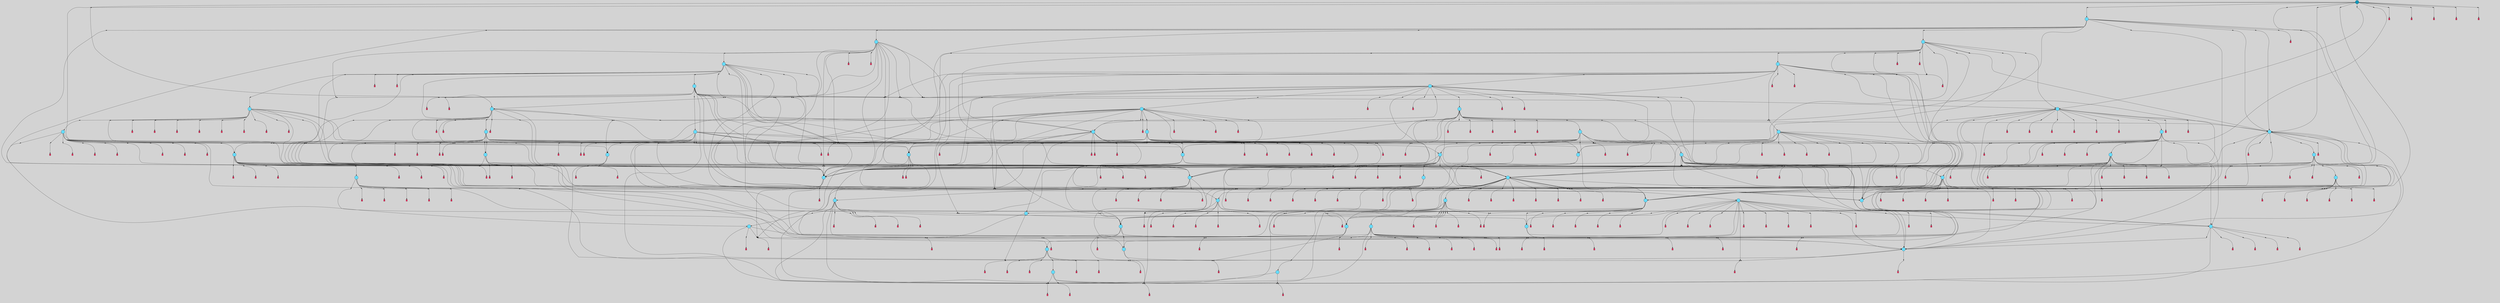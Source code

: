 // File exported with GEGELATI v1.3.1
// On the 2024-04-12 14:39:52
// With the File::TPGGraphDotExporter
digraph{
	graph[pad = "0.212, 0.055" bgcolor = lightgray]
	node[shape=circle style = filled label = ""]
		T1 [fillcolor="#66ddff"]
		T2 [fillcolor="#66ddff"]
		T3 [fillcolor="#66ddff"]
		T4 [fillcolor="#66ddff"]
		T5 [fillcolor="#66ddff"]
		T6 [fillcolor="#66ddff"]
		T7 [fillcolor="#66ddff"]
		T8 [fillcolor="#66ddff"]
		T9 [fillcolor="#66ddff"]
		T66 [fillcolor="#66ddff"]
		T77 [fillcolor="#66ddff"]
		T141 [fillcolor="#66ddff"]
		T299 [fillcolor="#66ddff"]
		T340 [fillcolor="#66ddff"]
		T558 [fillcolor="#66ddff"]
		T850 [fillcolor="#66ddff"]
		T864 [fillcolor="#66ddff"]
		T891 [fillcolor="#66ddff"]
		T1261 [fillcolor="#66ddff"]
		T1366 [fillcolor="#66ddff"]
		T1448 [fillcolor="#66ddff"]
		T1546 [fillcolor="#66ddff"]
		T1565 [fillcolor="#66ddff"]
		T1915 [fillcolor="#66ddff"]
		T1957 [fillcolor="#66ddff"]
		T2016 [fillcolor="#66ddff"]
		T2217 [fillcolor="#66ddff"]
		T2265 [fillcolor="#66ddff"]
		T2547 [fillcolor="#66ddff"]
		T2713 [fillcolor="#66ddff"]
		T2714 [fillcolor="#66ddff"]
		T2732 [fillcolor="#66ddff"]
		T2918 [fillcolor="#66ddff"]
		T2941 [fillcolor="#66ddff"]
		T2994 [fillcolor="#66ddff"]
		T3230 [fillcolor="#66ddff"]
		T3423 [fillcolor="#66ddff"]
		T3472 [fillcolor="#66ddff"]
		T3833 [fillcolor="#66ddff"]
		T4191 [fillcolor="#66ddff"]
		T4276 [fillcolor="#66ddff"]
		T4300 [fillcolor="#66ddff"]
		T4376 [fillcolor="#66ddff"]
		T4488 [fillcolor="#66ddff"]
		T4548 [fillcolor="#66ddff"]
		T4632 [fillcolor="#66ddff"]
		T4458 [fillcolor="#66ddff"]
		T4791 [fillcolor="#66ddff"]
		T4848 [fillcolor="#66ddff"]
		T5343 [fillcolor="#66ddff"]
		T5372 [fillcolor="#66ddff"]
		T5402 [fillcolor="#66ddff"]
		T5474 [fillcolor="#66ddff"]
		T5622 [fillcolor="#66ddff"]
		T6237 [fillcolor="#66ddff"]
		T6608 [fillcolor="#66ddff"]
		T7450 [fillcolor="#1199bb"]
		P179819 [fillcolor="#cccccc" shape=point] //
		I179819 [shape=box style=invis label="6|1&2|3#2|1#0|4#1|2&#92;n"]
		P179819 -> I179819[style=invis]
		A92297 [fillcolor="#ff3366" shape=box margin=0.03 width=0 height=0 label="1"]
		T1 -> P179819 -> A92297
		P179820 [fillcolor="#cccccc" shape=point] //
		I179820 [shape=box style=invis label="0|2&1|4#1|3#0|1#3|3&#92;n3|0&2|6#2|7#2|5#3|3&#92;n8|0&1|6#4|7#3|2#4|6&#92;n1|4&0|3#2|3#4|6#4|6&#92;n0|1&1|3#4|4#4|6#3|3&#92;n2|1&1|2#1|6#3|3#2|5&#92;n5|3&0|1#0|2#0|2#0|6&#92;n7|3&1|1#1|5#2|7#3|0&#92;n"]
		P179820 -> I179820[style=invis]
		A92298 [fillcolor="#ff3366" shape=box margin=0.03 width=0 height=0 label="2"]
		T1 -> P179820 -> A92298
		P179821 [fillcolor="#cccccc" shape=point] //
		I179821 [shape=box style=invis label="7|0&2|1#1|2#3|7#0|4&#92;n4|0&4|6#1|6#2|1#0|7&#92;n1|1&1|5#1|1#3|7#3|5&#92;n2|7&4|2#0|6#3|6#2|2&#92;n3|6&2|5#2|2#2|6#3|6&#92;n4|4&0|1#0|3#3|0#1|5&#92;n7|1&3|4#1|6#1|6#2|1&#92;n5|1&1|5#4|4#0|0#4|4&#92;n4|5&0|7#4|5#1|3#0|6&#92;n"]
		P179821 -> I179821[style=invis]
		A92299 [fillcolor="#ff3366" shape=box margin=0.03 width=0 height=0 label="2"]
		T2 -> P179821 -> A92299
		P179822 [fillcolor="#cccccc" shape=point] //
		I179822 [shape=box style=invis label="0|1&2|5#3|6#0|3#1|3&#92;n6|0&4|3#0|1#0|7#2|1&#92;n2|4&1|5#3|5#0|3#2|7&#92;n5|6&1|3#3|2#0|2#0|3&#92;n4|2&4|3#4|7#2|0#2|0&#92;n3|1&2|2#4|2#1|6#2|6&#92;n7|2&2|0#3|7#1|1#1|0&#92;n6|6&3|6#3|0#2|5#1|0&#92;n5|7&4|6#4|0#3|2#2|3&#92;n"]
		P179822 -> I179822[style=invis]
		A92300 [fillcolor="#ff3366" shape=box margin=0.03 width=0 height=0 label="3"]
		T2 -> P179822 -> A92300
		P179823 [fillcolor="#cccccc" shape=point] //
		I179823 [shape=box style=invis label="6|2&0|1#3|6#2|3#1|3&#92;n2|1&3|6#3|3#2|2#1|6&#92;n5|6&2|3#0|0#3|2#0|1&#92;n8|7&1|0#2|4#4|0#0|4&#92;n2|5&0|3#3|4#3|4#3|3&#92;n7|2&2|7#3|3#1|5#3|1&#92;n"]
		P179823 -> I179823[style=invis]
		A92301 [fillcolor="#ff3366" shape=box margin=0.03 width=0 height=0 label="3"]
		T3 -> P179823 -> A92301
		P179824 [fillcolor="#cccccc" shape=point] //
		I179824 [shape=box style=invis label="6|6&1|0#1|3#2|6#0|6&#92;n0|2&1|1#4|4#0|0#4|0&#92;n4|0&4|0#4|5#1|6#3|0&#92;n5|3&1|1#1|1#1|5#3|7&#92;n"]
		P179824 -> I179824[style=invis]
		A92302 [fillcolor="#ff3366" shape=box margin=0.03 width=0 height=0 label="4"]
		T3 -> P179824 -> A92302
		P179825 [fillcolor="#cccccc" shape=point] //
		I179825 [shape=box style=invis label="6|4&3|7#0|7#4|5#4|0&#92;n1|5&0|2#2|1#4|3#0|1&#92;n3|4&0|2#2|7#1|2#1|6&#92;n1|6&2|6#0|0#0|0#3|5&#92;n5|1&4|4#2|1#4|4#2|2&#92;n"]
		P179825 -> I179825[style=invis]
		A92303 [fillcolor="#ff3366" shape=box margin=0.03 width=0 height=0 label="4"]
		T4 -> P179825 -> A92303
		P179826 [fillcolor="#cccccc" shape=point] //
		I179826 [shape=box style=invis label="6|7&2|1#4|6#1|4#0|5&#92;n5|4&0|5#0|5#3|4#3|2&#92;n6|7&4|4#3|2#4|7#2|4&#92;n3|2&4|3#4|0#1|1#0|0&#92;n2|1&2|2#1|4#3|1#1|6&#92;n4|6&1|0#0|5#2|1#4|5&#92;n3|2&1|1#1|6#2|0#4|0&#92;n6|0&2|6#1|1#1|2#4|2&#92;n"]
		P179826 -> I179826[style=invis]
		A92304 [fillcolor="#ff3366" shape=box margin=0.03 width=0 height=0 label="5"]
		T4 -> P179826 -> A92304
		P179827 [fillcolor="#cccccc" shape=point] //
		I179827 [shape=box style=invis label="4|7&3|1#4|4#0|6#1|3&#92;n2|7&3|6#0|6#0|0#0|4&#92;n4|6&1|1#0|4#2|6#2|2&#92;n0|6&0|2#1|4#0|6#0|4&#92;n"]
		P179827 -> I179827[style=invis]
		A92305 [fillcolor="#ff3366" shape=box margin=0.03 width=0 height=0 label="5"]
		T5 -> P179827 -> A92305
		P179828 [fillcolor="#cccccc" shape=point] //
		I179828 [shape=box style=invis label="2|5&0|2#4|6#4|1#3|2&#92;n8|7&2|7#1|0#4|3#1|0&#92;n3|1&4|7#2|0#3|0#3|7&#92;n2|6&0|2#3|5#3|2#1|7&#92;n4|7&2|3#4|4#0|4#4|2&#92;n1|1&2|7#4|7#1|5#1|4&#92;n"]
		P179828 -> I179828[style=invis]
		A92306 [fillcolor="#ff3366" shape=box margin=0.03 width=0 height=0 label="6"]
		T5 -> P179828 -> A92306
		P179829 [fillcolor="#cccccc" shape=point] //
		I179829 [shape=box style=invis label="6|5&3|5#2|3#1|5#1|5&#92;n4|3&0|3#4|3#3|7#1|3&#92;n7|2&2|4#3|1#2|5#3|5&#92;n6|7&2|3#3|2#1|7#0|5&#92;n4|6&2|7#2|6#2|5#0|7&#92;n8|1&2|7#4|3#0|3#2|5&#92;n5|5&3|5#2|2#2|2#1|2&#92;n"]
		P179829 -> I179829[style=invis]
		A92307 [fillcolor="#ff3366" shape=box margin=0.03 width=0 height=0 label="6"]
		T6 -> P179829 -> A92307
		P179830 [fillcolor="#cccccc" shape=point] //
		I179830 [shape=box style=invis label="6|4&1|4#4|1#4|2#0|6&#92;n6|4&3|1#1|7#0|1#1|6&#92;n3|4&3|3#3|7#0|7#3|3&#92;n4|2&4|7#0|2#4|6#1|2&#92;n6|1&2|4#1|4#3|1#0|0&#92;n6|1&0|3#1|4#3|7#0|5&#92;n0|4&4|5#2|0#4|0#0|4&#92;n4|3&2|4#4|4#3|2#2|2&#92;n7|0&4|6#1|7#1|7#2|4&#92;n6|4&0|4#3|7#2|4#2|2&#92;n"]
		P179830 -> I179830[style=invis]
		A92308 [fillcolor="#ff3366" shape=box margin=0.03 width=0 height=0 label="7"]
		T6 -> P179830 -> A92308
		P179831 [fillcolor="#cccccc" shape=point] //
		I179831 [shape=box style=invis label="1|7&1|4#2|0#4|5#2|4&#92;n4|0&4|0#3|1#3|3#1|6&#92;n5|3&0|3#0|0#1|6#0|0&#92;n6|7&1|3#0|5#1|4#0|7&#92;n7|0&4|1#0|0#2|4#0|1&#92;n3|0&1|5#3|4#1|6#2|3&#92;n1|1&0|7#4|5#0|3#3|4&#92;n3|0&2|5#2|3#2|3#3|1&#92;n1|3&1|1#2|5#4|2#2|7&#92;n0|7&0|2#0|0#0|3#1|2&#92;n"]
		P179831 -> I179831[style=invis]
		A92309 [fillcolor="#ff3366" shape=box margin=0.03 width=0 height=0 label="7"]
		T7 -> P179831 -> A92309
		P179832 [fillcolor="#cccccc" shape=point] //
		I179832 [shape=box style=invis label="3|0&1|0#0|6#2|5#1|0&#92;n3|5&0|2#4|3#3|3#3|2&#92;n0|2&3|5#4|4#2|6#4|2&#92;n4|6&4|4#2|1#4|5#0|1&#92;n0|1&2|0#0|4#3|6#0|2&#92;n"]
		P179832 -> I179832[style=invis]
		A92310 [fillcolor="#ff3366" shape=box margin=0.03 width=0 height=0 label="8"]
		T7 -> P179832 -> A92310
		P179833 [fillcolor="#cccccc" shape=point] //
		I179833 [shape=box style=invis label="7|1&0|1#3|7#4|6#0|5&#92;n2|0&1|6#3|2#1|4#2|2&#92;n7|4&1|3#2|2#2|7#0|7&#92;n4|7&3|4#3|6#2|2#2|4&#92;n"]
		P179833 -> I179833[style=invis]
		A92311 [fillcolor="#ff3366" shape=box margin=0.03 width=0 height=0 label="8"]
		T8 -> P179833 -> A92311
		P179834 [fillcolor="#cccccc" shape=point] //
		I179834 [shape=box style=invis label="6|5&1|2#1|7#4|0#1|7&#92;n1|6&0|7#4|7#2|7#4|3&#92;n5|2&0|4#2|7#2|6#0|5&#92;n4|5&2|1#0|6#0|1#2|4&#92;n2|3&1|1#1|7#2|1#2|5&#92;n6|7&3|2#1|5#1|6#1|4&#92;n"]
		P179834 -> I179834[style=invis]
		A92312 [fillcolor="#ff3366" shape=box margin=0.03 width=0 height=0 label="0"]
		T8 -> P179834 -> A92312
		P179835 [fillcolor="#cccccc" shape=point] //
		I179835 [shape=box style=invis label="2|7&4|4#2|0#4|1#0|2&#92;n7|0&3|6#1|6#1|7#3|1&#92;n7|2&4|7#0|2#4|1#0|1&#92;n4|3&3|3#4|6#2|4#3|5&#92;n0|1&4|0#4|3#0|5#1|3&#92;n8|7&0|6#4|0#0|3#0|1&#92;n5|3&3|1#0|0#2|1#3|0&#92;n8|2&2|0#1|3#4|5#4|1&#92;n6|0&0|0#2|3#4|0#1|4&#92;n"]
		P179835 -> I179835[style=invis]
		A92313 [fillcolor="#ff3366" shape=box margin=0.03 width=0 height=0 label="1"]
		T1 -> P179835 -> A92313
		T4 -> P179834
		T5 -> P179821
		T7 -> P179819
		T9 -> P179821
		P179836 [fillcolor="#cccccc" shape=point] //
		I179836 [shape=box style=invis label="4|2&4|3#4|7#2|0#2|0&#92;n6|0&4|3#0|1#0|7#2|1&#92;n2|4&1|5#3|5#0|3#2|7&#92;n0|1&2|5#3|6#0|3#1|3&#92;n3|1&2|2#3|2#1|6#2|6&#92;n7|2&2|0#3|7#1|1#1|0&#92;n6|6&3|6#3|0#2|5#1|0&#92;n5|7&4|6#4|0#3|2#2|3&#92;n"]
		P179836 -> I179836[style=invis]
		A92314 [fillcolor="#ff3366" shape=box margin=0.03 width=0 height=0 label="3"]
		T9 -> P179836 -> A92314
		T9 -> P179833
		T66 -> P179827
		P179837 [fillcolor="#cccccc" shape=point] //
		I179837 [shape=box style=invis label="2|5&0|2#4|6#4|1#3|2&#92;n8|7&2|7#1|0#4|3#1|0&#92;n2|6&0|2#2|5#3|2#1|7&#92;n3|1&4|7#2|0#3|0#3|7&#92;n4|7&2|3#4|4#0|4#4|2&#92;n1|1&2|7#4|7#1|5#1|4&#92;n"]
		P179837 -> I179837[style=invis]
		A92315 [fillcolor="#ff3366" shape=box margin=0.03 width=0 height=0 label="6"]
		T66 -> P179837 -> A92315
		P179838 [fillcolor="#cccccc" shape=point] //
		I179838 [shape=box style=invis label="6|7&2|1#4|6#1|4#0|5&#92;n5|4&0|5#0|5#3|4#3|2&#92;n3|1&1|4#0|6#2|0#3|0&#92;n3|2&4|3#4|0#1|1#0|0&#92;n2|1&2|2#1|4#3|1#1|6&#92;n3|2&1|1#1|6#2|0#4|0&#92;n4|6&1|0#0|5#2|1#4|5&#92;n6|0&2|6#1|1#1|2#0|2&#92;n"]
		P179838 -> I179838[style=invis]
		A92316 [fillcolor="#ff3366" shape=box margin=0.03 width=0 height=0 label="5"]
		T66 -> P179838 -> A92316
		T66 -> P179830
		T77 -> P179827
		P179839 [fillcolor="#cccccc" shape=point] //
		I179839 [shape=box style=invis label="2|5&0|2#4|6#4|1#3|2&#92;n8|7&2|7#1|0#4|3#1|0&#92;n3|1&4|7#2|0#3|0#3|7&#92;n2|6&0|2#3|5#3|2#1|7&#92;n1|1&2|7#4|7#1|5#1|4&#92;n1|4&2|6#4|1#1|6#0|4&#92;n4|7&2|3#4|4#2|4#4|2&#92;n"]
		P179839 -> I179839[style=invis]
		T77 -> P179839 -> T8
		P179840 [fillcolor="#cccccc" shape=point] //
		I179840 [shape=box style=invis label="6|4&1|4#4|1#4|2#0|6&#92;n6|4&3|1#1|7#0|1#1|6&#92;n4|7&4|7#1|4#1|7#4|3&#92;n4|2&4|7#0|2#4|6#1|2&#92;n6|1&2|4#3|4#3|1#0|0&#92;n6|1&0|3#1|4#3|7#0|5&#92;n0|4&4|5#2|0#4|0#0|4&#92;n4|3&2|4#4|4#3|2#2|2&#92;n3|4&3|3#3|7#0|7#3|3&#92;n6|4&0|4#3|7#2|4#2|2&#92;n"]
		P179840 -> I179840[style=invis]
		A92317 [fillcolor="#ff3366" shape=box margin=0.03 width=0 height=0 label="7"]
		T77 -> P179840 -> A92317
		T77 -> P179819
		T77 -> P179826
		T141 -> P179829
		T141 -> P179830
		P179841 [fillcolor="#cccccc" shape=point] //
		I179841 [shape=box style=invis label="2|5&2|7#4|1#3|2#1|4&#92;n6|1&2|3#2|1#0|4#1|2&#92;n"]
		P179841 -> I179841[style=invis]
		A92318 [fillcolor="#ff3366" shape=box margin=0.03 width=0 height=0 label="1"]
		T141 -> P179841 -> A92318
		T141 -> P179834
		P179842 [fillcolor="#cccccc" shape=point] //
		I179842 [shape=box style=invis label="5|3&1|1#1|1#1|5#3|7&#92;n0|0&2|0#4|2#2|1#0|1&#92;n6|6&1|4#1|3#2|6#0|6&#92;n"]
		P179842 -> I179842[style=invis]
		A92319 [fillcolor="#ff3366" shape=box margin=0.03 width=0 height=0 label="4"]
		T299 -> P179842 -> A92319
		P179843 [fillcolor="#cccccc" shape=point] //
		I179843 [shape=box style=invis label="3|4&3|3#3|7#0|7#3|3&#92;n6|4&3|1#1|7#0|1#1|6&#92;n6|4&1|4#4|1#4|2#0|6&#92;n4|2&4|7#0|2#4|6#1|2&#92;n6|1&2|4#1|4#3|1#0|0&#92;n6|1&0|3#1|4#3|7#0|5&#92;n0|4&0|5#2|0#4|0#0|4&#92;n4|3&2|4#4|4#3|2#2|2&#92;n6|4&0|4#3|7#2|4#2|2&#92;n7|0&4|4#1|7#1|7#2|4&#92;n"]
		P179843 -> I179843[style=invis]
		A92320 [fillcolor="#ff3366" shape=box margin=0.03 width=0 height=0 label="7"]
		T299 -> P179843 -> A92320
		P179844 [fillcolor="#cccccc" shape=point] //
		I179844 [shape=box style=invis label="2|7&3|5#1|5#1|4#0|3&#92;n8|6&3|3#3|3#3|4#0|3&#92;n6|0&2|1#0|4#4|0#3|4&#92;n2|1&3|3#2|6#0|7#2|3&#92;n3|6&1|2#0|2#2|3#4|5&#92;n2|5&1|0#4|3#2|6#4|4&#92;n7|6&4|2#3|6#4|1#4|2&#92;n5|1&1|6#1|2#3|1#1|6&#92;n"]
		P179844 -> I179844[style=invis]
		A92321 [fillcolor="#ff3366" shape=box margin=0.03 width=0 height=0 label="5"]
		T299 -> P179844 -> A92321
		P179845 [fillcolor="#cccccc" shape=point] //
		I179845 [shape=box style=invis label="0|1&2|5#3|6#0|3#1|3&#92;n5|6&1|3#3|2#0|2#0|3&#92;n2|4&1|5#3|5#0|3#2|7&#92;n6|0&4|3#0|1#0|7#2|1&#92;n4|2&4|3#4|7#2|0#2|0&#92;n3|1&2|2#4|2#1|6#2|6&#92;n6|6&3|6#3|0#2|5#3|0&#92;n5|7&4|6#4|0#3|2#2|3&#92;n"]
		P179845 -> I179845[style=invis]
		A92322 [fillcolor="#ff3366" shape=box margin=0.03 width=0 height=0 label="3"]
		T340 -> P179845 -> A92322
		P179846 [fillcolor="#cccccc" shape=point] //
		I179846 [shape=box style=invis label="3|4&3|3#3|7#0|7#3|3&#92;n6|1&2|4#1|4#3|1#0|0&#92;n6|0&2|5#0|6#3|7#3|4&#92;n6|4&0|4#3|7#2|4#2|2&#92;n4|2&4|7#0|2#2|6#1|2&#92;n6|1&0|3#1|4#1|4#0|5&#92;n7|1&4|6#1|7#1|7#2|4&#92;n0|4&4|5#2|0#4|0#0|4&#92;n"]
		P179846 -> I179846[style=invis]
		A92323 [fillcolor="#ff3366" shape=box margin=0.03 width=0 height=0 label="7"]
		T340 -> P179846 -> A92323
		P179847 [fillcolor="#cccccc" shape=point] //
		I179847 [shape=box style=invis label="4|0&4|3#4|5#1|6#3|0&#92;n0|2&1|1#4|4#0|0#4|0&#92;n6|6&1|0#1|3#2|6#0|6&#92;n"]
		P179847 -> I179847[style=invis]
		A92324 [fillcolor="#ff3366" shape=box margin=0.03 width=0 height=0 label="4"]
		T340 -> P179847 -> A92324
		T340 -> P179822
		P179848 [fillcolor="#cccccc" shape=point] //
		I179848 [shape=box style=invis label="0|2&1|4#1|3#0|1#3|3&#92;n3|0&2|6#2|7#2|5#3|3&#92;n7|3&1|1#1|5#2|7#3|0&#92;n0|1&1|3#4|4#4|6#3|2&#92;n2|1&1|2#1|6#3|3#2|5&#92;n5|3&0|1#0|2#0|2#0|6&#92;n1|4&0|3#2|3#4|6#4|6&#92;n"]
		P179848 -> I179848[style=invis]
		A92325 [fillcolor="#ff3366" shape=box margin=0.03 width=0 height=0 label="2"]
		T340 -> P179848 -> A92325
		P179849 [fillcolor="#cccccc" shape=point] //
		I179849 [shape=box style=invis label="6|1&2|5#3|6#0|3#1|3&#92;n6|0&4|3#0|1#0|7#2|1&#92;n4|2&4|3#4|7#2|0#2|0&#92;n5|6&1|3#3|2#0|2#0|3&#92;n2|4&1|5#3|5#0|3#2|7&#92;n3|7&3|4#2|5#0|1#4|3&#92;n3|1&2|2#4|2#1|6#2|6&#92;n7|2&2|0#3|7#1|1#1|0&#92;n6|6&3|6#3|0#2|5#1|0&#92;n5|7&4|6#4|0#3|2#2|3&#92;n"]
		P179849 -> I179849[style=invis]
		T340 -> P179849 -> T141
		T558 -> P179821
		P179850 [fillcolor="#cccccc" shape=point] //
		I179850 [shape=box style=invis label="0|0&2|2#3|3#4|4#1|0&#92;n6|7&3|2#4|7#1|3#1|3&#92;n4|4&1|7#1|2#1|5#0|4&#92;n"]
		P179850 -> I179850[style=invis]
		A92326 [fillcolor="#ff3366" shape=box margin=0.03 width=0 height=0 label="6"]
		T558 -> P179850 -> A92326
		P179851 [fillcolor="#cccccc" shape=point] //
		I179851 [shape=box style=invis label="1|7&1|4#2|0#4|5#2|4&#92;n1|3&1|1#2|5#4|2#2|7&#92;n5|5&0|3#0|0#1|6#0|0&#92;n6|7&1|3#0|5#1|4#0|7&#92;n7|0&4|1#0|0#2|4#0|1&#92;n3|0&1|5#3|4#1|6#2|3&#92;n1|1&0|7#4|5#0|3#3|4&#92;n3|0&2|5#2|3#2|3#3|1&#92;n4|0&4|0#3|1#3|3#1|6&#92;n0|7&0|2#0|0#0|3#1|2&#92;n"]
		P179851 -> I179851[style=invis]
		A92327 [fillcolor="#ff3366" shape=box margin=0.03 width=0 height=0 label="7"]
		T558 -> P179851 -> A92327
		T558 -> P179834
		P179852 [fillcolor="#cccccc" shape=point] //
		I179852 [shape=box style=invis label="4|5&4|1#0|1#2|5#2|3&#92;n7|0&1|0#0|1#1|1#3|1&#92;n6|7&2|3#3|4#1|5#0|5&#92;n4|3&0|3#3|5#1|7#2|2&#92;n8|1&2|7#4|3#0|3#2|5&#92;n7|2&2|2#2|1#2|5#3|5&#92;n7|5&0|4#0|2#4|7#2|3&#92;n3|2&3|6#2|6#4|5#1|1&#92;n4|4&1|4#3|0#2|3#2|7&#92;n4|6&2|7#3|6#2|5#0|7&#92;n"]
		P179852 -> I179852[style=invis]
		A92328 [fillcolor="#ff3366" shape=box margin=0.03 width=0 height=0 label="6"]
		T558 -> P179852 -> A92328
		P179853 [fillcolor="#cccccc" shape=point] //
		I179853 [shape=box style=invis label="7|0&3|7#2|7#0|7#4|5&#92;n4|1&2|7#4|0#4|3#2|4&#92;n6|7&4|1#1|6#4|6#3|7&#92;n"]
		P179853 -> I179853[style=invis]
		T558 -> P179853 -> T77
		T558 -> P179830
		P179854 [fillcolor="#cccccc" shape=point] //
		I179854 [shape=box style=invis label="5|0&1|5#0|0#1|3#1|6&#92;n0|2&1|1#4|4#4|0#4|0&#92;n5|5&1|1#1|1#1|5#4|7&#92;n6|6&1|0#1|3#2|6#4|4&#92;n"]
		P179854 -> I179854[style=invis]
		A92329 [fillcolor="#ff3366" shape=box margin=0.03 width=0 height=0 label="4"]
		T558 -> P179854 -> A92329
		P179855 [fillcolor="#cccccc" shape=point] //
		I179855 [shape=box style=invis label="1|7&1|4#2|0#4|5#2|4&#92;n4|0&4|0#3|1#3|3#1|6&#92;n5|3&0|3#0|0#1|6#0|0&#92;n0|7&0|2#0|0#0|3#1|2&#92;n7|0&4|1#0|0#2|1#0|1&#92;n3|0&1|5#3|4#1|6#2|3&#92;n3|0&2|5#2|3#2|3#3|1&#92;n1|3&1|1#2|5#4|2#2|7&#92;n6|7&1|3#0|5#1|4#0|7&#92;n"]
		P179855 -> I179855[style=invis]
		T558 -> P179855 -> T66
		P179856 [fillcolor="#cccccc" shape=point] //
		I179856 [shape=box style=invis label="7|2&4|7#0|2#4|1#0|1&#92;n7|0&3|6#1|6#1|7#3|1&#92;n2|7&4|4#2|0#4|1#0|2&#92;n4|3&3|3#4|6#2|4#3|5&#92;n0|1&4|0#4|3#0|5#1|3&#92;n8|7&0|6#4|0#0|3#0|1&#92;n5|3&3|1#0|0#2|1#3|0&#92;n8|2&2|0#1|3#4|5#4|1&#92;n4|0&0|0#2|3#4|0#1|4&#92;n"]
		P179856 -> I179856[style=invis]
		A92330 [fillcolor="#ff3366" shape=box margin=0.03 width=0 height=0 label="1"]
		T850 -> P179856 -> A92330
		P179857 [fillcolor="#cccccc" shape=point] //
		I179857 [shape=box style=invis label="6|7&3|2#4|3#0|6#1|4&#92;n6|5&1|2#1|7#4|0#1|7&#92;n1|6&0|7#4|7#2|7#4|3&#92;n5|2&0|1#2|7#2|6#0|5&#92;n2|3&1|1#1|7#2|1#2|5&#92;n6|7&3|2#1|5#1|6#1|4&#92;n"]
		P179857 -> I179857[style=invis]
		A92331 [fillcolor="#ff3366" shape=box margin=0.03 width=0 height=0 label="0"]
		T850 -> P179857 -> A92331
		P179858 [fillcolor="#cccccc" shape=point] //
		I179858 [shape=box style=invis label="8|2&2|7#4|3#4|3#2|5&#92;n5|5&3|5#2|2#2|2#4|2&#92;n3|0&2|3#3|0#0|6#4|1&#92;n0|0&3|0#1|4#4|3#4|0&#92;n5|6&2|7#0|3#2|1#2|2&#92;n7|2&2|2#3|1#2|5#3|5&#92;n6|5&3|5#2|3#1|5#1|5&#92;n3|1&0|7#2|2#3|1#3|5&#92;n"]
		P179858 -> I179858[style=invis]
		A92332 [fillcolor="#ff3366" shape=box margin=0.03 width=0 height=0 label="6"]
		T850 -> P179858 -> A92332
		P179859 [fillcolor="#cccccc" shape=point] //
		I179859 [shape=box style=invis label="6|7&2|1#0|6#1|4#0|5&#92;n5|4&0|5#0|5#3|4#3|2&#92;n6|7&4|4#3|2#4|7#2|4&#92;n5|5&3|5#1|2#1|4#1|6&#92;n3|2&4|3#4|0#1|1#0|0&#92;n2|1&2|2#1|4#3|1#1|6&#92;n4|6&1|0#0|5#2|1#4|5&#92;n3|2&1|1#1|6#2|0#4|0&#92;n6|0&2|6#1|1#1|2#4|2&#92;n"]
		P179859 -> I179859[style=invis]
		A92333 [fillcolor="#ff3366" shape=box margin=0.03 width=0 height=0 label="5"]
		T850 -> P179859 -> A92333
		P179860 [fillcolor="#cccccc" shape=point] //
		I179860 [shape=box style=invis label="4|1&4|5#0|2#2|3#2|7&#92;n5|4&0|6#4|4#3|7#1|6&#92;n6|1&2|3#2|1#0|4#1|6&#92;n"]
		P179860 -> I179860[style=invis]
		A92334 [fillcolor="#ff3366" shape=box margin=0.03 width=0 height=0 label="1"]
		T850 -> P179860 -> A92334
		P179861 [fillcolor="#cccccc" shape=point] //
		I179861 [shape=box style=invis label="0|0&0|5#1|5#1|7#0|1&#92;n6|7&3|2#1|5#1|6#1|2&#92;n1|5&1|2#1|7#4|0#1|7&#92;n6|4&2|4#2|0#1|7#1|6&#92;n5|4&2|5#2|1#2|5#2|3&#92;n5|5&3|3#4|0#3|7#2|4&#92;n"]
		P179861 -> I179861[style=invis]
		A92335 [fillcolor="#ff3366" shape=box margin=0.03 width=0 height=0 label="0"]
		T850 -> P179861 -> A92335
		P179862 [fillcolor="#cccccc" shape=point] //
		I179862 [shape=box style=invis label="3|3&0|0#0|4#2|0#4|3&#92;n3|2&3|3#0|7#3|6#2|7&#92;n2|0&4|5#3|5#4|5#4|4&#92;n0|4&3|5#3|1#1|1#1|1&#92;n5|6&2|1#1|0#3|2#0|1&#92;n6|7&0|1#3|6#2|1#1|3&#92;n7|2&2|7#3|3#3|5#3|1&#92;n"]
		P179862 -> I179862[style=invis]
		A92336 [fillcolor="#ff3366" shape=box margin=0.03 width=0 height=0 label="3"]
		T850 -> P179862 -> A92336
		P179863 [fillcolor="#cccccc" shape=point] //
		I179863 [shape=box style=invis label="0|1&2|2#3|2#4|4#3|4&#92;n7|3&0|0#1|0#2|3#0|1&#92;n6|6&1|0#0|3#2|6#0|6&#92;n0|0&0|5#1|1#4|7#2|7&#92;n"]
		P179863 -> I179863[style=invis]
		A92337 [fillcolor="#ff3366" shape=box margin=0.03 width=0 height=0 label="4"]
		T864 -> P179863 -> A92337
		P179864 [fillcolor="#cccccc" shape=point] //
		I179864 [shape=box style=invis label="3|0&1|5#3|4#1|6#2|3&#92;n5|3&0|3#0|0#1|6#0|0&#92;n6|7&1|3#0|5#1|4#0|7&#92;n7|0&4|1#0|0#2|4#0|1&#92;n4|0&4|0#3|1#3|3#1|6&#92;n1|1&0|7#4|5#0|3#3|4&#92;n3|0&2|5#2|3#2|3#3|1&#92;n1|3&1|1#2|5#4|2#2|7&#92;n6|0&3|1#4|4#1|6#2|2&#92;n0|7&0|2#0|0#0|0#1|2&#92;n"]
		P179864 -> I179864[style=invis]
		A92338 [fillcolor="#ff3366" shape=box margin=0.03 width=0 height=0 label="7"]
		T864 -> P179864 -> A92338
		P179865 [fillcolor="#cccccc" shape=point] //
		I179865 [shape=box style=invis label="4|1&4|4#3|0#3|2#2|1&#92;n7|3&0|1#3|1#0|4#3|6&#92;n6|0&0|4#1|5#4|0#2|6&#92;n6|6&1|0#0|3#2|6#0|0&#92;n0|0&2|7#0|6#3|1#1|6&#92;n"]
		P179865 -> I179865[style=invis]
		T864 -> P179865 -> T558
		P179866 [fillcolor="#cccccc" shape=point] //
		I179866 [shape=box style=invis label="5|6&2|3#0|0#3|2#0|1&#92;n2|1&3|6#3|3#2|2#1|6&#92;n6|2&0|1#3|6#2|3#1|3&#92;n8|7&1|0#2|4#4|0#0|4&#92;n2|7&0|3#3|4#3|4#3|3&#92;n7|2&2|7#3|3#1|5#3|1&#92;n"]
		P179866 -> I179866[style=invis]
		A92339 [fillcolor="#ff3366" shape=box margin=0.03 width=0 height=0 label="3"]
		T864 -> P179866 -> A92339
		T864 -> P179827
		P179867 [fillcolor="#cccccc" shape=point] //
		I179867 [shape=box style=invis label="1|4&1|5#2|7#1|6#3|5&#92;n1|7&2|3#0|7#2|1#0|4&#92;n4|1&1|3#0|6#2|6#4|4&#92;n6|2&2|2#4|1#3|3#0|2&#92;n8|0&1|4#4|1#4|2#0|6&#92;n4|1&2|6#4|6#0|4#4|4&#92;n4|3&2|4#4|0#3|5#2|2&#92;n1|1&1|0#4|2#0|7#1|0&#92;n6|3&3|4#4|5#3|1#3|4&#92;n1|7&3|3#2|5#1|1#4|6&#92;n"]
		P179867 -> I179867[style=invis]
		A92340 [fillcolor="#ff3366" shape=box margin=0.03 width=0 height=0 label="7"]
		T891 -> P179867 -> A92340
		P179868 [fillcolor="#cccccc" shape=point] //
		I179868 [shape=box style=invis label="5|2&4|2#2|0#2|3#0|3&#92;n3|3&2|5#1|4#4|0#3|6&#92;n3|7&0|1#4|0#0|6#4|5&#92;n4|0&4|5#0|0#2|3#3|1&#92;n"]
		P179868 -> I179868[style=invis]
		A92341 [fillcolor="#ff3366" shape=box margin=0.03 width=0 height=0 label="4"]
		T891 -> P179868 -> A92341
		P179869 [fillcolor="#cccccc" shape=point] //
		I179869 [shape=box style=invis label="1|2&3|4#0|6#4|3#3|0&#92;n7|7&4|3#4|5#4|1#2|0&#92;n6|0&0|5#1|1#4|7#2|7&#92;n6|6&1|0#0|3#2|6#0|0&#92;n"]
		P179869 -> I179869[style=invis]
		T891 -> P179869 -> T558
		P179870 [fillcolor="#cccccc" shape=point] //
		I179870 [shape=box style=invis label="6|5&1|2#1|3#0|7#1|3&#92;n4|0&1|4#0|1#3|2#2|7&#92;n7|4&3|6#1|2#3|0#1|7&#92;n8|5&3|4#0|2#1|2#1|7&#92;n7|2&3|4#1|2#1|0#1|7&#92;n8|7&1|6#1|2#4|3#0|5&#92;n"]
		P179870 -> I179870[style=invis]
		A92342 [fillcolor="#ff3366" shape=box margin=0.03 width=0 height=0 label="5"]
		T891 -> P179870 -> A92342
		P179871 [fillcolor="#cccccc" shape=point] //
		I179871 [shape=box style=invis label="4|1&2|7#4|0#4|3#2|4&#92;n7|0&2|7#2|7#0|7#4|5&#92;n6|7&4|1#1|6#4|6#3|7&#92;n"]
		P179871 -> I179871[style=invis]
		T891 -> P179871 -> T77
		P179872 [fillcolor="#cccccc" shape=point] //
		I179872 [shape=box style=invis label="6|2&0|1#3|6#2|3#1|3&#92;n7|2&2|7#3|3#1|5#3|1&#92;n5|6&2|3#0|0#4|2#0|1&#92;n8|7&1|0#2|4#4|0#0|4&#92;n2|5&0|3#3|4#3|4#3|3&#92;n2|1&3|6#3|3#2|2#1|6&#92;n"]
		P179872 -> I179872[style=invis]
		A92343 [fillcolor="#ff3366" shape=box margin=0.03 width=0 height=0 label="3"]
		T891 -> P179872 -> A92343
		P179873 [fillcolor="#cccccc" shape=point] //
		I179873 [shape=box style=invis label="7|1&2|2#1|0#3|7#2|0&#92;n6|0&3|5#3|2#4|5#2|3&#92;n"]
		P179873 -> I179873[style=invis]
		A92344 [fillcolor="#ff3366" shape=box margin=0.03 width=0 height=0 label="5"]
		T891 -> P179873 -> A92344
		P179874 [fillcolor="#cccccc" shape=point] //
		I179874 [shape=box style=invis label="5|4&0|5#0|5#3|4#3|2&#92;n6|0&2|6#1|1#1|2#4|2&#92;n3|2&4|3#4|0#1|1#0|0&#92;n6|5&2|4#1|7#3|7#3|2&#92;n2|1&2|2#1|4#3|1#1|6&#92;n4|6&1|0#0|5#2|3#4|5&#92;n3|2&1|1#1|6#2|0#4|0&#92;n5|7&4|4#3|2#4|7#2|4&#92;n"]
		P179874 -> I179874[style=invis]
		A92345 [fillcolor="#ff3366" shape=box margin=0.03 width=0 height=0 label="5"]
		T1261 -> P179874 -> A92345
		P179875 [fillcolor="#cccccc" shape=point] //
		I179875 [shape=box style=invis label="7|7&4|0#2|2#2|1#4|1&#92;n8|0&1|5#4|1#1|4#1|2&#92;n5|7&3|0#3|2#4|7#1|6&#92;n7|7&1|7#1|1#0|3#3|4&#92;n8|6&2|4#3|1#2|0#1|5&#92;n"]
		P179875 -> I179875[style=invis]
		A92346 [fillcolor="#ff3366" shape=box margin=0.03 width=0 height=0 label="0"]
		T1261 -> P179875 -> A92346
		P179876 [fillcolor="#cccccc" shape=point] //
		I179876 [shape=box style=invis label="5|7&2|2#4|2#1|6#2|6&#92;n1|6&2|5#1|2#4|5#3|1&#92;n6|6&3|6#3|0#2|5#1|0&#92;n4|0&2|4#0|6#0|3#3|1&#92;n4|2&4|3#4|7#4|0#2|0&#92;n5|7&2|2#0|0#2|1#1|0&#92;n5|6&1|3#0|2#2|2#1|3&#92;n"]
		P179876 -> I179876[style=invis]
		T1261 -> P179876 -> T1
		T1261 -> P179829
		P179877 [fillcolor="#cccccc" shape=point] //
		I179877 [shape=box style=invis label="6|0&1|1#2|5#3|7#0|2&#92;n3|4&4|3#3|7#0|2#3|3&#92;n4|5&2|4#4|4#3|2#2|2&#92;n7|5&0|4#0|2#4|0#0|6&#92;n6|3&0|4#3|7#2|0#2|2&#92;n6|4&3|1#1|7#0|1#1|6&#92;n0|5&1|2#3|3#2|5#4|0&#92;n6|1&0|3#1|4#3|6#0|7&#92;n1|2&4|3#2|2#3|6#0|0&#92;n"]
		P179877 -> I179877[style=invis]
		A92347 [fillcolor="#ff3366" shape=box margin=0.03 width=0 height=0 label="7"]
		T1261 -> P179877 -> A92347
		P179878 [fillcolor="#cccccc" shape=point] //
		I179878 [shape=box style=invis label="5|4&0|5#0|5#3|4#3|2&#92;n6|0&2|6#1|1#1|2#4|2&#92;n3|2&4|3#4|1#1|1#0|0&#92;n6|5&2|4#1|7#3|7#3|2&#92;n2|1&2|2#1|4#3|1#1|6&#92;n4|6&1|0#0|5#2|3#4|5&#92;n5|7&4|4#3|2#4|7#2|4&#92;n3|2&1|1#1|6#2|0#4|0&#92;n"]
		P179878 -> I179878[style=invis]
		A92348 [fillcolor="#ff3366" shape=box margin=0.03 width=0 height=0 label="5"]
		T1261 -> P179878 -> A92348
		P179879 [fillcolor="#cccccc" shape=point] //
		I179879 [shape=box style=invis label="6|4&2|3#2|1#0|4#1|2&#92;n"]
		P179879 -> I179879[style=invis]
		A92349 [fillcolor="#ff3366" shape=box margin=0.03 width=0 height=0 label="1"]
		T1366 -> P179879 -> A92349
		P179880 [fillcolor="#cccccc" shape=point] //
		I179880 [shape=box style=invis label="3|5&0|2#4|3#3|3#3|2&#92;n0|0&2|3#3|6#2|1#2|5&#92;n5|0&2|4#2|7#1|0#1|4&#92;n5|0&1|0#0|6#2|5#1|0&#92;n4|6&4|4#2|1#4|5#0|1&#92;n"]
		P179880 -> I179880[style=invis]
		T1366 -> P179880 -> T3
		P179881 [fillcolor="#cccccc" shape=point] //
		I179881 [shape=box style=invis label="5|7&2|7#3|5#3|7#2|6&#92;n3|4&4|3#2|1#4|0#1|6&#92;n2|2&0|5#0|7#4|3#4|4&#92;n2|7&1|7#1|3#2|2#2|6&#92;n4|1&0|2#2|3#1|7#1|0&#92;n3|0&3|5#2|6#1|3#3|6&#92;n8|2&4|3#4|4#1|7#1|0&#92;n"]
		P179881 -> I179881[style=invis]
		A92350 [fillcolor="#ff3366" shape=box margin=0.03 width=0 height=0 label="0"]
		T1366 -> P179881 -> A92350
		P179882 [fillcolor="#cccccc" shape=point] //
		I179882 [shape=box style=invis label="2|0&3|5#1|5#1|4#0|6&#92;n1|2&1|2#3|6#1|7#2|5&#92;n2|1&3|1#2|6#0|7#2|3&#92;n3|6&1|2#0|2#2|3#4|5&#92;n8|6&3|3#3|3#3|4#0|3&#92;n2|5&1|0#4|3#2|6#4|4&#92;n7|6&4|2#3|6#4|1#4|2&#92;n5|1&1|6#1|2#3|1#1|6&#92;n"]
		P179882 -> I179882[style=invis]
		A92351 [fillcolor="#ff3366" shape=box margin=0.03 width=0 height=0 label="5"]
		T1366 -> P179882 -> A92351
		P179883 [fillcolor="#cccccc" shape=point] //
		I179883 [shape=box style=invis label="7|5&1|4#2|7#1|5#1|4&#92;n5|0&2|0#3|3#0|1#2|1&#92;n3|7&3|4#0|7#0|6#4|3&#92;n1|3&4|3#1|4#3|4#3|0&#92;n"]
		P179883 -> I179883[style=invis]
		A92352 [fillcolor="#ff3366" shape=box margin=0.03 width=0 height=0 label="6"]
		T1366 -> P179883 -> A92352
		P179884 [fillcolor="#cccccc" shape=point] //
		I179884 [shape=box style=invis label="6|4&1|4#4|1#4|2#0|6&#92;n6|4&3|1#1|7#0|1#1|6&#92;n6|1&2|4#1|4#3|1#0|0&#92;n4|2&4|7#0|2#4|6#1|2&#92;n3|4&3|3#3|7#0|7#3|3&#92;n6|1&0|3#1|4#3|7#0|5&#92;n0|4&4|5#2|0#4|0#0|4&#92;n4|3&2|4#4|4#3|2#2|2&#92;n7|0&4|6#1|7#1|7#2|4&#92;n6|4&0|4#4|7#2|4#2|2&#92;n"]
		P179884 -> I179884[style=invis]
		A92353 [fillcolor="#ff3366" shape=box margin=0.03 width=0 height=0 label="7"]
		T1366 -> P179884 -> A92353
		P179885 [fillcolor="#cccccc" shape=point] //
		I179885 [shape=box style=invis label="1|5&4|2#4|4#1|3#1|1&#92;n5|2&0|2#2|6#1|1#4|3&#92;n0|0&1|5#0|3#3|6#1|7&#92;n3|6&1|1#3|4#2|1#4|2&#92;n2|4&1|4#1|4#3|2#4|7&#92;n1|7&1|5#0|7#0|7#2|7&#92;n"]
		P179885 -> I179885[style=invis]
		T1366 -> P179885 -> T77
		P179886 [fillcolor="#cccccc" shape=point] //
		I179886 [shape=box style=invis label="7|5&2|7#3|0#1|2#3|3&#92;n2|2&0|5#0|7#4|3#4|4&#92;n3|6&2|5#2|1#1|0#0|6&#92;n3|4&4|3#2|1#4|0#1|6&#92;n2|7&1|7#1|3#2|2#2|6&#92;n5|7&2|7#3|5#3|7#2|6&#92;n1|4&0|5#2|0#4|4#1|3&#92;n8|2&4|3#4|4#1|7#1|0&#92;n4|1&0|6#2|3#1|7#1|0&#92;n3|0&2|1#2|6#1|3#3|6&#92;n"]
		P179886 -> I179886[style=invis]
		A92354 [fillcolor="#ff3366" shape=box margin=0.03 width=0 height=0 label="0"]
		T1366 -> P179886 -> A92354
		P179887 [fillcolor="#cccccc" shape=point] //
		I179887 [shape=box style=invis label="5|1&4|7#0|2#3|5#0|1&#92;n6|4&1|4#4|1#4|2#0|6&#92;n3|4&3|3#3|7#0|7#3|3&#92;n7|0&4|6#3|7#1|7#2|4&#92;n0|4&4|5#2|0#4|0#0|4&#92;n6|1&0|3#1|4#3|7#0|5&#92;n6|1&2|4#1|4#3|1#0|0&#92;n4|3&2|4#4|4#3|2#2|2&#92;n6|5&0|3#0|4#3|4#1|1&#92;n4|2&4|7#0|2#4|6#1|2&#92;n"]
		P179887 -> I179887[style=invis]
		A92355 [fillcolor="#ff3366" shape=box margin=0.03 width=0 height=0 label="7"]
		T1366 -> P179887 -> A92355
		T1448 -> P179856
		T1448 -> P179830
		P179888 [fillcolor="#cccccc" shape=point] //
		I179888 [shape=box style=invis label="2|3&1|1#1|7#2|1#2|5&#92;n2|3&4|6#1|2#2|5#2|2&#92;n0|1&2|7#1|1#2|3#2|2&#92;n3|0&3|2#3|0#4|6#3|3&#92;n1|5&0|7#2|6#2|7#4|3&#92;n6|5&1|2#1|7#4|0#1|3&#92;n"]
		P179888 -> I179888[style=invis]
		A92356 [fillcolor="#ff3366" shape=box margin=0.03 width=0 height=0 label="0"]
		T1448 -> P179888 -> A92356
		P179889 [fillcolor="#cccccc" shape=point] //
		I179889 [shape=box style=invis label="2|0&3|5#1|5#1|4#0|3&#92;n6|0&2|1#0|4#4|0#3|4&#92;n8|6&3|3#3|3#3|4#0|3&#92;n2|1&3|1#2|6#0|7#2|3&#92;n3|6&1|2#0|2#2|3#4|5&#92;n1|2&1|2#3|6#1|7#2|5&#92;n2|5&1|0#4|3#2|6#4|4&#92;n7|6&4|2#3|6#4|1#4|2&#92;n5|1&1|6#1|2#3|1#1|6&#92;n"]
		P179889 -> I179889[style=invis]
		A92357 [fillcolor="#ff3366" shape=box margin=0.03 width=0 height=0 label="5"]
		T1448 -> P179889 -> A92357
		P179890 [fillcolor="#cccccc" shape=point] //
		I179890 [shape=box style=invis label="3|4&3|3#3|7#0|7#3|3&#92;n6|4&1|4#4|1#4|2#0|6&#92;n6|4&3|1#4|7#0|1#1|6&#92;n6|4&0|4#3|4#2|4#2|2&#92;n6|4&2|2#0|5#1|3#3|4&#92;n6|1&2|4#1|4#3|1#0|0&#92;n0|4&4|5#2|0#4|0#0|4&#92;n6|1&0|3#3|4#3|7#0|5&#92;n4|3&2|4#4|4#3|2#2|2&#92;n7|0&4|6#1|7#1|7#2|4&#92;n"]
		P179890 -> I179890[style=invis]
		A92358 [fillcolor="#ff3366" shape=box margin=0.03 width=0 height=0 label="7"]
		T1448 -> P179890 -> A92358
		P179891 [fillcolor="#cccccc" shape=point] //
		I179891 [shape=box style=invis label="6|1&0|3#1|4#3|7#0|5&#92;n7|6&0|3#0|5#0|1#4|2&#92;n4|2&4|7#0|2#4|6#1|2&#92;n3|4&3|3#3|7#0|7#3|3&#92;n6|3&2|4#1|4#3|1#0|0&#92;n6|4&1|4#4|1#4|2#0|6&#92;n0|4&4|5#2|0#4|0#0|4&#92;n1|0&4|6#1|7#1|7#2|4&#92;n"]
		P179891 -> I179891[style=invis]
		A92359 [fillcolor="#ff3366" shape=box margin=0.03 width=0 height=0 label="7"]
		T1448 -> P179891 -> A92359
		P179892 [fillcolor="#cccccc" shape=point] //
		I179892 [shape=box style=invis label="2|7&1|0#3|3#2|6#4|4&#92;n4|6&3|3#3|2#3|3#4|5&#92;n2|1&3|3#0|6#0|7#2|3&#92;n6|0&2|1#0|2#4|0#3|4&#92;n7|5&4|2#3|2#2|1#4|2&#92;n8|0&1|0#1|1#1|4#0|4&#92;n0|4&0|3#4|0#4|3#0|1&#92;n2|7&3|5#4|5#1|4#0|3&#92;n5|1&1|6#3|6#3|2#1|6&#92;n8|6&3|3#3|3#3|4#0|3&#92;n"]
		P179892 -> I179892[style=invis]
		A92360 [fillcolor="#ff3366" shape=box margin=0.03 width=0 height=0 label="5"]
		T1448 -> P179892 -> A92360
		T1448 -> P179844
		P179893 [fillcolor="#cccccc" shape=point] //
		I179893 [shape=box style=invis label="6|6&1|0#1|3#2|6#0|6&#92;n5|5&2|6#3|3#0|5#4|1&#92;n2|0&4|0#4|5#1|6#3|0&#92;n"]
		P179893 -> I179893[style=invis]
		T1448 -> P179893 -> T340
		T1448 -> P179864
		P179894 [fillcolor="#cccccc" shape=point] //
		I179894 [shape=box style=invis label="3|3&4|2#2|7#0|2#1|7&#92;n5|0&3|5#3|6#2|3#4|4&#92;n3|6&0|0#1|6#2|6#4|4&#92;n3|5&4|6#4|0#4|0#2|2&#92;n3|2&0|4#3|6#2|3#4|1&#92;n1|2&0|3#1|6#2|6#0|7&#92;n3|5&0|7#1|4#0|2#1|1&#92;n8|3&0|5#0|5#0|0#4|4&#92;n6|1&4|7#0|6#3|3#1|7&#92;n6|4&4|0#0|7#4|5#2|6&#92;n"]
		P179894 -> I179894[style=invis]
		A92361 [fillcolor="#ff3366" shape=box margin=0.03 width=0 height=0 label="4"]
		T1448 -> P179894 -> A92361
		P179895 [fillcolor="#cccccc" shape=point] //
		I179895 [shape=box style=invis label="3|0&1|5#3|4#1|6#2|3&#92;n4|7&3|0#3|1#3|3#1|6&#92;n7|0&4|1#0|0#2|4#0|1&#92;n3|0&2|5#2|3#2|3#3|1&#92;n6|5&1|3#0|5#1|4#0|7&#92;n1|1&0|7#4|5#0|3#3|4&#92;n4|6&3|4#3|4#4|1#3|3&#92;n5|3&0|3#0|0#1|6#0|0&#92;n1|3&1|1#2|5#4|2#2|7&#92;n"]
		P179895 -> I179895[style=invis]
		A92362 [fillcolor="#ff3366" shape=box margin=0.03 width=0 height=0 label="7"]
		T1448 -> P179895 -> A92362
		P179896 [fillcolor="#cccccc" shape=point] //
		I179896 [shape=box style=invis label="6|4&1|4#4|1#4|2#0|6&#92;n6|4&3|1#1|7#0|1#1|6&#92;n6|1&2|4#1|4#3|1#0|0&#92;n4|2&4|7#0|2#4|6#1|2&#92;n6|1&0|4#4|7#2|4#2|2&#92;n4|3&2|4#4|4#1|2#2|2&#92;n0|4&4|5#2|0#4|0#0|4&#92;n7|0&4|6#1|7#1|7#2|4&#92;n3|4&3|3#3|7#0|7#3|3&#92;n"]
		P179896 -> I179896[style=invis]
		A92363 [fillcolor="#ff3366" shape=box margin=0.03 width=0 height=0 label="7"]
		T1448 -> P179896 -> A92363
		P179897 [fillcolor="#cccccc" shape=point] //
		I179897 [shape=box style=invis label="6|0&3|1#1|7#0|6#1|6&#92;n6|1&0|3#0|4#3|7#0|5&#92;n4|3&2|4#4|4#3|2#2|2&#92;n7|0&4|7#2|7#1|7#2|4&#92;n4|1&0|5#1|3#4|6#4|2&#92;n8|4&1|0#0|3#2|4#2|5&#92;n7|6&1|2#0|0#4|7#0|6&#92;n6|4&0|4#3|7#2|4#2|2&#92;n4|2&4|7#0|2#4|6#1|2&#92;n6|1&2|4#1|4#3|1#0|0&#92;n"]
		P179897 -> I179897[style=invis]
		T1546 -> P179897 -> T6
		T1546 -> P179834
		T1546 -> P179879
		T1546 -> P179882
		P179898 [fillcolor="#cccccc" shape=point] //
		I179898 [shape=box style=invis label="7|5&1|4#2|7#1|5#1|4&#92;n5|0&2|0#3|3#0|1#2|1&#92;n6|1&1|1#3|2#4|4#0|5&#92;n3|2&2|2#4|2#4|1#0|0&#92;n0|7&3|4#0|7#0|6#4|3&#92;n"]
		P179898 -> I179898[style=invis]
		T1546 -> P179898 -> T1448
		T1546 -> P179868
		P179899 [fillcolor="#cccccc" shape=point] //
		I179899 [shape=box style=invis label="5|5&4|2#4|4#1|3#1|1&#92;n3|6&1|1#3|4#2|1#4|2&#92;n0|0&1|5#0|3#3|6#1|7&#92;n5|2&0|2#2|6#1|1#4|3&#92;n2|4&1|4#1|4#3|2#4|7&#92;n1|7&1|5#0|7#0|7#2|7&#92;n"]
		P179899 -> I179899[style=invis]
		T1546 -> P179899 -> T77
		P179900 [fillcolor="#cccccc" shape=point] //
		I179900 [shape=box style=invis label="1|7&1|4#2|0#4|5#2|4&#92;n4|0&4|0#3|1#3|3#3|6&#92;n5|3&0|3#0|0#1|6#0|0&#92;n6|7&1|3#0|5#1|4#0|7&#92;n8|2&1|6#1|1#3|6#3|5&#92;n7|0&4|1#0|0#2|4#0|1&#92;n3|0&2|5#2|3#2|3#3|1&#92;n1|1&0|7#4|5#0|3#3|4&#92;n3|0&1|5#3|4#1|6#2|3&#92;n1|3&1|1#2|5#4|2#2|7&#92;n"]
		P179900 -> I179900[style=invis]
		A92364 [fillcolor="#ff3366" shape=box margin=0.03 width=0 height=0 label="7"]
		T1546 -> P179900 -> A92364
		P179901 [fillcolor="#cccccc" shape=point] //
		I179901 [shape=box style=invis label="3|4&3|3#3|7#0|7#3|3&#92;n6|4&0|4#3|7#2|4#2|2&#92;n6|4&1|4#4|1#4|2#0|6&#92;n4|2&4|7#0|2#4|6#1|2&#92;n6|1&2|4#1|4#3|7#0|0&#92;n7|0&4|4#1|1#1|7#2|4&#92;n4|3&2|4#4|4#3|2#2|2&#92;n6|4&3|1#1|7#0|1#1|6&#92;n6|1&0|3#1|4#3|7#0|5&#92;n"]
		P179901 -> I179901[style=invis]
		A92365 [fillcolor="#ff3366" shape=box margin=0.03 width=0 height=0 label="7"]
		T1546 -> P179901 -> A92365
		P179902 [fillcolor="#cccccc" shape=point] //
		I179902 [shape=box style=invis label="8|4&1|0#0|3#2|4#2|5&#92;n4|1&2|4#4|4#3|2#2|2&#92;n7|6&3|3#2|2#3|2#0|5&#92;n4|2&4|7#0|2#4|6#1|2&#92;n6|4&3|1#1|7#0|1#1|6&#92;n6|5&0|4#3|7#2|4#2|3&#92;n0|4&4|5#2|0#4|0#0|4&#92;n3|4&3|3#3|7#0|7#3|3&#92;n5|2&4|5#2|3#4|1#4|7&#92;n1|0&3|2#4|5#1|0#0|0&#92;n"]
		P179902 -> I179902[style=invis]
		A92366 [fillcolor="#ff3366" shape=box margin=0.03 width=0 height=0 label="7"]
		T1546 -> P179902 -> A92366
		P179903 [fillcolor="#cccccc" shape=point] //
		I179903 [shape=box style=invis label="5|0&4|7#3|0#2|6#0|3&#92;n3|6&2|3#3|4#0|2#3|5&#92;n0|5&2|5#1|6#0|0#1|7&#92;n7|6&2|4#1|1#1|0#4|2&#92;n8|4&3|4#2|2#0|0#0|4&#92;n3|5&2|0#3|0#4|4#1|7&#92;n"]
		P179903 -> I179903[style=invis]
		T1546 -> P179903 -> T9
		P179904 [fillcolor="#cccccc" shape=point] //
		I179904 [shape=box style=invis label="6|5&4|5#2|3#1|5#1|5&#92;n4|3&0|3#4|3#3|7#1|3&#92;n7|2&2|4#3|1#2|5#3|5&#92;n4|6&2|7#2|6#2|5#0|7&#92;n6|7&2|3#3|2#1|7#0|5&#92;n8|1&2|7#4|3#0|3#2|5&#92;n5|5&3|5#2|2#2|2#1|2&#92;n"]
		P179904 -> I179904[style=invis]
		A92367 [fillcolor="#ff3366" shape=box margin=0.03 width=0 height=0 label="6"]
		T1546 -> P179904 -> A92367
		P179905 [fillcolor="#cccccc" shape=point] //
		I179905 [shape=box style=invis label="6|3&3|2#1|2#4|6#2|1&#92;n4|0&4|0#4|1#1|6#3|0&#92;n0|0&3|3#2|7#3|2#0|3&#92;n5|4&1|1#1|1#1|5#3|7&#92;n"]
		P179905 -> I179905[style=invis]
		T1565 -> P179905 -> T1
		P179906 [fillcolor="#cccccc" shape=point] //
		I179906 [shape=box style=invis label="3|3&3|5#2|4#0|5#0|3&#92;n7|1&1|6#3|5#4|1#2|4&#92;n0|1&0|1#1|6#2|6#3|2&#92;n6|0&2|6#4|1#2|3#1|7&#92;n6|2&1|1#4|0#1|6#3|7&#92;n5|6&1|7#4|5#0|1#4|4&#92;n6|1&4|7#1|1#2|1#1|5&#92;n"]
		P179906 -> I179906[style=invis]
		A92368 [fillcolor="#ff3366" shape=box margin=0.03 width=0 height=0 label="3"]
		T1565 -> P179906 -> A92368
		P179907 [fillcolor="#cccccc" shape=point] //
		I179907 [shape=box style=invis label="2|7&3|5#1|5#1|4#0|3&#92;n8|6&3|3#3|3#3|4#0|3&#92;n8|0&3|0#3|7#1|3#3|0&#92;n2|1&3|3#2|6#0|7#2|3&#92;n3|0&1|2#0|2#2|3#4|5&#92;n6|0&2|1#0|4#4|0#3|4&#92;n7|6&4|2#3|6#4|1#4|2&#92;n5|1&1|6#1|2#3|1#1|6&#92;n"]
		P179907 -> I179907[style=invis]
		A92369 [fillcolor="#ff3366" shape=box margin=0.03 width=0 height=0 label="5"]
		T1565 -> P179907 -> A92369
		P179908 [fillcolor="#cccccc" shape=point] //
		I179908 [shape=box style=invis label="2|3&3|2#3|5#1|7#0|0&#92;n6|5&2|4#1|7#3|7#3|2&#92;n2|1&2|2#1|4#3|1#1|6&#92;n5|4&0|5#0|5#1|4#3|2&#92;n8|5&4|6#1|4#2|1#0|0&#92;n6|7&4|0#3|2#4|7#2|4&#92;n3|2&4|3#4|0#2|1#0|7&#92;n8|0&1|4#3|4#1|4#0|3&#92;n6|6&4|3#3|2#4|7#4|3&#92;n"]
		P179908 -> I179908[style=invis]
		A92370 [fillcolor="#ff3366" shape=box margin=0.03 width=0 height=0 label="5"]
		T1565 -> P179908 -> A92370
		P179909 [fillcolor="#cccccc" shape=point] //
		I179909 [shape=box style=invis label="3|0&1|5#3|4#1|6#2|3&#92;n6|7&1|3#0|5#1|4#0|7&#92;n7|0&4|1#0|0#2|4#0|1&#92;n4|0&4|0#3|1#3|3#1|6&#92;n1|1&0|7#4|5#0|3#3|4&#92;n3|0&2|5#2|3#2|3#3|1&#92;n0|7&0|2#0|0#0|0#1|2&#92;n1|3&1|1#2|5#4|2#2|0&#92;n6|0&3|1#4|4#1|6#2|2&#92;n3|4&4|0#1|7#4|0#4|2&#92;n"]
		P179909 -> I179909[style=invis]
		A92371 [fillcolor="#ff3366" shape=box margin=0.03 width=0 height=0 label="7"]
		T1565 -> P179909 -> A92371
		P179910 [fillcolor="#cccccc" shape=point] //
		I179910 [shape=box style=invis label="1|7&3|4#2|0#4|5#2|4&#92;n5|3&0|3#0|0#1|6#0|0&#92;n3|0&2|5#2|3#2|3#3|1&#92;n3|3&1|5#3|4#1|6#2|3&#92;n1|0&4|1#0|0#2|4#0|1&#92;n0|7&0|2#0|0#0|3#1|2&#92;n6|7&1|3#0|5#1|4#0|7&#92;n1|3&1|1#2|5#4|2#2|7&#92;n8|1&3|5#1|1#1|4#1|6&#92;n"]
		P179910 -> I179910[style=invis]
		A92372 [fillcolor="#ff3366" shape=box margin=0.03 width=0 height=0 label="7"]
		T1565 -> P179910 -> A92372
		P179911 [fillcolor="#cccccc" shape=point] //
		I179911 [shape=box style=invis label="3|7&3|7#0|4#2|7#4|2&#92;n7|1&1|4#1|3#4|5#0|1&#92;n6|7&0|5#0|6#2|2#1|7&#92;n1|5&2|6#4|6#2|0#0|5&#92;n4|0&2|4#1|0#3|1#0|3&#92;n3|4&1|3#4|3#0|4#0|7&#92;n"]
		P179911 -> I179911[style=invis]
		A92373 [fillcolor="#ff3366" shape=box margin=0.03 width=0 height=0 label="0"]
		T1565 -> P179911 -> A92373
		P179912 [fillcolor="#cccccc" shape=point] //
		I179912 [shape=box style=invis label="6|5&3|5#2|3#1|5#1|5&#92;n4|3&0|3#4|3#3|7#1|3&#92;n5|5&3|5#2|2#2|0#1|2&#92;n3|7&1|0#0|7#0|7#4|0&#92;n4|6&2|7#2|6#2|5#0|7&#92;n8|1&2|7#4|3#0|3#2|5&#92;n6|7&2|3#3|2#1|7#0|5&#92;n"]
		P179912 -> I179912[style=invis]
		A92374 [fillcolor="#ff3366" shape=box margin=0.03 width=0 height=0 label="6"]
		T1565 -> P179912 -> A92374
		T1565 -> P179864
		T1565 -> P179907
		T1565 -> P179823
		P179913 [fillcolor="#cccccc" shape=point] //
		I179913 [shape=box style=invis label="3|0&1|5#3|4#1|6#2|3&#92;n5|3&0|3#0|0#1|6#0|0&#92;n7|0&4|1#0|0#2|4#0|1&#92;n1|1&0|7#4|5#0|3#3|4&#92;n4|0&4|0#3|6#3|3#1|6&#92;n3|0&2|5#2|3#2|3#3|1&#92;n1|3&1|1#2|5#4|2#2|7&#92;n6|0&3|1#4|4#1|6#2|2&#92;n0|7&0|2#0|0#0|0#1|2&#92;n"]
		P179913 -> I179913[style=invis]
		A92375 [fillcolor="#ff3366" shape=box margin=0.03 width=0 height=0 label="7"]
		T1915 -> P179913 -> A92375
		P179914 [fillcolor="#cccccc" shape=point] //
		I179914 [shape=box style=invis label="0|0&3|4#4|4#0|3#0|0&#92;n6|0&2|7#3|6#4|5#4|5&#92;n2|7&3|6#0|6#1|0#0|4&#92;n5|4&2|3#4|6#3|2#3|3&#92;n"]
		P179914 -> I179914[style=invis]
		A92376 [fillcolor="#ff3366" shape=box margin=0.03 width=0 height=0 label="5"]
		T1915 -> P179914 -> A92376
		P179915 [fillcolor="#cccccc" shape=point] //
		I179915 [shape=box style=invis label="6|0&1|4#3|1#4|2#0|4&#92;n4|2&4|1#2|2#0|3#2|3&#92;n4|5&0|0#0|3#3|4#4|1&#92;n0|5&0|2#0|7#1|5#1|7&#92;n5|1&4|4#4|5#4|3#0|3&#92;n4|3&3|4#3|4#3|2#2|0&#92;n6|1&0|3#4|7#3|7#0|5&#92;n2|4&1|4#3|1#3|7#0|2&#92;n2|4&1|4#4|1#0|3#4|7&#92;n7|1&0|1#3|6#0|4#2|3&#92;n"]
		P179915 -> I179915[style=invis]
		A92377 [fillcolor="#ff3366" shape=box margin=0.03 width=0 height=0 label="7"]
		T1915 -> P179915 -> A92377
		P179916 [fillcolor="#cccccc" shape=point] //
		I179916 [shape=box style=invis label="6|0&1|4#3|1#4|2#0|4&#92;n5|1&4|4#4|5#4|3#0|3&#92;n4|5&0|0#0|5#3|4#4|1&#92;n0|5&0|2#0|7#1|5#1|7&#92;n4|2&4|1#2|2#0|3#2|3&#92;n4|3&3|4#3|4#3|2#2|0&#92;n6|1&0|3#4|7#3|7#0|5&#92;n2|4&1|4#3|1#3|7#0|2&#92;n2|4&1|4#4|1#0|3#4|7&#92;n7|1&0|1#3|6#0|4#2|3&#92;n"]
		P179916 -> I179916[style=invis]
		A92378 [fillcolor="#ff3366" shape=box margin=0.03 width=0 height=0 label="7"]
		T1915 -> P179916 -> A92378
		T1915 -> P179834
		P179917 [fillcolor="#cccccc" shape=point] //
		I179917 [shape=box style=invis label="7|5&1|4#3|7#2|3#1|2&#92;n7|0&4|1#0|0#2|4#0|1&#92;n3|0&2|5#2|3#2|3#3|1&#92;n1|7&1|4#2|0#4|5#2|4&#92;n6|7&1|3#0|5#1|4#0|7&#92;n5|3&0|3#0|0#1|6#0|0&#92;n5|6&2|7#0|0#1|2#2|3&#92;n3|2&1|5#3|4#1|6#2|3&#92;n4|0&1|0#3|1#3|3#1|6&#92;n1|3&1|1#2|5#4|2#2|7&#92;n"]
		P179917 -> I179917[style=invis]
		A92379 [fillcolor="#ff3366" shape=box margin=0.03 width=0 height=0 label="7"]
		T1915 -> P179917 -> A92379
		P179918 [fillcolor="#cccccc" shape=point] //
		I179918 [shape=box style=invis label="1|1&0|7#4|5#0|3#3|4&#92;n3|0&1|5#3|4#1|6#2|3&#92;n5|3&0|3#0|0#1|6#0|0&#92;n6|7&1|3#0|5#1|4#0|7&#92;n7|0&4|1#0|0#2|4#0|1&#92;n4|0&4|0#3|1#3|3#1|6&#92;n2|5&4|6#2|0#0|7#2|5&#92;n3|5&2|5#2|3#2|3#3|1&#92;n1|3&1|1#2|5#4|2#2|7&#92;n0|7&0|2#0|0#0|0#1|2&#92;n"]
		P179918 -> I179918[style=invis]
		A92380 [fillcolor="#ff3366" shape=box margin=0.03 width=0 height=0 label="7"]
		T1915 -> P179918 -> A92380
		P179919 [fillcolor="#cccccc" shape=point] //
		I179919 [shape=box style=invis label="0|0&4|5#0|6#1|0#3|4&#92;n6|4&4|1#0|7#3|4#4|2&#92;n8|7&3|2#2|5#2|6#0|1&#92;n0|6&3|1#3|3#4|2#4|5&#92;n6|4&3|1#1|4#0|2#0|6&#92;n3|5&1|0#1|1#0|4#2|7&#92;n"]
		P179919 -> I179919[style=invis]
		A92381 [fillcolor="#ff3366" shape=box margin=0.03 width=0 height=0 label="6"]
		T1957 -> P179919 -> A92381
		P179920 [fillcolor="#cccccc" shape=point] //
		I179920 [shape=box style=invis label="4|7&3|2#2|4#0|6#1|3&#92;n4|0&3|4#2|0#0|2#2|6&#92;n1|6&0|2#0|6#4|3#4|4&#92;n0|6&0|7#1|4#0|6#0|4&#92;n"]
		P179920 -> I179920[style=invis]
		A92382 [fillcolor="#ff3366" shape=box margin=0.03 width=0 height=0 label="5"]
		T1957 -> P179920 -> A92382
		T1957 -> P179916
		P179921 [fillcolor="#cccccc" shape=point] //
		I179921 [shape=box style=invis label="2|5&1|2#4|3#2|6#4|4&#92;n2|2&3|4#1|5#1|4#0|3&#92;n5|1&1|7#1|2#3|1#1|6&#92;n3|4&1|3#0|3#2|3#3|7&#92;n7|6&4|2#4|6#4|1#4|2&#92;n3|6&1|2#0|2#1|3#4|5&#92;n"]
		P179921 -> I179921[style=invis]
		T1957 -> P179921 -> T1915
		P179922 [fillcolor="#cccccc" shape=point] //
		I179922 [shape=box style=invis label="5|3&3|1#1|1#1|5#3|7&#92;n6|6&1|0#1|3#2|7#0|6&#92;n5|5&4|6#3|3#0|5#4|1&#92;n2|0&4|0#4|5#1|6#3|0&#92;n"]
		P179922 -> I179922[style=invis]
		T1957 -> P179922 -> T340
		P179923 [fillcolor="#cccccc" shape=point] //
		I179923 [shape=box style=invis label="6|4&1|4#4|1#4|2#0|6&#92;n6|4&3|1#1|7#0|1#1|6&#92;n6|4&0|4#3|7#2|4#2|2&#92;n4|2&4|7#0|2#4|6#1|1&#92;n6|1&2|4#1|4#3|1#0|0&#92;n6|1&0|3#1|4#3|7#0|5&#92;n0|4&4|5#2|0#4|0#0|4&#92;n4|3&2|4#4|4#3|2#2|2&#92;n7|0&4|6#1|7#1|7#2|4&#92;n3|4&3|3#3|7#0|7#3|3&#92;n"]
		P179923 -> I179923[style=invis]
		A92383 [fillcolor="#ff3366" shape=box margin=0.03 width=0 height=0 label="7"]
		T1957 -> P179923 -> A92383
		P179924 [fillcolor="#cccccc" shape=point] //
		I179924 [shape=box style=invis label="3|7&3|1#2|2#0|3#0|5&#92;n7|1&2|2#1|0#2|7#2|1&#92;n6|0&3|5#3|2#4|5#2|3&#92;n"]
		P179924 -> I179924[style=invis]
		A92384 [fillcolor="#ff3366" shape=box margin=0.03 width=0 height=0 label="5"]
		T1957 -> P179924 -> A92384
		P179925 [fillcolor="#cccccc" shape=point] //
		I179925 [shape=box style=invis label="1|3&1|2#2|5#1|2#1|3&#92;n8|6&3|3#3|3#3|4#0|3&#92;n6|0&2|1#0|4#4|0#3|4&#92;n2|1&3|3#2|6#0|7#2|3&#92;n5|1&1|6#1|2#3|4#1|6&#92;n2|5&1|0#4|3#2|6#4|4&#92;n7|6&4|2#3|6#4|1#4|2&#92;n3|6&1|2#0|2#2|3#4|5&#92;n"]
		P179925 -> I179925[style=invis]
		A92385 [fillcolor="#ff3366" shape=box margin=0.03 width=0 height=0 label="5"]
		T1957 -> P179925 -> A92385
		T2016 -> P179856
		P179926 [fillcolor="#cccccc" shape=point] //
		I179926 [shape=box style=invis label="3|6&1|7#3|0#4|3#1|5&#92;n2|1&4|2#1|5#3|4#2|6&#92;n0|5&0|3#2|0#2|6#0|7&#92;n7|0&0|7#1|7#0|2#2|3&#92;n4|7&1|1#1|3#0|2#3|7&#92;n5|1&4|4#4|4#3|0#3|2&#92;n"]
		P179926 -> I179926[style=invis]
		A92386 [fillcolor="#ff3366" shape=box margin=0.03 width=0 height=0 label="5"]
		T2016 -> P179926 -> A92386
		P179927 [fillcolor="#cccccc" shape=point] //
		I179927 [shape=box style=invis label="2|5&0|5#1|0#3|1#2|5&#92;n0|0&0|4#2|5#4|6#1|4&#92;n0|3&4|5#1|0#4|3#3|0&#92;n5|3&1|1#1|3#2|0#3|5&#92;n8|1&4|5#1|3#2|4#4|7&#92;n0|7&2|1#1|1#2|3#2|2&#92;n"]
		P179927 -> I179927[style=invis]
		T2016 -> P179927 -> T1
		P179928 [fillcolor="#cccccc" shape=point] //
		I179928 [shape=box style=invis label="2|0&3|5#1|5#1|4#0|3&#92;n6|0&2|1#0|4#4|0#3|4&#92;n2|3&1|3#3|4#0|6#1|6&#92;n8|6&3|3#3|3#3|4#0|3&#92;n2|1&3|1#2|6#0|7#2|3&#92;n3|6&1|2#0|2#2|3#4|5&#92;n5|5&3|0#2|3#2|6#4|2&#92;n7|6&4|2#3|6#4|1#4|2&#92;n5|1&1|6#1|2#3|6#1|6&#92;n1|2&1|2#3|6#1|7#2|5&#92;n"]
		P179928 -> I179928[style=invis]
		A92387 [fillcolor="#ff3366" shape=box margin=0.03 width=0 height=0 label="5"]
		T2016 -> P179928 -> A92387
		P179929 [fillcolor="#cccccc" shape=point] //
		I179929 [shape=box style=invis label="4|3&2|4#4|4#3|2#2|2&#92;n6|4&1|4#4|1#4|2#0|6&#92;n6|4&3|1#4|7#0|3#1|6&#92;n6|4&0|4#3|4#2|4#2|2&#92;n6|4&2|2#0|5#1|3#3|4&#92;n6|1&2|4#1|4#3|1#0|0&#92;n0|4&4|5#2|0#4|0#0|4&#92;n6|1&0|3#3|4#3|7#0|5&#92;n3|4&3|3#3|7#0|7#3|3&#92;n7|0&4|6#1|7#1|7#2|4&#92;n"]
		P179929 -> I179929[style=invis]
		A92388 [fillcolor="#ff3366" shape=box margin=0.03 width=0 height=0 label="7"]
		T2016 -> P179929 -> A92388
		T2016 -> P179891
		P179930 [fillcolor="#cccccc" shape=point] //
		I179930 [shape=box style=invis label="2|7&3|5#1|5#1|4#0|3&#92;n2|6&4|2#3|6#4|1#4|2&#92;n2|7&1|0#4|3#2|6#4|4&#92;n1|4&2|7#0|6#1|1#0|2&#92;n2|2&4|2#4|1#3|0#3|4&#92;n3|6&1|2#1|2#2|3#4|5&#92;n5|1&1|6#1|4#3|6#1|6&#92;n"]
		P179930 -> I179930[style=invis]
		A92389 [fillcolor="#ff3366" shape=box margin=0.03 width=0 height=0 label="5"]
		T2016 -> P179930 -> A92389
		P179931 [fillcolor="#cccccc" shape=point] //
		I179931 [shape=box style=invis label="2|5&1|0#4|3#2|6#4|4&#92;n8|6&0|3#3|3#3|4#0|3&#92;n3|0&0|0#1|1#4|0#0|7&#92;n6|0&2|1#0|4#4|0#3|4&#92;n2|1&3|3#2|6#0|7#2|3&#92;n2|7&3|5#1|5#1|4#0|3&#92;n7|6&4|2#3|6#4|1#4|2&#92;n5|1&1|6#1|2#3|1#1|6&#92;n"]
		P179931 -> I179931[style=invis]
		A92390 [fillcolor="#ff3366" shape=box margin=0.03 width=0 height=0 label="5"]
		T2016 -> P179931 -> A92390
		T2016 -> P179864
		P179932 [fillcolor="#cccccc" shape=point] //
		I179932 [shape=box style=invis label="3|0&1|5#3|4#1|6#2|3&#92;n4|2&4|1#3|0#0|6#1|0&#92;n7|0&4|1#4|0#2|4#0|1&#92;n3|0&2|5#2|3#2|3#3|1&#92;n4|0&3|0#3|1#3|3#1|6&#92;n1|5&0|7#4|5#0|3#3|4&#92;n5|3&0|3#0|0#1|6#0|0&#92;n1|3&1|1#2|5#4|2#2|7&#92;n"]
		P179932 -> I179932[style=invis]
		A92391 [fillcolor="#ff3366" shape=box margin=0.03 width=0 height=0 label="7"]
		T2016 -> P179932 -> A92391
		T2016 -> P179820
		P179933 [fillcolor="#cccccc" shape=point] //
		I179933 [shape=box style=invis label="5|3&2|2#0|5#0|4#2|6&#92;n0|0&2|3#2|4#2|4#1|2&#92;n0|0&4|7#2|3#1|5#3|4&#92;n2|1&3|2#0|2#1|5#3|6&#92;n"]
		P179933 -> I179933[style=invis]
		T2016 -> P179933 -> T1261
		P179934 [fillcolor="#cccccc" shape=point] //
		I179934 [shape=box style=invis label="6|7&2|1#4|6#1|4#0|5&#92;n5|4&0|5#0|5#3|4#3|2&#92;n6|7&4|4#3|2#4|7#2|4&#92;n4|6&1|0#0|5#2|1#4|5&#92;n3|2&4|3#4|0#1|1#0|0&#92;n2|1&2|2#1|4#3|2#1|6&#92;n1|3&1|0#3|7#1|0#1|6&#92;n3|2&1|1#1|6#2|0#4|0&#92;n6|0&2|6#1|1#1|2#4|2&#92;n"]
		P179934 -> I179934[style=invis]
		A92392 [fillcolor="#ff3366" shape=box margin=0.03 width=0 height=0 label="5"]
		T2016 -> P179934 -> A92392
		P179935 [fillcolor="#cccccc" shape=point] //
		I179935 [shape=box style=invis label="3|6&2|3#3|4#0|2#3|5&#92;n7|6&2|4#1|1#1|0#4|2&#92;n0|5&2|5#1|6#0|0#1|6&#92;n5|0&2|7#3|0#2|6#0|3&#92;n8|4&3|4#2|2#0|0#0|4&#92;n3|5&2|0#3|0#4|4#1|7&#92;n"]
		P179935 -> I179935[style=invis]
		T2016 -> P179935 -> T9
		P179936 [fillcolor="#cccccc" shape=point] //
		I179936 [shape=box style=invis label="4|5&0|0#0|5#3|4#4|1&#92;n5|1&4|4#4|5#4|3#0|3&#92;n6|0&1|4#3|1#4|2#0|4&#92;n0|5&0|2#0|7#1|5#1|7&#92;n4|2&4|1#2|2#0|3#2|3&#92;n4|3&4|4#3|4#3|2#2|0&#92;n6|1&0|3#4|7#3|7#0|5&#92;n2|4&1|4#3|1#3|7#0|2&#92;n2|4&1|4#4|1#0|3#4|7&#92;n7|1&0|1#3|6#0|4#2|3&#92;n"]
		P179936 -> I179936[style=invis]
		A92393 [fillcolor="#ff3366" shape=box margin=0.03 width=0 height=0 label="7"]
		T2016 -> P179936 -> A92393
		P179937 [fillcolor="#cccccc" shape=point] //
		I179937 [shape=box style=invis label="0|6&0|7#1|6#0|6#0|4&#92;n4|0&4|4#2|0#0|2#2|6&#92;n"]
		P179937 -> I179937[style=invis]
		A92394 [fillcolor="#ff3366" shape=box margin=0.03 width=0 height=0 label="5"]
		T2217 -> P179937 -> A92394
		P179938 [fillcolor="#cccccc" shape=point] //
		I179938 [shape=box style=invis label="7|0&4|1#0|0#2|4#0|1&#92;n6|7&1|3#0|5#1|4#0|7&#92;n4|0&1|0#3|1#3|3#1|6&#92;n5|3&0|3#0|0#1|6#0|0&#92;n5|6&2|7#0|0#1|2#2|3&#92;n3|2&1|5#3|4#1|6#2|3&#92;n3|0&2|5#2|3#2|3#3|1&#92;n1|3&1|1#2|5#4|2#2|7&#92;n0|7&4|2#0|0#0|3#1|2&#92;n"]
		P179938 -> I179938[style=invis]
		A92395 [fillcolor="#ff3366" shape=box margin=0.03 width=0 height=0 label="7"]
		T2217 -> P179938 -> A92395
		T2217 -> P179916
		P179939 [fillcolor="#cccccc" shape=point] //
		I179939 [shape=box style=invis label="1|0&2|4#4|7#1|2#2|2&#92;n6|3&3|1#2|7#4|3#3|0&#92;n5|2&3|0#1|7#2|1#4|2&#92;n7|2&4|6#3|1#0|0#4|6&#92;n3|3&3|2#0|0#4|4#4|5&#92;n"]
		P179939 -> I179939[style=invis]
		A92396 [fillcolor="#ff3366" shape=box margin=0.03 width=0 height=0 label="5"]
		T2217 -> P179939 -> A92396
		T2217 -> P179907
		P179940 [fillcolor="#cccccc" shape=point] //
		I179940 [shape=box style=invis label="6|6&1|0#0|3#4|6#0|4&#92;n5|0&4|0#1|7#4|0#0|5&#92;n0|0&0|5#1|1#4|7#2|7&#92;n8|2&2|0#2|4#0|6#0|0&#92;n7|3&0|0#1|0#2|3#0|1&#92;n"]
		P179940 -> I179940[style=invis]
		A92397 [fillcolor="#ff3366" shape=box margin=0.03 width=0 height=0 label="4"]
		T2217 -> P179940 -> A92397
		P179941 [fillcolor="#cccccc" shape=point] //
		I179941 [shape=box style=invis label="8|5&1|5#2|0#3|7#1|2&#92;n5|0&1|0#1|3#4|0#3|0&#92;n"]
		P179941 -> I179941[style=invis]
		A92398 [fillcolor="#ff3366" shape=box margin=0.03 width=0 height=0 label="5"]
		T2217 -> P179941 -> A92398
		P179942 [fillcolor="#cccccc" shape=point] //
		I179942 [shape=box style=invis label="8|4&4|1#0|7#0|0#0|6&#92;n8|0&3|5#3|3#1|5#3|4&#92;n2|6&2|1#2|5#1|6#2|3&#92;n0|6&3|2#0|1#2|4#4|6&#92;n2|4&2|0#1|5#4|7#4|7&#92;n"]
		P179942 -> I179942[style=invis]
		T2217 -> P179942 -> T2016
		P179943 [fillcolor="#cccccc" shape=point] //
		I179943 [shape=box style=invis label="3|0&1|5#3|4#1|6#2|3&#92;n5|3&4|3#0|0#1|6#0|0&#92;n1|1&0|7#4|5#0|3#3|4&#92;n7|0&4|1#0|2#2|4#0|1&#92;n0|7&0|2#0|0#0|3#1|2&#92;n6|7&1|3#0|5#1|4#0|7&#92;n1|7&2|4#2|0#4|5#2|4&#92;n4|0&4|0#3|6#3|3#1|6&#92;n"]
		P179943 -> I179943[style=invis]
		T2217 -> P179943 -> T299
		P179944 [fillcolor="#cccccc" shape=point] //
		I179944 [shape=box style=invis label="1|7&2|4#2|0#4|5#2|4&#92;n3|0&1|5#3|4#1|6#2|3&#92;n4|0&4|0#3|1#3|3#1|6&#92;n6|1&0|7#4|5#0|3#3|4&#92;n7|0&4|1#0|0#2|4#0|1&#92;n5|3&4|3#0|0#1|6#0|0&#92;n6|7&1|3#0|5#1|4#0|7&#92;n3|0&2|5#2|3#2|3#3|1&#92;n1|3&1|1#2|5#4|2#2|7&#92;n0|7&0|2#0|0#0|3#1|2&#92;n"]
		P179944 -> I179944[style=invis]
		T2217 -> P179944 -> T1546
		P179945 [fillcolor="#cccccc" shape=point] //
		I179945 [shape=box style=invis label="3|6&2|3#3|4#0|2#3|5&#92;n5|0&2|7#3|0#2|6#0|3&#92;n3|5&2|0#3|0#4|4#1|7&#92;n0|5&2|5#1|6#0|0#1|7&#92;n7|6&2|4#1|1#1|0#4|2&#92;n8|4&3|4#2|2#0|0#0|4&#92;n5|6&3|1#0|0#2|5#2|1&#92;n"]
		P179945 -> I179945[style=invis]
		T2217 -> P179945 -> T9
		P179946 [fillcolor="#cccccc" shape=point] //
		I179946 [shape=box style=invis label="3|0&3|4#3|6#1|6#0|4&#92;n1|1&0|7#3|5#3|6#4|5&#92;n4|0&4|0#3|2#2|3#1|6&#92;n4|2&0|3#0|3#0|1#3|0&#92;n3|0&2|5#2|3#2|3#3|1&#92;n3|0&1|5#3|4#1|6#2|2&#92;n1|7&1|4#2|0#4|5#2|4&#92;n1|1&0|7#4|5#0|3#3|4&#92;n5|3&0|3#0|0#1|6#0|0&#92;n6|7&1|3#0|5#1|4#0|7&#92;n"]
		P179946 -> I179946[style=invis]
		A92399 [fillcolor="#ff3366" shape=box margin=0.03 width=0 height=0 label="7"]
		T2217 -> P179946 -> A92399
		P179947 [fillcolor="#cccccc" shape=point] //
		I179947 [shape=box style=invis label="2|3&3|2#3|5#1|7#0|0&#92;n8|5&4|6#1|4#2|1#0|0&#92;n2|1&2|2#1|4#3|1#1|6&#92;n5|4&0|5#0|5#1|4#3|2&#92;n6|5&2|4#1|7#3|7#3|2&#92;n5|7&4|0#3|2#4|7#2|4&#92;n3|2&2|0#3|0#3|2#0|1&#92;n6|6&4|3#3|2#4|7#4|3&#92;n8|0&1|4#3|4#1|4#0|3&#92;n"]
		P179947 -> I179947[style=invis]
		A92400 [fillcolor="#ff3366" shape=box margin=0.03 width=0 height=0 label="5"]
		T2217 -> P179947 -> A92400
		T2217 -> P179945
		T2217 -> P179916
		P179948 [fillcolor="#cccccc" shape=point] //
		I179948 [shape=box style=invis label="2|3&1|0#1|7#2|1#2|5&#92;n2|3&4|6#1|2#2|5#2|2&#92;n1|5&0|7#2|6#2|7#4|3&#92;n3|0&3|2#3|0#4|6#3|3&#92;n0|1&2|7#1|1#2|3#2|2&#92;n6|5&1|2#1|7#4|0#1|3&#92;n"]
		P179948 -> I179948[style=invis]
		T2265 -> P179948 -> T1
		P179949 [fillcolor="#cccccc" shape=point] //
		I179949 [shape=box style=invis label="2|0&3|5#1|5#1|4#0|3&#92;n6|0&2|1#0|4#4|0#3|4&#92;n2|3&1|3#3|4#0|6#1|6&#92;n8|6&3|3#3|3#3|4#0|3&#92;n2|1&3|1#2|6#0|7#2|3&#92;n3|6&1|2#0|2#2|3#4|5&#92;n7|6&4|2#3|6#4|1#4|2&#92;n1|2&1|2#3|6#1|7#2|5&#92;n5|1&1|6#1|2#3|1#1|6&#92;n"]
		P179949 -> I179949[style=invis]
		A92401 [fillcolor="#ff3366" shape=box margin=0.03 width=0 height=0 label="5"]
		T2265 -> P179949 -> A92401
		T2265 -> P179890
		P179950 [fillcolor="#cccccc" shape=point] //
		I179950 [shape=box style=invis label="1|2&3|0#1|2#2|2#1|7&#92;n2|0&4|0#4|5#1|6#3|0&#92;n6|6&1|0#1|3#2|6#0|6&#92;n0|5&4|6#3|3#0|5#4|1&#92;n5|3&3|1#1|1#1|5#3|1&#92;n"]
		P179950 -> I179950[style=invis]
		T2265 -> P179950 -> T1957
		T2265 -> P179864
		P179951 [fillcolor="#cccccc" shape=point] //
		I179951 [shape=box style=invis label="3|0&1|5#3|4#1|6#2|3&#92;n3|0&2|5#2|3#2|3#3|1&#92;n7|0&4|1#0|0#2|4#0|1&#92;n5|3&0|3#0|0#1|6#0|0&#92;n6|5&1|3#0|5#1|4#0|7&#92;n1|1&0|7#4|5#0|3#3|4&#92;n4|0&3|0#3|1#3|3#1|6&#92;n0|3&1|1#2|5#4|2#2|7&#92;n"]
		P179951 -> I179951[style=invis]
		A92402 [fillcolor="#ff3366" shape=box margin=0.03 width=0 height=0 label="7"]
		T2265 -> P179951 -> A92402
		T2265 -> P179820
		P179952 [fillcolor="#cccccc" shape=point] //
		I179952 [shape=box style=invis label="6|5&4|5#2|3#1|5#1|5&#92;n4|3&4|3#4|3#3|7#1|3&#92;n7|2&2|4#3|1#2|5#3|5&#92;n6|7&2|3#3|2#1|7#0|5&#92;n1|1&3|3#3|0#0|7#3|6&#92;n8|1&2|7#4|3#0|3#2|5&#92;n5|5&3|5#2|2#2|2#1|2&#92;n"]
		P179952 -> I179952[style=invis]
		A92403 [fillcolor="#ff3366" shape=box margin=0.03 width=0 height=0 label="6"]
		T2265 -> P179952 -> A92403
		P179953 [fillcolor="#cccccc" shape=point] //
		I179953 [shape=box style=invis label="1|2&4|3#2|2#0|6#0|0&#92;n3|4&4|3#3|7#0|2#3|3&#92;n4|5&2|4#4|4#3|2#2|2&#92;n6|0&1|1#2|5#3|7#0|2&#92;n6|3&4|4#3|7#2|0#2|2&#92;n6|4&3|1#1|7#0|1#1|6&#92;n0|5&1|2#3|3#2|5#4|0&#92;n6|1&0|3#1|4#3|6#0|7&#92;n7|5&0|4#0|2#4|0#0|6&#92;n"]
		P179953 -> I179953[style=invis]
		A92404 [fillcolor="#ff3366" shape=box margin=0.03 width=0 height=0 label="7"]
		T2265 -> P179953 -> A92404
		P179954 [fillcolor="#cccccc" shape=point] //
		I179954 [shape=box style=invis label="3|0&1|5#3|4#1|6#2|3&#92;n5|1&1|4#2|5#1|1#2|6&#92;n7|0&4|1#0|0#2|4#0|1&#92;n1|7&0|7#4|5#0|3#3|4&#92;n4|0&4|0#3|6#3|3#1|6&#92;n3|0&2|5#2|3#2|3#3|1&#92;n1|3&1|1#2|5#4|2#2|7&#92;n6|0&3|1#4|4#1|6#2|2&#92;n0|7&0|2#0|0#0|0#1|2&#92;n"]
		P179954 -> I179954[style=invis]
		A92405 [fillcolor="#ff3366" shape=box margin=0.03 width=0 height=0 label="7"]
		T2265 -> P179954 -> A92405
		P179955 [fillcolor="#cccccc" shape=point] //
		I179955 [shape=box style=invis label="3|3&0|6#4|2#1|1#4|1&#92;n5|1&1|6#1|2#3|1#1|6&#92;n8|6&3|3#3|3#3|4#0|3&#92;n6|0&2|1#0|4#4|0#3|4&#92;n2|1&3|3#2|6#0|7#2|3&#92;n2|7&3|5#1|5#1|4#0|3&#92;n2|5&1|0#2|3#2|6#4|4&#92;n7|6&4|2#3|1#4|1#4|2&#92;n3|6&1|2#0|2#2|3#4|5&#92;n"]
		P179955 -> I179955[style=invis]
		A92406 [fillcolor="#ff3366" shape=box margin=0.03 width=0 height=0 label="5"]
		T2265 -> P179955 -> A92406
		T2265 -> P179907
		T2265 -> P179907
		P179956 [fillcolor="#cccccc" shape=point] //
		I179956 [shape=box style=invis label="7|7&2|4#2|4#3|0#3|4&#92;n2|7&3|5#1|5#1|4#0|3&#92;n8|6&3|3#3|3#3|4#0|3&#92;n5|1&1|6#1|2#3|1#1|6&#92;n2|1&3|3#2|6#0|7#2|3&#92;n3|0&1|2#0|2#2|3#4|5&#92;n6|0&2|1#0|4#4|0#3|4&#92;n7|6&4|2#3|6#4|1#4|2&#92;n8|0&3|0#3|7#1|3#3|7&#92;n"]
		P179956 -> I179956[style=invis]
		A92407 [fillcolor="#ff3366" shape=box margin=0.03 width=0 height=0 label="5"]
		T2265 -> P179956 -> A92407
		P179957 [fillcolor="#cccccc" shape=point] //
		I179957 [shape=box style=invis label="6|6&3|1#3|7#4|3#3|0&#92;n7|7&4|3#2|3#0|5#4|6&#92;n5|2&3|0#1|7#2|1#4|2&#92;n1|2&1|2#4|6#1|0#2|0&#92;n1|0&3|4#4|7#1|2#2|2&#92;n7|0&4|6#3|1#0|0#4|6&#92;n"]
		P179957 -> I179957[style=invis]
		A92408 [fillcolor="#ff3366" shape=box margin=0.03 width=0 height=0 label="5"]
		T2265 -> P179957 -> A92408
		P179958 [fillcolor="#cccccc" shape=point] //
		I179958 [shape=box style=invis label="6|0&1|4#3|1#4|2#0|4&#92;n4|5&0|0#0|5#3|4#4|1&#92;n5|1&2|4#4|5#4|3#0|3&#92;n0|5&0|2#0|7#1|5#1|7&#92;n4|2&4|1#2|2#0|3#2|3&#92;n7|1&0|1#4|6#0|4#2|3&#92;n2|4&1|4#3|1#3|7#0|2&#92;n2|4&1|4#4|1#0|3#4|7&#92;n6|1&0|3#4|7#3|7#0|5&#92;n"]
		P179958 -> I179958[style=invis]
		A92409 [fillcolor="#ff3366" shape=box margin=0.03 width=0 height=0 label="7"]
		T2547 -> P179958 -> A92409
		P179959 [fillcolor="#cccccc" shape=point] //
		I179959 [shape=box style=invis label="2|7&3|5#1|5#1|4#0|3&#92;n3|0&1|2#0|2#2|3#4|5&#92;n6|0&2|1#0|4#4|0#3|4&#92;n8|6&3|3#3|3#3|4#0|5&#92;n5|1&1|6#1|2#3|1#1|6&#92;n8|0&3|0#3|7#1|3#3|0&#92;n7|6&2|2#3|1#4|1#4|2&#92;n7|7&4|0#1|5#0|2#0|3&#92;n2|4&3|6#2|0#2|4#2|2&#92;n"]
		P179959 -> I179959[style=invis]
		A92410 [fillcolor="#ff3366" shape=box margin=0.03 width=0 height=0 label="5"]
		T2547 -> P179959 -> A92410
		P179960 [fillcolor="#cccccc" shape=point] //
		I179960 [shape=box style=invis label="4|2&4|1#2|2#0|3#2|3&#92;n5|1&4|4#4|5#4|3#0|3&#92;n7|1&0|1#3|6#0|4#2|3&#92;n0|5&0|2#0|7#1|5#1|7&#92;n6|0&1|4#3|1#4|2#0|4&#92;n4|3&3|4#3|4#3|2#2|0&#92;n2|4&2|4#4|1#0|3#4|7&#92;n2|4&1|4#3|1#3|7#0|2&#92;n8|0&2|4#4|4#0|2#3|4&#92;n4|6&0|0#0|5#3|4#4|2&#92;n"]
		P179960 -> I179960[style=invis]
		A92411 [fillcolor="#ff3366" shape=box margin=0.03 width=0 height=0 label="7"]
		T2547 -> P179960 -> A92411
		P179961 [fillcolor="#cccccc" shape=point] //
		I179961 [shape=box style=invis label="7|1&4|6#1|7#1|7#2|4&#92;n6|1&2|1#1|4#3|1#0|0&#92;n6|4&4|4#3|7#2|7#3|2&#92;n3|0&0|4#3|2#4|3#0|0&#92;n7|2&4|7#0|2#2|6#1|6&#92;n5|4&4|1#0|6#3|1#0|5&#92;n4|4&3|1#1|6#3|2#2|3&#92;n4|3&4|6#4|0#0|4#0|3&#92;n0|5&4|0#0|2#1|1#4|7&#92;n0|6&3|5#1|1#1|0#2|6&#92;n"]
		P179961 -> I179961[style=invis]
		T2547 -> P179961 -> T5
		P179962 [fillcolor="#cccccc" shape=point] //
		I179962 [shape=box style=invis label="1|5&4|6#0|0#4|0#2|0&#92;n1|0&4|0#3|7#0|4#4|4&#92;n6|1&1|2#3|5#4|4#0|7&#92;n3|3&4|2#2|7#0|2#1|7&#92;n5|0&3|4#3|6#2|3#4|3&#92;n8|3&0|5#0|5#0|0#4|4&#92;n0|4&3|0#2|5#3|3#4|6&#92;n3|2&0|4#3|6#2|3#4|1&#92;n"]
		P179962 -> I179962[style=invis]
		T2547 -> P179962 -> T299
		P179963 [fillcolor="#cccccc" shape=point] //
		I179963 [shape=box style=invis label="5|0&1|3#1|1#2|1#3|6&#92;n8|1&1|3#0|7#2|4#4|3&#92;n5|3&0|0#3|7#0|7#4|7&#92;n1|5&4|2#1|4#2|3#3|2&#92;n8|0&4|6#1|7#0|0#2|3&#92;n"]
		P179963 -> I179963[style=invis]
		A92412 [fillcolor="#ff3366" shape=box margin=0.03 width=0 height=0 label="0"]
		T2547 -> P179963 -> A92412
		P179964 [fillcolor="#cccccc" shape=point] //
		I179964 [shape=box style=invis label="3|0&1|5#3|4#1|6#2|3&#92;n5|3&0|3#0|0#1|6#0|0&#92;n6|7&1|3#0|5#1|4#0|7&#92;n3|0&2|5#2|3#2|3#3|1&#92;n4|0&4|0#3|1#3|3#1|6&#92;n1|1&0|7#4|5#0|3#3|4&#92;n7|0&4|1#0|0#2|4#0|1&#92;n1|3&1|1#2|5#4|2#2|7&#92;n6|0&3|1#4|4#1|6#2|2&#92;n0|7&0|2#0|0#0|0#1|0&#92;n"]
		P179964 -> I179964[style=invis]
		A92413 [fillcolor="#ff3366" shape=box margin=0.03 width=0 height=0 label="7"]
		T2547 -> P179964 -> A92413
		P179965 [fillcolor="#cccccc" shape=point] //
		I179965 [shape=box style=invis label="7|2&4|6#3|1#0|0#4|6&#92;n1|2&1|2#4|6#1|0#2|0&#92;n5|2&3|0#1|7#2|1#4|2&#92;n1|0&3|4#4|7#1|2#2|2&#92;n7|6&1|5#3|7#0|1#1|6&#92;n6|3&3|1#0|7#4|3#3|0&#92;n"]
		P179965 -> I179965[style=invis]
		A92414 [fillcolor="#ff3366" shape=box margin=0.03 width=0 height=0 label="5"]
		T2547 -> P179965 -> A92414
		P179966 [fillcolor="#cccccc" shape=point] //
		I179966 [shape=box style=invis label="5|2&2|2#0|5#0|4#2|6&#92;n0|0&4|7#2|3#1|5#3|4&#92;n0|0&2|3#2|4#2|4#1|2&#92;n2|1&3|2#0|2#1|5#3|6&#92;n"]
		P179966 -> I179966[style=invis]
		T2547 -> P179966 -> T1261
		T2547 -> P179948
		P179967 [fillcolor="#cccccc" shape=point] //
		I179967 [shape=box style=invis label="7|7&1|6#1|1#0|3#1|4&#92;n4|4&0|7#3|3#3|4#3|3&#92;n4|1&1|4#1|0#4|2#4|7&#92;n2|0&3|1#1|5#0|4#3|5&#92;n5|7&3|2#4|3#1|0#2|4&#92;n"]
		P179967 -> I179967[style=invis]
		A92415 [fillcolor="#ff3366" shape=box margin=0.03 width=0 height=0 label="0"]
		T2547 -> P179967 -> A92415
		T2547 -> P179961
		T2547 -> P179864
		P179968 [fillcolor="#cccccc" shape=point] //
		I179968 [shape=box style=invis label="7|7&4|0#2|2#2|1#4|1&#92;n7|7&1|7#1|1#0|3#3|4&#92;n5|7&3|0#3|2#4|7#1|6&#92;n8|0&1|5#4|1#1|7#1|2&#92;n"]
		P179968 -> I179968[style=invis]
		A92416 [fillcolor="#ff3366" shape=box margin=0.03 width=0 height=0 label="0"]
		T2713 -> P179968 -> A92416
		P179969 [fillcolor="#cccccc" shape=point] //
		I179969 [shape=box style=invis label="0|4&4|5#2|0#4|0#0|4&#92;n3|3&4|4#1|0#1|7#0|2&#92;n6|4&1|3#2|6#4|2#0|5&#92;n6|4&3|1#3|7#0|1#4|6&#92;n7|0&4|6#1|7#1|7#0|4&#92;n3|4&3|3#3|7#0|7#3|0&#92;n0|1&4|6#3|7#4|5#4|1&#92;n6|4&0|4#3|7#2|4#2|2&#92;n2|1&4|0#1|4#3|1#0|0&#92;n4|3&2|4#4|4#3|2#2|2&#92;n"]
		P179969 -> I179969[style=invis]
		T2713 -> P179969 -> T1366
		P179970 [fillcolor="#cccccc" shape=point] //
		I179970 [shape=box style=invis label="0|0&2|0#4|1#3|5#3|7&#92;n1|7&1|6#4|6#1|1#4|0&#92;n4|7&1|1#3|4#3|2#0|2&#92;n1|1&1|3#0|1#1|6#4|7&#92;n6|3&1|6#3|7#1|2#4|0&#92;n"]
		P179970 -> I179970[style=invis]
		A92417 [fillcolor="#ff3366" shape=box margin=0.03 width=0 height=0 label="0"]
		T2713 -> P179970 -> A92417
		P179971 [fillcolor="#cccccc" shape=point] //
		I179971 [shape=box style=invis label="7|6&2|4#0|7#0|6#2|6&#92;n4|6&2|7#0|2#4|1#4|5&#92;n8|4&2|5#3|2#4|6#4|7&#92;n8|3&0|0#0|2#4|0#4|2&#92;n4|3&0|1#2|5#3|3#2|2&#92;n"]
		P179971 -> I179971[style=invis]
		A92418 [fillcolor="#ff3366" shape=box margin=0.03 width=0 height=0 label="5"]
		T2713 -> P179971 -> A92418
		T2713 -> P179953
		T2713 -> P179961
		P179972 [fillcolor="#cccccc" shape=point] //
		I179972 [shape=box style=invis label="7|1&4|6#1|7#1|7#2|4&#92;n6|1&2|1#1|4#3|1#0|0&#92;n3|0&0|4#3|2#4|3#0|0&#92;n7|2&4|7#0|2#2|6#1|6&#92;n2|7&1|6#2|5#1|3#3|2&#92;n5|4&4|1#0|6#3|1#0|5&#92;n0|5&4|0#0|2#1|1#4|7&#92;n4|3&4|6#4|0#0|4#0|3&#92;n4|4&3|1#1|6#3|2#2|3&#92;n0|6&3|5#1|1#1|0#2|6&#92;n"]
		P179972 -> I179972[style=invis]
		T2713 -> P179972 -> T5
		T2714 -> P179968
		T2714 -> P179969
		P179973 [fillcolor="#cccccc" shape=point] //
		I179973 [shape=box style=invis label="4|7&0|7#2|2#3|0#3|3&#92;n7|0&1|4#0|6#1|4#4|3&#92;n0|5&3|0#2|1#0|0#4|6&#92;n"]
		P179973 -> I179973[style=invis]
		A92419 [fillcolor="#ff3366" shape=box margin=0.03 width=0 height=0 label="5"]
		T2714 -> P179973 -> A92419
		P179974 [fillcolor="#cccccc" shape=point] //
		I179974 [shape=box style=invis label="5|4&2|5#2|1#2|5#2|3&#92;n6|7&3|2#1|5#3|6#1|2&#92;n7|4&3|7#3|2#3|5#4|2&#92;n0|0&0|5#1|5#1|7#0|1&#92;n1|5&1|2#1|7#4|0#1|7&#92;n7|0&4|6#2|5#0|6#4|5&#92;n"]
		P179974 -> I179974[style=invis]
		A92420 [fillcolor="#ff3366" shape=box margin=0.03 width=0 height=0 label="0"]
		T2714 -> P179974 -> A92420
		P179975 [fillcolor="#cccccc" shape=point] //
		I179975 [shape=box style=invis label="8|4&2|5#3|2#4|6#4|7&#92;n4|6&2|0#0|2#4|1#4|5&#92;n7|6&2|4#0|7#0|6#2|6&#92;n5|0&3|4#2|0#2|6#1|0&#92;n4|3&0|1#2|5#3|3#2|2&#92;n"]
		P179975 -> I179975[style=invis]
		A92421 [fillcolor="#ff3366" shape=box margin=0.03 width=0 height=0 label="5"]
		T2714 -> P179975 -> A92421
		P179976 [fillcolor="#cccccc" shape=point] //
		I179976 [shape=box style=invis label="2|1&4|2#1|5#3|4#2|6&#92;n0|0&0|2#1|6#0|1#0|5&#92;n6|3&1|4#0|3#3|7#2|4&#92;n7|0&0|7#1|7#0|2#2|3&#92;n4|7&1|1#1|3#0|2#3|7&#92;n5|1&4|4#4|4#3|0#3|4&#92;n0|5&0|3#2|0#0|6#0|7&#92;n"]
		P179976 -> I179976[style=invis]
		A92422 [fillcolor="#ff3366" shape=box margin=0.03 width=0 height=0 label="5"]
		T2714 -> P179976 -> A92422
		T2714 -> P179967
		P179977 [fillcolor="#cccccc" shape=point] //
		I179977 [shape=box style=invis label="5|4&0|5#0|5#3|4#3|2&#92;n6|7&4|4#3|2#4|7#2|4&#92;n3|2&1|1#1|6#2|0#4|0&#92;n3|2&4|3#4|0#2|1#0|0&#92;n6|5&2|4#1|7#3|7#3|2&#92;n2|1&2|2#1|4#3|1#1|6&#92;n4|6&4|3#3|2#4|6#4|3&#92;n6|0&2|6#1|1#1|2#4|2&#92;n"]
		P179977 -> I179977[style=invis]
		A92423 [fillcolor="#ff3366" shape=box margin=0.03 width=0 height=0 label="5"]
		T2714 -> P179977 -> A92423
		T2714 -> P179963
		P179978 [fillcolor="#cccccc" shape=point] //
		I179978 [shape=box style=invis label="2|0&3|5#1|5#1|4#0|3&#92;n6|0&2|1#0|4#4|0#3|4&#92;n8|6&3|3#3|3#3|4#0|3&#92;n7|1&4|6#2|6#4|7#0|3&#92;n2|1&3|1#2|6#0|7#2|3&#92;n3|6&1|2#0|2#2|3#4|5&#92;n1|2&1|2#3|6#1|7#2|5&#92;n2|0&1|0#4|3#2|6#4|4&#92;n5|1&1|6#1|2#3|1#1|6&#92;n"]
		P179978 -> I179978[style=invis]
		A92424 [fillcolor="#ff3366" shape=box margin=0.03 width=0 height=0 label="5"]
		T2714 -> P179978 -> A92424
		P179979 [fillcolor="#cccccc" shape=point] //
		I179979 [shape=box style=invis label="6|0&1|4#3|1#4|2#0|4&#92;n4|5&0|0#0|5#3|4#4|1&#92;n5|1&4|4#4|5#4|3#0|3&#92;n0|5&0|2#0|7#1|5#1|7&#92;n4|2&4|1#2|2#0|3#2|3&#92;n6|1&0|3#4|7#3|7#0|5&#92;n2|4&1|4#3|1#3|7#0|2&#92;n2|4&1|4#4|1#0|3#4|7&#92;n7|1&0|1#4|6#0|4#2|3&#92;n"]
		P179979 -> I179979[style=invis]
		A92425 [fillcolor="#ff3366" shape=box margin=0.03 width=0 height=0 label="7"]
		T2732 -> P179979 -> A92425
		T2732 -> P179943
		T2732 -> P179959
		P179980 [fillcolor="#cccccc" shape=point] //
		I179980 [shape=box style=invis label="0|2&2|2#1|7#4|0#1|2&#92;n3|4&3|3#3|7#0|7#3|3&#92;n6|1&0|3#1|4#3|7#0|5&#92;n2|0&1|1#2|7#0|7#1|0&#92;n6|1&2|4#1|4#3|1#0|0&#92;n2|1&2|4#0|4#1|5#4|1&#92;n0|5&3|3#0|6#3|2#4|2&#92;n8|6&1|5#1|4#3|7#4|7&#92;n6|4&0|4#3|7#2|4#4|2&#92;n"]
		P179980 -> I179980[style=invis]
		T2732 -> P179980 -> T891
		P179981 [fillcolor="#cccccc" shape=point] //
		I179981 [shape=box style=invis label="2|4&2|7#4|1#0|3#4|7&#92;n8|1&3|3#2|0#1|5#4|2&#92;n6|0&1|4#3|1#4|2#1|3&#92;n4|2&4|1#2|2#0|3#2|3&#92;n1|3&4|5#1|6#3|0#4|1&#92;n8|0&2|4#4|4#0|2#3|4&#92;n4|3&3|4#3|4#3|2#2|0&#92;n5|1&4|4#3|5#4|3#0|3&#92;n4|6&0|0#0|5#3|4#4|2&#92;n"]
		P179981 -> I179981[style=invis]
		T2732 -> P179981 -> T2714
		T2732 -> P179961
		P179982 [fillcolor="#cccccc" shape=point] //
		I179982 [shape=box style=invis label="3|6&0|0#1|6#2|6#4|4&#92;n8|5&0|5#0|5#0|0#4|4&#92;n5|0&3|5#3|6#2|3#4|3&#92;n3|3&4|2#2|7#0|2#1|7&#92;n3|5&4|6#4|0#4|0#2|2&#92;n3|2&0|4#3|6#2|3#4|1&#92;n6|4&4|0#0|7#4|5#2|6&#92;n1|2&0|3#1|6#2|6#0|7&#92;n1|0&4|0#3|7#0|4#4|4&#92;n"]
		P179982 -> I179982[style=invis]
		T2732 -> P179982 -> T299
		T2732 -> P179963
		T2732 -> P179964
		P179983 [fillcolor="#cccccc" shape=point] //
		I179983 [shape=box style=invis label="1|0&4|6#1|7#1|7#2|4&#92;n3|4&3|3#3|7#0|7#3|3&#92;n6|1&0|3#1|5#3|7#0|5&#92;n6|3&2|4#1|4#3|1#0|0&#92;n6|4&1|4#4|1#4|2#0|6&#92;n7|7&3|3#0|5#0|1#4|2&#92;n"]
		P179983 -> I179983[style=invis]
		A92426 [fillcolor="#ff3366" shape=box margin=0.03 width=0 height=0 label="7"]
		T2732 -> P179983 -> A92426
		P179984 [fillcolor="#cccccc" shape=point] //
		I179984 [shape=box style=invis label="6|7&2|1#3|5#0|3#3|5&#92;n6|7&4|4#3|2#4|7#2|4&#92;n6|7&1|2#4|2#1|3#3|6&#92;n7|4&3|6#0|6#4|2#3|1&#92;n8|5&0|1#3|1#1|4#1|1&#92;n5|4&0|5#0|5#1|2#3|2&#92;n4|6&1|0#0|5#2|1#4|5&#92;n"]
		P179984 -> I179984[style=invis]
		A92427 [fillcolor="#ff3366" shape=box margin=0.03 width=0 height=0 label="5"]
		T2732 -> P179984 -> A92427
		P179985 [fillcolor="#cccccc" shape=point] //
		I179985 [shape=box style=invis label="4|2&4|7#0|2#4|6#1|2&#92;n6|4&1|4#4|1#4|2#0|6&#92;n3|4&3|3#3|7#0|7#3|3&#92;n7|1&3|2#3|6#3|2#1|6&#92;n6|3&2|4#1|4#3|1#0|0&#92;n6|1&0|3#1|4#3|7#0|5&#92;n2|4&4|5#2|0#4|0#0|4&#92;n1|0&4|0#1|7#1|7#2|4&#92;n"]
		P179985 -> I179985[style=invis]
		A92428 [fillcolor="#ff3366" shape=box margin=0.03 width=0 height=0 label="7"]
		T2732 -> P179985 -> A92428
		P179986 [fillcolor="#cccccc" shape=point] //
		I179986 [shape=box style=invis label="2|5&0|2#4|6#4|1#3|2&#92;n8|7&2|7#1|0#4|3#1|0&#92;n4|7&3|3#4|4#0|4#4|2&#92;n3|1&4|7#2|0#3|0#3|7&#92;n0|5&1|4#2|7#2|2#0|1&#92;n2|6&0|2#2|5#3|2#1|7&#92;n"]
		P179986 -> I179986[style=invis]
		A92429 [fillcolor="#ff3366" shape=box margin=0.03 width=0 height=0 label="6"]
		T2918 -> P179986 -> A92429
		P179987 [fillcolor="#cccccc" shape=point] //
		I179987 [shape=box style=invis label="7|0&3|7#2|7#0|7#4|5&#92;n8|0&0|4#4|3#2|7#1|1&#92;n6|7&4|1#1|6#4|6#3|7&#92;n4|1&2|7#4|0#4|3#2|4&#92;n"]
		P179987 -> I179987[style=invis]
		T2918 -> P179987 -> T77
		T2918 -> P179969
		P179988 [fillcolor="#cccccc" shape=point] //
		I179988 [shape=box style=invis label="8|6&4|2#1|3#3|7#2|6&#92;n8|0&0|2#0|1#1|2#1|7&#92;n"]
		P179988 -> I179988[style=invis]
		A92430 [fillcolor="#ff3366" shape=box margin=0.03 width=0 height=0 label="6"]
		T2918 -> P179988 -> A92430
		T2918 -> P179853
		T2918 -> P179963
		P179989 [fillcolor="#cccccc" shape=point] //
		I179989 [shape=box style=invis label="7|7&4|0#2|2#0|1#4|1&#92;n7|7&1|7#1|1#0|3#3|4&#92;n5|7&3|0#3|2#4|7#1|6&#92;n8|0&1|5#4|1#1|7#1|2&#92;n3|4&2|0#0|3#2|4#1|4&#92;n"]
		P179989 -> I179989[style=invis]
		A92431 [fillcolor="#ff3366" shape=box margin=0.03 width=0 height=0 label="0"]
		T2918 -> P179989 -> A92431
		P179990 [fillcolor="#cccccc" shape=point] //
		I179990 [shape=box style=invis label="7|3&1|1#0|4#1|5#3|3&#92;n6|0&1|4#3|1#4|2#0|4&#92;n4|5&0|0#0|5#3|4#4|1&#92;n0|5&0|2#0|7#1|5#1|7&#92;n4|2&4|1#2|2#0|3#2|3&#92;n6|1&0|3#4|7#3|7#0|5&#92;n2|4&1|4#3|1#1|7#0|2&#92;n2|4&2|4#4|1#0|3#4|7&#92;n7|1&0|1#4|6#0|4#2|3&#92;n"]
		P179990 -> I179990[style=invis]
		T2918 -> P179990 -> T2217
		P179991 [fillcolor="#cccccc" shape=point] //
		I179991 [shape=box style=invis label="7|3&1|1#0|4#1|5#3|3&#92;n6|0&1|4#3|1#4|2#0|4&#92;n4|5&0|0#0|5#3|4#4|1&#92;n0|5&0|2#0|7#1|5#1|7&#92;n4|2&4|1#2|2#0|3#2|3&#92;n6|1&0|3#4|7#3|7#0|5&#92;n2|4&2|4#4|1#0|3#4|7&#92;n2|4&1|4#3|1#3|7#0|2&#92;n7|1&0|1#4|6#0|4#2|3&#92;n"]
		P179991 -> I179991[style=invis]
		T2941 -> P179991 -> T2217
		T2941 -> P179943
		P179992 [fillcolor="#cccccc" shape=point] //
		I179992 [shape=box style=invis label="6|4&1|4#4|5#4|2#0|6&#92;n6|1&0|3#1|4#3|7#0|5&#92;n3|4&3|3#3|7#0|7#3|3&#92;n4|2&4|7#0|2#4|6#1|2&#92;n6|1&2|4#1|4#3|1#0|0&#92;n6|4&3|1#1|7#0|1#1|6&#92;n0|4&4|5#2|0#4|0#0|4&#92;n7|0&4|6#1|7#1|7#2|4&#92;n2|5&3|5#4|5#2|6#0|5&#92;n6|4&0|4#3|7#2|4#2|2&#92;n"]
		P179992 -> I179992[style=invis]
		A92432 [fillcolor="#ff3366" shape=box margin=0.03 width=0 height=0 label="7"]
		T2941 -> P179992 -> A92432
		P179993 [fillcolor="#cccccc" shape=point] //
		I179993 [shape=box style=invis label="3|0&0|4#3|2#4|3#0|0&#92;n4|0&4|6#4|0#0|4#0|3&#92;n6|4&4|4#3|7#2|7#3|2&#92;n7|1&4|6#1|7#1|7#2|4&#92;n7|2&4|7#0|2#2|6#1|6&#92;n5|4&4|1#0|6#3|1#0|5&#92;n4|4&3|1#1|6#3|2#2|3&#92;n6|1&2|1#1|4#3|1#4|0&#92;n0|5&4|0#0|2#1|1#4|7&#92;n0|6&3|5#1|1#1|0#2|6&#92;n"]
		P179993 -> I179993[style=invis]
		T2941 -> P179993 -> T5
		T2941 -> P179963
		P179994 [fillcolor="#cccccc" shape=point] //
		I179994 [shape=box style=invis label="3|0&1|5#3|4#1|6#2|3&#92;n5|1&1|4#2|5#1|1#2|6&#92;n7|0&4|1#0|0#2|4#0|1&#92;n4|0&4|0#3|6#3|3#1|6&#92;n1|7&0|7#4|5#0|3#3|4&#92;n3|0&2|5#2|3#2|3#3|1&#92;n1|3&1|1#2|5#4|2#2|7&#92;n6|0&3|1#4|4#3|6#2|2&#92;n0|7&0|2#0|0#0|0#1|2&#92;n"]
		P179994 -> I179994[style=invis]
		A92433 [fillcolor="#ff3366" shape=box margin=0.03 width=0 height=0 label="7"]
		T2941 -> P179994 -> A92433
		T2941 -> P179834
		P179995 [fillcolor="#cccccc" shape=point] //
		I179995 [shape=box style=invis label="4|5&0|0#0|5#3|4#4|1&#92;n5|6&4|4#4|5#4|3#0|3&#92;n4|3&4|4#3|2#3|2#2|0&#92;n6|0&1|4#3|1#4|2#0|4&#92;n4|2&4|1#2|2#0|3#2|3&#92;n0|5&0|2#0|7#1|5#1|7&#92;n6|1&0|3#4|7#3|7#0|5&#92;n2|4&1|4#3|1#3|7#0|2&#92;n2|4&1|4#4|1#0|3#4|7&#92;n7|1&0|1#3|6#0|4#2|3&#92;n"]
		P179995 -> I179995[style=invis]
		T2941 -> P179995 -> T2732
		T2941 -> P179969
		P179996 [fillcolor="#cccccc" shape=point] //
		I179996 [shape=box style=invis label="2|3&1|0#1|7#2|1#2|5&#92;n1|5&0|7#2|6#2|7#4|3&#92;n6|2&4|3#1|6#4|3#3|6&#92;n6|5&1|2#1|7#4|0#1|3&#92;n8|7&0|5#2|7#4|2#1|6&#92;n3|0&3|6#3|0#4|7#3|3&#92;n"]
		P179996 -> I179996[style=invis]
		T2941 -> P179996 -> T1
		T2994 -> P179943
		P179997 [fillcolor="#cccccc" shape=point] //
		I179997 [shape=box style=invis label="7|1&4|6#1|7#1|7#2|4&#92;n4|0&4|6#4|0#0|4#0|3&#92;n6|4&4|4#3|7#2|7#3|2&#92;n3|0&0|4#3|2#4|3#0|0&#92;n0|5&4|0#0|2#1|1#4|7&#92;n5|4&4|1#0|6#3|1#0|5&#92;n4|4&3|1#1|6#3|2#2|3&#92;n6|1&2|1#1|4#3|1#0|0&#92;n7|2&4|7#0|2#2|6#1|6&#92;n1|6&3|5#1|1#1|0#2|6&#92;n"]
		P179997 -> I179997[style=invis]
		T2994 -> P179997 -> T5
		P179998 [fillcolor="#cccccc" shape=point] //
		I179998 [shape=box style=invis label="5|0&1|3#1|1#2|1#3|6&#92;n4|3&0|0#3|7#0|7#3|7&#92;n8|1&1|3#0|7#2|4#4|3&#92;n2|7&2|2#3|6#1|2#1|4&#92;n8|0&4|6#1|7#0|0#2|3&#92;n1|5&4|2#1|4#2|3#3|2&#92;n"]
		P179998 -> I179998[style=invis]
		A92434 [fillcolor="#ff3366" shape=box margin=0.03 width=0 height=0 label="0"]
		T2994 -> P179998 -> A92434
		P179999 [fillcolor="#cccccc" shape=point] //
		I179999 [shape=box style=invis label="8|0&2|3#2|5#2|7#4|2&#92;n4|2&4|7#0|6#4|6#0|2&#92;n6|1&0|3#1|4#3|7#0|5&#92;n0|5&1|2#1|4#1|2#4|3&#92;n7|0&4|4#1|7#1|7#2|4&#92;n5|0&0|7#1|4#2|7#0|2&#92;n6|4&3|1#1|7#2|1#1|6&#92;n6|4&0|4#3|7#2|4#4|2&#92;n"]
		P179999 -> I179999[style=invis]
		T2994 -> P179999 -> T891
		P180000 [fillcolor="#cccccc" shape=point] //
		I180000 [shape=box style=invis label="7|0&2|4#0|1#4|7#2|5&#92;n6|4&1|4#4|1#4|0#0|6&#92;n6|1&0|3#1|4#3|7#0|5&#92;n3|4&3|3#3|7#0|7#3|3&#92;n4|2&4|7#0|2#4|6#1|2&#92;n6|3&2|4#1|4#3|1#0|0&#92;n2|5&4|5#2|0#4|0#0|0&#92;n1|0&4|6#1|7#1|7#2|4&#92;n"]
		P180000 -> I180000[style=invis]
		T2994 -> P180000 -> T850
		P180001 [fillcolor="#cccccc" shape=point] //
		I180001 [shape=box style=invis label="0|6&0|7#1|6#0|6#0|4&#92;n4|0&4|4#2|0#0|2#2|6&#92;n0|7&3|1#2|5#1|1#2|0&#92;n"]
		P180001 -> I180001[style=invis]
		A92435 [fillcolor="#ff3366" shape=box margin=0.03 width=0 height=0 label="5"]
		T2994 -> P180001 -> A92435
		P180002 [fillcolor="#cccccc" shape=point] //
		I180002 [shape=box style=invis label="6|1&0|3#1|4#3|7#0|5&#92;n6|4&3|1#1|7#0|1#1|6&#92;n4|2&1|2#1|7#4|0#1|2&#92;n4|2&4|7#0|2#4|6#1|2&#92;n6|1&2|4#1|4#3|1#0|0&#92;n4|3&2|4#4|4#3|2#2|2&#92;n3|0&4|4#1|7#1|7#2|4&#92;n3|4&3|3#3|7#0|7#3|3&#92;n"]
		P180002 -> I180002[style=invis]
		T2994 -> P180002 -> T891
		P180003 [fillcolor="#cccccc" shape=point] //
		I180003 [shape=box style=invis label="6|0&1|4#3|1#4|2#0|4&#92;n5|1&4|4#4|5#4|3#0|3&#92;n4|5&0|0#0|5#3|4#4|1&#92;n0|5&0|2#0|7#1|5#1|7&#92;n2|4&1|4#4|1#0|3#3|7&#92;n4|3&3|4#3|4#3|2#2|0&#92;n6|1&0|3#4|7#3|7#0|5&#92;n2|4&1|4#3|1#3|7#0|2&#92;n4|2&4|1#2|2#0|3#2|3&#92;n7|1&0|1#3|6#0|4#2|3&#92;n"]
		P180003 -> I180003[style=invis]
		A92436 [fillcolor="#ff3366" shape=box margin=0.03 width=0 height=0 label="7"]
		T2994 -> P180003 -> A92436
		P180004 [fillcolor="#cccccc" shape=point] //
		I180004 [shape=box style=invis label="3|1&1|5#3|4#1|6#2|3&#92;n0|3&4|6#2|3#2|5#0|5&#92;n1|1&0|7#4|5#0|3#3|6&#92;n3|0&2|5#2|3#2|3#3|1&#92;n4|3&4|0#3|1#3|3#1|6&#92;n6|0&3|1#4|4#1|6#2|2&#92;n7|0&4|1#0|0#2|4#0|1&#92;n5|3&0|3#0|0#1|6#0|0&#92;n1|3&1|1#2|5#4|2#2|7&#92;n6|7&1|3#0|5#1|4#0|7&#92;n"]
		P180004 -> I180004[style=invis]
		A92437 [fillcolor="#ff3366" shape=box margin=0.03 width=0 height=0 label="7"]
		T2994 -> P180004 -> A92437
		P180005 [fillcolor="#cccccc" shape=point] //
		I180005 [shape=box style=invis label="1|1&0|7#4|5#0|3#3|4&#92;n5|3&4|3#0|0#1|6#0|0&#92;n3|0&1|5#3|4#1|6#2|3&#92;n7|0&4|1#0|2#2|4#0|1&#92;n0|7&0|2#0|0#0|3#1|2&#92;n6|7&1|3#0|5#4|4#0|7&#92;n1|7&2|4#2|0#4|5#2|4&#92;n4|0&4|0#3|6#3|3#1|6&#92;n"]
		P180005 -> I180005[style=invis]
		T2994 -> P180005 -> T299
		P180006 [fillcolor="#cccccc" shape=point] //
		I180006 [shape=box style=invis label="7|7&3|0#2|2#1|1#0|1&#92;n4|0&3|7#3|7#2|4#0|2&#92;n7|5&2|5#4|5#2|7#2|6&#92;n"]
		P180006 -> I180006[style=invis]
		T2994 -> P180006 -> T2
		P180007 [fillcolor="#cccccc" shape=point] //
		I180007 [shape=box style=invis label="4|1&2|4#0|4#1|5#3|1&#92;n2|3&1|6#4|7#0|6#0|4&#92;n2|3&3|0#4|2#2|7#2|1&#92;n3|0&0|3#1|7#1|1#0|3&#92;n6|1&0|3#3|4#1|7#0|5&#92;n3|0&0|3#3|6#2|2#3|0&#92;n8|5&1|3#2|3#2|1#1|4&#92;n3|4&1|5#4|2#4|2#3|3&#92;n"]
		P180007 -> I180007[style=invis]
		T2994 -> P180007 -> T8
		T3230 -> P179979
		P180008 [fillcolor="#cccccc" shape=point] //
		I180008 [shape=box style=invis label="2|1&2|4#0|4#1|5#4|1&#92;n6|1&2|4#1|4#3|1#0|0&#92;n4|2&4|7#0|2#4|6#0|2&#92;n6|1&0|3#1|4#3|7#0|5&#92;n4|2&1|2#1|7#4|0#1|2&#92;n3|4&3|3#3|7#0|7#3|3&#92;n7|0&4|4#1|7#1|7#2|4&#92;n6|4&0|4#3|7#2|4#4|2&#92;n"]
		P180008 -> I180008[style=invis]
		T3230 -> P180008 -> T891
		P180009 [fillcolor="#cccccc" shape=point] //
		I180009 [shape=box style=invis label="4|6&0|0#0|5#3|4#4|2&#92;n5|1&4|4#4|5#4|3#0|5&#92;n7|1&0|1#3|6#0|4#2|3&#92;n2|4&1|4#3|1#3|7#0|2&#92;n6|0&1|4#0|1#4|2#0|4&#92;n4|3&3|4#3|4#3|2#2|0&#92;n2|4&2|4#4|1#0|3#4|7&#92;n0|5&0|2#0|7#1|5#1|7&#92;n8|0&2|4#4|4#0|2#3|4&#92;n4|2&4|1#2|2#0|3#2|3&#92;n"]
		P180009 -> I180009[style=invis]
		A92438 [fillcolor="#ff3366" shape=box margin=0.03 width=0 height=0 label="7"]
		T3230 -> P180009 -> A92438
		T3230 -> P179961
		P180010 [fillcolor="#cccccc" shape=point] //
		I180010 [shape=box style=invis label="7|2&4|6#3|1#0|0#4|6&#92;n1|2&1|2#4|6#1|0#0|0&#92;n5|2&3|0#1|7#2|1#4|2&#92;n3|2&4|0#2|5#2|6#2|4&#92;n6|3&3|1#0|7#4|3#3|0&#92;n7|6&1|5#3|7#0|1#1|6&#92;n1|0&3|4#4|7#1|2#2|2&#92;n"]
		P180010 -> I180010[style=invis]
		T3230 -> P180010 -> T5
		T3230 -> P179954
		P180011 [fillcolor="#cccccc" shape=point] //
		I180011 [shape=box style=invis label="0|0&4|7#2|3#1|5#0|5&#92;n0|2&2|1#4|5#3|2#1|2&#92;n0|0&2|3#2|4#2|4#1|2&#92;n"]
		P180011 -> I180011[style=invis]
		T3230 -> P180011 -> T1261
		T3230 -> P179948
		T3230 -> P179967
		T3230 -> P179916
		P180012 [fillcolor="#cccccc" shape=point] //
		I180012 [shape=box style=invis label="7|0&4|6#3|0#0|7#1|7&#92;n4|2&1|0#0|5#4|1#3|5&#92;n6|0&2|6#1|0#1|2#4|2&#92;n4|6&0|4#4|0#4|5#4|3&#92;n2|5&0|7#1|2#4|0#4|4&#92;n6|6&1|7#1|0#2|4#0|5&#92;n"]
		P180012 -> I180012[style=invis]
		A92439 [fillcolor="#ff3366" shape=box margin=0.03 width=0 height=0 label="5"]
		T3230 -> P180012 -> A92439
		P180013 [fillcolor="#cccccc" shape=point] //
		I180013 [shape=box style=invis label="4|0&1|5#3|5#4|2#0|5&#92;n5|4&3|7#3|6#0|3#1|4&#92;n"]
		P180013 -> I180013[style=invis]
		A92440 [fillcolor="#ff3366" shape=box margin=0.03 width=0 height=0 label="0"]
		T3230 -> P180013 -> A92440
		P180014 [fillcolor="#cccccc" shape=point] //
		I180014 [shape=box style=invis label="1|0&4|0#2|5#3|2#2|0&#92;n6|1&3|1#4|7#3|2#4|1&#92;n"]
		P180014 -> I180014[style=invis]
		T3230 -> P180014 -> T1565
		T3230 -> P179963
		P180015 [fillcolor="#cccccc" shape=point] //
		I180015 [shape=box style=invis label="0|4&4|5#2|0#4|0#0|4&#92;n3|3&4|4#1|0#1|7#0|2&#92;n6|4&1|3#2|6#4|2#0|5&#92;n6|4&3|1#3|7#0|1#4|6&#92;n7|0&4|0#1|7#1|7#0|4&#92;n6|4&0|4#3|7#2|4#2|2&#92;n0|1&4|6#3|7#4|5#4|1&#92;n3|4&3|3#3|7#0|7#3|0&#92;n2|1&4|0#1|4#3|1#0|0&#92;n4|3&2|4#4|4#3|2#2|2&#92;n"]
		P180015 -> I180015[style=invis]
		T3230 -> P180015 -> T1366
		P180016 [fillcolor="#cccccc" shape=point] //
		I180016 [shape=box style=invis label="4|5&0|2#0|2#3|5#1|4&#92;n4|3&1|5#3|3#3|0#0|5&#92;n7|0&3|0#3|5#0|6#0|3&#92;n"]
		P180016 -> I180016[style=invis]
		T3423 -> P180016 -> T4
		T3423 -> P179969
		P180017 [fillcolor="#cccccc" shape=point] //
		I180017 [shape=box style=invis label="1|5&1|2#1|7#1|0#0|2&#92;n1|3&2|2#4|5#0|6#1|4&#92;n0|2&4|7#4|1#4|6#3|7&#92;n2|1&0|1#2|7#0|2#4|7&#92;n4|5&2|4#4|4#3|2#2|2&#92;n6|1&2|4#1|0#3|1#1|6&#92;n4|5&1|4#1|7#1|4#3|5&#92;n3|3&4|2#4|7#2|0#4|1&#92;n5|4&3|4#3|7#4|3#1|3&#92;n6|0&3|6#3|7#0|1#1|6&#92;n"]
		P180017 -> I180017[style=invis]
		T3423 -> P180017 -> T2918
		P180018 [fillcolor="#cccccc" shape=point] //
		I180018 [shape=box style=invis label="0|6&1|6#4|4#0|2#0|7&#92;n6|3&1|7#2|7#4|5#3|0&#92;n5|0&4|7#4|5#2|1#0|3&#92;n"]
		P180018 -> I180018[style=invis]
		T3423 -> P180018 -> T864
		T3423 -> P179941
		P180019 [fillcolor="#cccccc" shape=point] //
		I180019 [shape=box style=invis label="4|6&0|0#0|5#3|4#4|2&#92;n5|1&4|4#4|5#4|3#0|3&#92;n7|1&0|1#3|6#0|4#2|3&#92;n0|5&0|0#0|7#1|5#1|7&#92;n6|0&1|4#0|1#4|2#0|4&#92;n4|3&3|4#3|4#3|2#2|0&#92;n4|2&4|1#2|2#0|3#2|3&#92;n2|4&1|4#3|1#3|7#0|2&#92;n8|0&2|4#4|4#0|2#3|4&#92;n2|4&2|4#4|1#0|3#4|7&#92;n"]
		P180019 -> I180019[style=invis]
		A92441 [fillcolor="#ff3366" shape=box margin=0.03 width=0 height=0 label="7"]
		T3423 -> P180019 -> A92441
		P180020 [fillcolor="#cccccc" shape=point] //
		I180020 [shape=box style=invis label="6|0&0|5#2|3#2|6#1|7&#92;n2|6&0|2#3|5#3|2#1|7&#92;n0|5&1|2#1|3#3|1#1|5&#92;n2|1&0|6#0|4#1|0#3|7&#92;n4|7&2|3#4|4#0|4#4|2&#92;n5|4&1|3#0|2#3|4#0|5&#92;n"]
		P180020 -> I180020[style=invis]
		T3423 -> P180020 -> T2
		P180021 [fillcolor="#cccccc" shape=point] //
		I180021 [shape=box style=invis label="7|7&4|0#2|2#2|1#4|1&#92;n7|7&1|7#1|1#0|3#3|4&#92;n8|0&1|5#4|1#1|7#1|2&#92;n5|7&3|0#3|2#4|7#1|6&#92;n0|5&4|0#3|6#2|2#2|6&#92;n"]
		P180021 -> I180021[style=invis]
		A92442 [fillcolor="#ff3366" shape=box margin=0.03 width=0 height=0 label="0"]
		T3423 -> P180021 -> A92442
		P180022 [fillcolor="#cccccc" shape=point] //
		I180022 [shape=box style=invis label="7|1&4|6#1|7#1|7#2|4&#92;n7|2&4|7#0|2#2|6#1|6&#92;n6|4&4|4#3|7#2|7#3|2&#92;n3|0&0|4#3|2#4|3#0|0&#92;n6|1&2|1#1|4#3|1#0|0&#92;n5|4&4|1#0|6#3|1#0|5&#92;n4|3&4|6#1|0#0|4#0|3&#92;n0|5&4|0#0|2#1|1#4|7&#92;n0|6&3|5#1|1#1|0#2|6&#92;n"]
		P180022 -> I180022[style=invis]
		T3423 -> P180022 -> T5
		P180023 [fillcolor="#cccccc" shape=point] //
		I180023 [shape=box style=invis label="3|4&1|6#4|2#4|4#3|6&#92;n1|1&1|5#1|1#3|7#3|5&#92;n2|7&4|2#0|6#3|6#2|2&#92;n3|2&0|5#2|2#2|6#3|6&#92;n4|0&4|6#4|6#2|3#0|7&#92;n5|7&1|6#4|4#0|0#4|4&#92;n2|3&3|2#2|0#0|1#2|4&#92;n1|0&2|5#1|7#0|7#1|2&#92;n4|2&4|7#2|4#3|4#0|6&#92;n"]
		P180023 -> I180023[style=invis]
		A92443 [fillcolor="#ff3366" shape=box margin=0.03 width=0 height=0 label="2"]
		T3423 -> P180023 -> A92443
		T3472 -> P179960
		P180024 [fillcolor="#cccccc" shape=point] //
		I180024 [shape=box style=invis label="7|1&4|6#1|7#1|7#2|4&#92;n6|1&2|1#1|4#3|1#0|0&#92;n6|4&4|4#3|7#2|7#3|2&#92;n3|0&0|4#3|2#4|3#0|0&#92;n7|2&4|7#0|2#2|6#1|6&#92;n5|4&4|7#0|6#3|1#0|5&#92;n0|5&4|0#0|2#1|1#4|7&#92;n4|3&4|6#4|0#0|4#0|3&#92;n4|4&3|1#1|6#3|2#2|3&#92;n0|6&3|5#1|1#1|0#2|6&#92;n"]
		P180024 -> I180024[style=invis]
		T3472 -> P180024 -> T5
		P180025 [fillcolor="#cccccc" shape=point] //
		I180025 [shape=box style=invis label="5|0&1|3#1|1#2|1#3|6&#92;n8|0&4|6#1|7#0|0#3|3&#92;n5|3&0|0#3|3#0|7#4|7&#92;n8|1&1|3#0|7#2|4#4|3&#92;n"]
		P180025 -> I180025[style=invis]
		A92444 [fillcolor="#ff3366" shape=box margin=0.03 width=0 height=0 label="0"]
		T3472 -> P180025 -> A92444
		P180026 [fillcolor="#cccccc" shape=point] //
		I180026 [shape=box style=invis label="3|0&1|5#3|4#1|6#2|3&#92;n5|3&0|3#0|0#1|6#0|0&#92;n6|7&1|3#0|5#1|4#0|7&#92;n3|0&2|5#2|3#2|3#3|1&#92;n4|0&4|0#3|1#3|3#1|6&#92;n1|1&0|7#4|5#0|1#3|4&#92;n0|7&0|2#0|0#0|0#1|0&#92;n1|3&1|1#2|5#4|2#2|7&#92;n6|0&3|1#4|4#1|6#2|2&#92;n7|0&4|1#0|0#2|4#0|1&#92;n"]
		P180026 -> I180026[style=invis]
		T3472 -> P180026 -> T3
		P180027 [fillcolor="#cccccc" shape=point] //
		I180027 [shape=box style=invis label="1|4&1|2#4|6#1|0#2|0&#92;n1|0&3|4#4|7#1|2#2|2&#92;n5|2&3|0#1|7#2|1#4|2&#92;n7|6&1|5#3|7#0|1#1|6&#92;n6|3&3|1#0|7#4|3#3|0&#92;n0|4&1|2#3|5#0|7#4|3&#92;n"]
		P180027 -> I180027[style=invis]
		A92445 [fillcolor="#ff3366" shape=box margin=0.03 width=0 height=0 label="5"]
		T3472 -> P180027 -> A92445
		P180028 [fillcolor="#cccccc" shape=point] //
		I180028 [shape=box style=invis label="3|0&1|5#3|4#1|6#2|3&#92;n6|3&3|7#4|0#4|7#4|1&#92;n1|7&0|7#4|5#1|3#3|4&#92;n8|6&4|4#4|0#1|0#4|6&#92;n3|4&2|5#2|3#2|3#3|1&#92;n7|0&4|1#0|0#2|4#0|1&#92;n5|7&4|7#1|5#1|1#3|5&#92;n6|4&3|4#0|0#3|4#2|1&#92;n6|2&1|4#1|2#1|3#3|3&#92;n6|5&3|1#3|3#1|1#2|4&#92;n"]
		P180028 -> I180028[style=invis]
		A92446 [fillcolor="#ff3366" shape=box margin=0.03 width=0 height=0 label="7"]
		T3472 -> P180028 -> A92446
		P180029 [fillcolor="#cccccc" shape=point] //
		I180029 [shape=box style=invis label="8|7&2|0#0|5#0|7#4|1&#92;n3|0&3|4#3|7#1|3#3|5&#92;n"]
		P180029 -> I180029[style=invis]
		T3472 -> P180029 -> T1
		P180030 [fillcolor="#cccccc" shape=point] //
		I180030 [shape=box style=invis label="3|2&4|1#1|2#0|2#0|7&#92;n7|7&1|6#1|1#0|3#1|4&#92;n2|0&3|1#1|5#0|4#3|5&#92;n3|6&2|1#4|1#0|3#0|3&#92;n7|0&3|6#0|5#1|5#3|1&#92;n1|5&2|5#4|6#1|6#0|5&#92;n4|1&1|2#1|0#4|2#4|7&#92;n2|4&2|0#0|4#0|7#2|6&#92;n4|4&0|7#3|3#3|4#2|3&#92;n"]
		P180030 -> I180030[style=invis]
		T3472 -> P180030 -> T3230
		T3472 -> P179954
		P180031 [fillcolor="#cccccc" shape=point] //
		I180031 [shape=box style=invis label="2|7&3|5#1|5#1|4#0|3&#92;n3|0&1|2#0|2#2|3#4|5&#92;n6|0&2|1#0|4#4|0#3|4&#92;n7|6&2|2#3|1#4|1#4|2&#92;n5|1&1|6#1|2#3|1#1|6&#92;n7|0&0|0#0|5#2|6#0|0&#92;n8|0&3|0#3|0#1|3#3|0&#92;n8|6&3|3#3|3#3|4#0|5&#92;n7|7&4|0#1|5#0|2#0|3&#92;n"]
		P180031 -> I180031[style=invis]
		A92447 [fillcolor="#ff3366" shape=box margin=0.03 width=0 height=0 label="5"]
		T3472 -> P180031 -> A92447
		P180032 [fillcolor="#cccccc" shape=point] //
		I180032 [shape=box style=invis label="7|6&0|4#4|3#2|3#3|5&#92;n0|0&2|3#2|4#2|4#1|2&#92;n5|3&2|2#0|5#0|4#2|6&#92;n0|0&4|7#2|3#1|5#3|4&#92;n2|1&3|2#2|2#1|5#3|6&#92;n"]
		P180032 -> I180032[style=invis]
		T3472 -> P180032 -> T1261
		T3472 -> P179959
		T3472 -> P179837
		P180033 [fillcolor="#cccccc" shape=point] //
		I180033 [shape=box style=invis label="3|0&2|5#2|3#2|3#3|1&#92;n0|3&4|6#2|3#2|5#0|5&#92;n1|3&1|1#2|5#4|2#2|7&#92;n0|6&2|1#2|7#4|3#1|7&#92;n3|3&3|1#3|4#4|7#2|3&#92;n5|3&0|3#0|0#1|6#0|0&#92;n7|0&4|1#1|0#2|4#0|1&#92;n6|1&3|1#4|4#1|6#2|2&#92;n4|3&4|6#3|1#3|3#1|6&#92;n"]
		P180033 -> I180033[style=invis]
		A92448 [fillcolor="#ff3366" shape=box margin=0.03 width=0 height=0 label="7"]
		T3472 -> P180033 -> A92448
		P180034 [fillcolor="#cccccc" shape=point] //
		I180034 [shape=box style=invis label="4|2&4|1#2|2#0|3#2|3&#92;n5|1&4|4#4|5#4|3#0|3&#92;n7|1&0|1#3|6#0|4#2|3&#92;n6|0&1|4#3|5#4|2#0|4&#92;n0|5&0|2#0|7#1|5#1|7&#92;n4|3&3|4#3|4#3|2#2|0&#92;n2|4&2|4#4|1#0|3#4|7&#92;n1|0&2|4#4|4#0|2#3|4&#92;n4|6&0|0#0|5#3|4#4|2&#92;n"]
		P180034 -> I180034[style=invis]
		A92449 [fillcolor="#ff3366" shape=box margin=0.03 width=0 height=0 label="7"]
		T3833 -> P180034 -> A92449
		P180035 [fillcolor="#cccccc" shape=point] //
		I180035 [shape=box style=invis label="7|1&4|6#1|7#1|7#2|4&#92;n4|3&4|6#4|0#0|4#0|3&#92;n6|4&4|4#3|7#2|7#3|2&#92;n3|0&0|4#3|2#4|3#0|0&#92;n7|2&4|7#0|2#2|6#1|6&#92;n5|4&2|1#0|6#3|1#0|5&#92;n4|4&3|1#1|6#3|2#2|3&#92;n6|1&2|1#1|4#3|1#0|0&#92;n0|5&4|0#0|2#1|1#4|7&#92;n0|6&3|5#1|1#1|0#2|6&#92;n"]
		P180035 -> I180035[style=invis]
		T3833 -> P180035 -> T5
		T3833 -> P179962
		P180036 [fillcolor="#cccccc" shape=point] //
		I180036 [shape=box style=invis label="1|5&0|7#1|5#0|3#3|4&#92;n4|4&4|0#3|1#3|3#1|6&#92;n6|7&1|3#0|5#1|4#1|7&#92;n5|0&0|2#2|2#2|3#3|6&#92;n7|0&4|1#0|0#4|1#4|1&#92;n"]
		P180036 -> I180036[style=invis]
		A92450 [fillcolor="#ff3366" shape=box margin=0.03 width=0 height=0 label="7"]
		T3833 -> P180036 -> A92450
		P180037 [fillcolor="#cccccc" shape=point] //
		I180037 [shape=box style=invis label="7|7&1|7#1|1#0|3#3|4&#92;n8|0&1|5#4|4#1|7#1|2&#92;n5|7&3|0#3|2#4|7#1|6&#92;n"]
		P180037 -> I180037[style=invis]
		A92451 [fillcolor="#ff3366" shape=box margin=0.03 width=0 height=0 label="0"]
		T3833 -> P180037 -> A92451
		P180038 [fillcolor="#cccccc" shape=point] //
		I180038 [shape=box style=invis label="7|1&0|0#0|0#3|0#0|6&#92;n7|0&3|3#2|5#0|7#4|5&#92;n4|1&2|7#4|0#4|3#2|4&#92;n6|7&4|1#1|6#4|6#3|7&#92;n"]
		P180038 -> I180038[style=invis]
		T3833 -> P180038 -> T77
		P180039 [fillcolor="#cccccc" shape=point] //
		I180039 [shape=box style=invis label="1|5&4|2#1|4#2|3#3|2&#92;n8|1&1|3#0|7#2|4#4|3&#92;n5|3&0|0#3|7#0|7#4|7&#92;n7|3&3|1#2|3#4|0#4|1&#92;n5|0&1|3#1|1#2|1#3|6&#92;n8|0&0|6#1|7#0|0#2|3&#92;n"]
		P180039 -> I180039[style=invis]
		A92452 [fillcolor="#ff3366" shape=box margin=0.03 width=0 height=0 label="0"]
		T3833 -> P180039 -> A92452
		P180040 [fillcolor="#cccccc" shape=point] //
		I180040 [shape=box style=invis label="8|7&1|0#2|4#4|0#0|4&#92;n1|0&2|1#0|0#2|2#4|0&#92;n5|3&3|6#4|5#4|6#1|5&#92;n4|2&1|7#3|7#1|5#3|1&#92;n1|3&3|3#1|6#1|0#2|2&#92;n6|1&0|0#1|3#1|2#2|5&#92;n7|7&3|3#3|7#1|4#4|6&#92;n6|2&0|1#3|6#2|6#1|3&#92;n"]
		P180040 -> I180040[style=invis]
		A92453 [fillcolor="#ff3366" shape=box margin=0.03 width=0 height=0 label="3"]
		T3833 -> P180040 -> A92453
		P180041 [fillcolor="#cccccc" shape=point] //
		I180041 [shape=box style=invis label="3|2&0|2#1|2#2|4#1|4&#92;n8|0&3|6#2|3#0|4#3|3&#92;n"]
		P180041 -> I180041[style=invis]
		T3833 -> P180041 -> T77
		P180042 [fillcolor="#cccccc" shape=point] //
		I180042 [shape=box style=invis label="7|1&0|1#4|6#0|4#2|3&#92;n5|1&2|4#4|5#4|3#0|3&#92;n0|5&0|2#0|7#1|5#1|7&#92;n4|5&0|0#0|5#3|4#4|1&#92;n2|3&3|4#4|3#4|3#1|0&#92;n6|0&4|4#3|1#4|2#0|4&#92;n2|4&1|1#3|1#3|7#0|2&#92;n6|1&0|3#4|2#1|7#0|5&#92;n"]
		P180042 -> I180042[style=invis]
		T3833 -> P180042 -> T3472
		P180043 [fillcolor="#cccccc" shape=point] //
		I180043 [shape=box style=invis label="1|3&1|1#2|5#4|2#2|7&#92;n3|7&2|3#2|3#2|3#3|1&#92;n4|0&4|0#3|1#3|3#1|6&#92;n5|6&4|1#3|1#2|2#3|5&#92;n0|3&0|2#0|0#0|0#1|2&#92;n6|0&3|1#4|4#1|6#2|2&#92;n1|0&0|7#4|5#0|3#0|4&#92;n4|4&1|0#1|4#3|2#2|1&#92;n6|7&1|3#0|3#1|4#0|7&#92;n7|0&4|1#0|0#2|4#0|1&#92;n"]
		P180043 -> I180043[style=invis]
		A92454 [fillcolor="#ff3366" shape=box margin=0.03 width=0 height=0 label="7"]
		T3833 -> P180043 -> A92454
		T3833 -> P179969
		P180044 [fillcolor="#cccccc" shape=point] //
		I180044 [shape=box style=invis label="6|7&0|2#1|5#1|4#1|4&#92;n3|0&2|3#4|5#4|0#2|2&#92;n0|6&4|2#3|6#4|3#2|3&#92;n8|5&1|2#1|7#4|0#4|7&#92;n1|6&0|7#4|7#2|7#4|3&#92;n4|5&2|1#0|4#0|1#2|4&#92;n1|4&2|2#2|7#3|2#1|4&#92;n5|1&2|0#3|6#4|1#0|4&#92;n2|7&3|7#3|0#2|2#2|7&#92;n"]
		P180044 -> I180044[style=invis]
		A92455 [fillcolor="#ff3366" shape=box margin=0.03 width=0 height=0 label="0"]
		T3833 -> P180044 -> A92455
		P180045 [fillcolor="#cccccc" shape=point] //
		I180045 [shape=box style=invis label="1|0&4|6#1|7#1|7#2|4&#92;n6|3&2|4#1|4#3|1#0|0&#92;n6|1&0|3#2|5#3|7#0|5&#92;n6|4&1|4#4|1#4|2#0|6&#92;n7|7&3|3#0|5#0|1#4|2&#92;n"]
		P180045 -> I180045[style=invis]
		A92456 [fillcolor="#ff3366" shape=box margin=0.03 width=0 height=0 label="7"]
		T3833 -> P180045 -> A92456
		P180046 [fillcolor="#cccccc" shape=point] //
		I180046 [shape=box style=invis label="0|7&2|3#4|7#2|2#4|7&#92;n4|0&3|4#3|4#3|2#2|3&#92;n0|0&4|4#3|0#2|0#2|7&#92;n1|5&2|6#1|1#1|4#2|3&#92;n5|1&1|6#1|2#3|1#1|6&#92;n1|7&3|5#1|5#1|4#0|0&#92;n3|0&1|2#0|2#2|3#4|5&#92;n6|0&0|1#0|4#4|0#3|4&#92;n2|4&3|6#2|5#2|5#2|4&#92;n8|6&3|3#3|3#3|4#0|5&#92;n"]
		P180046 -> I180046[style=invis]
		T4191 -> P180046 -> T2265
		P180047 [fillcolor="#cccccc" shape=point] //
		I180047 [shape=box style=invis label="7|2&1|1#4|5#1|6#1|6&#92;n8|1&0|5#0|6#2|5#1|5&#92;n5|0&1|3#1|1#2|6#3|6&#92;n8|0&4|6#1|7#0|0#2|3&#92;n8|1&1|3#0|7#2|4#4|3&#92;n"]
		P180047 -> I180047[style=invis]
		A92457 [fillcolor="#ff3366" shape=box margin=0.03 width=0 height=0 label="0"]
		T4191 -> P180047 -> A92457
		P180048 [fillcolor="#cccccc" shape=point] //
		I180048 [shape=box style=invis label="3|0&1|5#3|4#1|6#2|3&#92;n7|0&2|5#2|3#2|3#3|1&#92;n1|1&0|7#4|5#0|3#4|4&#92;n4|0&4|0#3|1#3|3#1|6&#92;n5|3&2|1#2|4#1|7#0|2&#92;n5|4&4|5#0|4#0|1#2|7&#92;n6|7&1|3#0|5#1|4#0|7&#92;n0|7&0|2#0|0#0|0#1|0&#92;n6|0&3|1#4|4#1|6#2|2&#92;n5|3&0|3#0|0#1|6#0|0&#92;n"]
		P180048 -> I180048[style=invis]
		T4191 -> P180048 -> T7
		P180049 [fillcolor="#cccccc" shape=point] //
		I180049 [shape=box style=invis label="1|2&4|3#2|2#0|6#0|3&#92;n0|0&1|1#2|5#3|7#0|2&#92;n8|4&0|4#0|7#4|5#4|4&#92;n6|3&4|4#0|7#2|0#2|2&#92;n0|5&1|2#3|3#2|5#4|0&#92;n3|6&4|3#3|7#0|2#3|3&#92;n3|7&0|4#3|3#0|0#4|1&#92;n6|1&0|3#1|4#3|6#0|7&#92;n4|5&2|4#4|4#3|2#2|2&#92;n"]
		P180049 -> I180049[style=invis]
		A92458 [fillcolor="#ff3366" shape=box margin=0.03 width=0 height=0 label="7"]
		T4191 -> P180049 -> A92458
		P180050 [fillcolor="#cccccc" shape=point] //
		I180050 [shape=box style=invis label="5|4&0|5#0|5#1|4#3|2&#92;n7|6&1|1#4|3#2|3#2|2&#92;n8|5&4|6#1|4#2|1#0|0&#92;n6|6&0|3#3|2#4|7#4|3&#92;n2|3&3|2#3|5#1|7#0|0&#92;n5|7&4|4#3|2#4|7#2|4&#92;n3|2&2|0#3|0#3|2#0|0&#92;n2|1&2|2#1|4#3|1#1|6&#92;n8|0&2|4#3|4#1|4#0|3&#92;n"]
		P180050 -> I180050[style=invis]
		A92459 [fillcolor="#ff3366" shape=box margin=0.03 width=0 height=0 label="5"]
		T4191 -> P180050 -> A92459
		P180051 [fillcolor="#cccccc" shape=point] //
		I180051 [shape=box style=invis label="3|3&4|4#1|0#1|7#0|2&#92;n6|4&1|3#2|6#4|2#0|5&#92;n6|4&3|0#3|7#0|1#4|6&#92;n7|0&4|6#1|7#1|7#0|4&#92;n4|3&2|4#4|4#3|2#2|2&#92;n0|1&4|6#3|7#4|5#4|1&#92;n6|4&0|4#3|7#2|4#2|2&#92;n2|1&4|0#1|4#3|1#0|0&#92;n3|4&3|3#3|7#0|7#3|0&#92;n"]
		P180051 -> I180051[style=invis]
		T4191 -> P180051 -> T2994
		P180052 [fillcolor="#cccccc" shape=point] //
		I180052 [shape=box style=invis label="8|1&1|3#0|7#2|4#4|3&#92;n8|0&4|6#1|7#0|0#2|3&#92;n8|0&4|1#0|6#2|1#0|6&#92;n5|3&0|0#3|7#0|7#4|3&#92;n1|5&4|2#1|4#2|3#3|6&#92;n"]
		P180052 -> I180052[style=invis]
		A92460 [fillcolor="#ff3366" shape=box margin=0.03 width=0 height=0 label="0"]
		T4191 -> P180052 -> A92460
		P180053 [fillcolor="#cccccc" shape=point] //
		I180053 [shape=box style=invis label="7|1&4|6#1|7#1|7#2|4&#92;n0|6&4|5#1|1#1|0#2|6&#92;n6|4&4|4#3|7#2|7#3|2&#92;n3|0&0|4#3|2#4|3#0|0&#92;n7|2&4|7#0|2#2|6#1|6&#92;n5|4&4|1#0|6#3|1#0|5&#92;n4|3&4|6#4|0#0|4#0|3&#92;n4|4&3|1#1|6#3|2#2|3&#92;n0|5&4|0#0|2#1|3#4|7&#92;n6|1&2|1#1|4#3|1#0|0&#92;n"]
		P180053 -> I180053[style=invis]
		T4191 -> P180053 -> T5
		P180054 [fillcolor="#cccccc" shape=point] //
		I180054 [shape=box style=invis label="3|3&3|5#2|7#2|5#2|6&#92;n6|7&1|3#0|5#1|3#0|7&#92;n4|0&4|0#3|2#2|3#1|6&#92;n5|0&4|5#2|3#2|3#3|1&#92;n3|0&1|5#3|4#1|6#2|2&#92;n1|7&1|4#2|0#4|5#2|4&#92;n5|3&0|3#2|0#1|6#0|0&#92;n4|3&4|5#0|5#2|2#4|0&#92;n"]
		P180054 -> I180054[style=invis]
		A92461 [fillcolor="#ff3366" shape=box margin=0.03 width=0 height=0 label="7"]
		T4191 -> P180054 -> A92461
		P180055 [fillcolor="#cccccc" shape=point] //
		I180055 [shape=box style=invis label="7|0&0|2#0|3#1|3#4|6&#92;n6|7&1|2#0|6#2|6#2|1&#92;n3|2&0|3#2|7#4|3#1|4&#92;n2|3&4|2#0|2#1|1#3|4&#92;n"]
		P180055 -> I180055[style=invis]
		T4191 -> P180055 -> T66
		T4191 -> P179969
		P180056 [fillcolor="#cccccc" shape=point] //
		I180056 [shape=box style=invis label="7|1&4|6#1|7#1|7#2|4&#92;n6|1&2|1#1|4#3|1#0|0&#92;n6|4&4|4#3|7#2|7#3|2&#92;n3|0&0|4#3|2#4|3#0|0&#92;n7|2&4|7#0|2#2|3#1|6&#92;n0|6&3|5#1|1#1|0#2|6&#92;n4|4&3|1#1|6#3|2#2|3&#92;n4|3&4|6#4|0#0|4#0|3&#92;n0|5&4|0#0|2#1|1#4|7&#92;n5|4&4|1#0|6#3|1#0|5&#92;n"]
		P180056 -> I180056[style=invis]
		T4191 -> P180056 -> T5
		P180057 [fillcolor="#cccccc" shape=point] //
		I180057 [shape=box style=invis label="4|7&2|5#4|1#1|1#4|7&#92;n8|0&0|3#0|1#1|6#1|7&#92;n0|0&0|4#4|1#4|4#3|0&#92;n"]
		P180057 -> I180057[style=invis]
		A92462 [fillcolor="#ff3366" shape=box margin=0.03 width=0 height=0 label="6"]
		T4191 -> P180057 -> A92462
		P180058 [fillcolor="#cccccc" shape=point] //
		I180058 [shape=box style=invis label="4|0&4|4#2|3#0|2#2|6&#92;n0|6&0|7#1|6#0|6#0|4&#92;n3|5&0|0#0|5#2|7#0|2&#92;n"]
		P180058 -> I180058[style=invis]
		A92463 [fillcolor="#ff3366" shape=box margin=0.03 width=0 height=0 label="5"]
		T4191 -> P180058 -> A92463
		P180059 [fillcolor="#cccccc" shape=point] //
		I180059 [shape=box style=invis label="4|7&2|3#4|4#0|4#4|2&#92;n4|4&4|4#3|6#3|5#1|0&#92;n2|5&0|2#1|6#4|1#3|2&#92;n8|7&2|7#1|0#4|3#1|0&#92;n1|1&2|7#4|7#1|5#1|4&#92;n3|3&4|7#2|0#3|0#3|7&#92;n7|2&0|6#2|5#4|3#4|0&#92;n2|0&0|2#2|5#3|2#1|7&#92;n"]
		P180059 -> I180059[style=invis]
		T4191 -> P180059 -> T864
		T4276 -> P179961
		P180060 [fillcolor="#cccccc" shape=point] //
		I180060 [shape=box style=invis label="8|1&0|5#0|6#2|5#1|5&#92;n8|1&1|3#0|7#2|4#4|3&#92;n5|3&0|5#3|7#0|7#4|7&#92;n8|0&4|6#1|7#0|0#2|3&#92;n5|0&1|3#1|1#2|1#3|6&#92;n"]
		P180060 -> I180060[style=invis]
		A92464 [fillcolor="#ff3366" shape=box margin=0.03 width=0 height=0 label="0"]
		T4276 -> P180060 -> A92464
		P180061 [fillcolor="#cccccc" shape=point] //
		I180061 [shape=box style=invis label="3|0&1|5#3|4#1|6#2|3&#92;n6|7&1|3#0|5#1|4#0|7&#92;n3|0&2|5#2|3#2|3#3|1&#92;n4|0&4|0#3|1#3|3#1|6&#92;n5|3&2|1#2|4#1|7#0|2&#92;n5|4&4|5#0|7#0|1#2|7&#92;n1|1&0|7#4|5#0|3#4|4&#92;n0|7&0|2#0|0#0|0#1|0&#92;n6|0&3|1#4|4#1|6#2|2&#92;n5|3&0|3#0|0#1|6#0|0&#92;n"]
		P180061 -> I180061[style=invis]
		A92465 [fillcolor="#ff3366" shape=box margin=0.03 width=0 height=0 label="7"]
		T4276 -> P180061 -> A92465
		P180062 [fillcolor="#cccccc" shape=point] //
		I180062 [shape=box style=invis label="1|0&4|0#3|7#0|4#4|4&#92;n3|3&0|2#2|7#0|2#1|7&#92;n0|4&3|7#2|5#3|3#4|6&#92;n1|5&4|6#0|0#4|0#2|0&#92;n5|0&3|4#3|6#2|3#4|3&#92;n8|3&0|5#0|5#0|0#4|4&#92;n6|1&1|2#3|5#4|4#0|7&#92;n3|2&0|4#3|6#2|4#4|1&#92;n"]
		P180062 -> I180062[style=invis]
		T4276 -> P180062 -> T299
		P180063 [fillcolor="#cccccc" shape=point] //
		I180063 [shape=box style=invis label="5|4&0|5#0|5#1|4#3|2&#92;n6|6&0|3#3|2#4|7#4|3&#92;n5|7&4|4#3|2#4|7#2|4&#92;n3|4&4|0#4|5#2|2#4|2&#92;n2|1&2|2#1|4#3|1#1|6&#92;n2|3&3|1#3|5#1|7#0|0&#92;n7|0&2|0#1|4#4|6#4|4&#92;n3|2&2|0#3|5#3|2#0|1&#92;n8|0&2|4#3|4#1|4#0|3&#92;n"]
		P180063 -> I180063[style=invis]
		A92466 [fillcolor="#ff3366" shape=box margin=0.03 width=0 height=0 label="5"]
		T4276 -> P180063 -> A92466
		T4276 -> P180051
		T4276 -> P179963
		P180064 [fillcolor="#cccccc" shape=point] //
		I180064 [shape=box style=invis label="4|5&0|4#0|5#3|4#4|1&#92;n2|4&1|4#3|1#3|7#0|2&#92;n7|1&0|1#2|6#0|4#2|3&#92;n7|3&1|1#0|4#3|5#3|3&#92;n4|2&4|1#2|2#0|3#2|3&#92;n6|1&0|3#4|7#3|7#0|5&#92;n7|0&1|6#0|7#0|2#0|0&#92;n0|5&0|2#0|7#1|5#4|7&#92;n1|0&3|0#4|6#0|3#0|0&#92;n"]
		P180064 -> I180064[style=invis]
		T4276 -> P180064 -> T2217
		P180065 [fillcolor="#cccccc" shape=point] //
		I180065 [shape=box style=invis label="6|1&2|1#1|4#3|1#4|0&#92;n4|0&4|6#4|0#0|4#4|3&#92;n5|4&4|1#0|6#3|1#0|5&#92;n1|1&4|6#1|7#1|7#2|4&#92;n3|0&0|4#3|2#4|3#0|0&#92;n6|4&4|4#3|7#2|7#3|2&#92;n0|6&3|5#1|1#1|0#2|6&#92;n0|5&4|0#0|2#1|1#4|7&#92;n7|2&4|7#3|2#2|6#1|6&#92;n"]
		P180065 -> I180065[style=invis]
		T4276 -> P180065 -> T5
		P180066 [fillcolor="#cccccc" shape=point] //
		I180066 [shape=box style=invis label="5|0&0|5#3|2#4|3#0|0&#92;n7|1&4|6#1|7#1|7#2|4&#92;n6|4&4|4#3|7#2|7#3|2&#92;n0|5&2|0#0|2#1|7#4|7&#92;n4|3&4|6#4|4#0|4#0|3&#92;n0|6&4|5#1|1#1|0#2|6&#92;n4|4&3|1#0|6#3|2#2|3&#92;n6|1&2|1#1|4#3|1#0|0&#92;n"]
		P180066 -> I180066[style=invis]
		T4276 -> P180066 -> T5
		P180067 [fillcolor="#cccccc" shape=point] //
		I180067 [shape=box style=invis label="7|7&4|1#2|2#2|1#4|1&#92;n5|7&3|2#1|6#0|0#2|5&#92;n8|6&2|4#3|1#2|0#1|5&#92;n5|7&3|0#3|2#4|7#1|6&#92;n8|0&1|5#4|1#1|4#1|2&#92;n"]
		P180067 -> I180067[style=invis]
		A92467 [fillcolor="#ff3366" shape=box margin=0.03 width=0 height=0 label="0"]
		T4276 -> P180067 -> A92467
		P180068 [fillcolor="#cccccc" shape=point] //
		I180068 [shape=box style=invis label="7|7&4|0#2|2#2|1#4|1&#92;n8|0&1|5#4|1#1|7#3|2&#92;n7|7&1|7#1|1#0|3#3|4&#92;n"]
		P180068 -> I180068[style=invis]
		A92468 [fillcolor="#ff3366" shape=box margin=0.03 width=0 height=0 label="0"]
		T4276 -> P180068 -> A92468
		P180069 [fillcolor="#cccccc" shape=point] //
		I180069 [shape=box style=invis label="0|1&4|6#3|7#4|5#4|1&#92;n3|4&3|3#3|7#0|7#3|0&#92;n6|4&3|1#3|7#0|1#4|6&#92;n0|4&4|5#2|3#4|0#0|4&#92;n7|0&4|6#1|7#1|7#0|4&#92;n3|3&4|4#1|0#1|7#0|2&#92;n6|4&0|4#1|7#2|4#2|2&#92;n4|4&2|4#4|4#3|2#3|2&#92;n"]
		P180069 -> I180069[style=invis]
		T4276 -> P180069 -> T1366
		P180070 [fillcolor="#cccccc" shape=point] //
		I180070 [shape=box style=invis label="3|0&1|5#3|4#1|6#2|3&#92;n7|0&4|1#0|2#2|4#0|1&#92;n1|1&0|7#4|5#0|3#3|4&#92;n2|6&2|0#1|1#4|6#4|2&#92;n5|3&4|3#0|0#1|6#0|0&#92;n0|7&0|2#0|0#0|3#1|2&#92;n6|7&1|3#0|5#1|4#0|7&#92;n1|7&2|4#2|0#4|5#2|4&#92;n"]
		P180070 -> I180070[style=invis]
		T4276 -> P180070 -> T299
		P180071 [fillcolor="#cccccc" shape=point] //
		I180071 [shape=box style=invis label="5|7&2|2#2|3#2|0#4|3&#92;n5|4&1|4#3|1#2|0#0|7&#92;n6|1&4|6#4|4#0|2#0|7&#92;n5|1&2|7#1|5#2|1#0|3&#92;n6|1&4|5#0|3#2|5#2|1&#92;n6|0&1|0#0|2#0|4#4|5&#92;n"]
		P180071 -> I180071[style=invis]
		T4276 -> P180071 -> T864
		P180072 [fillcolor="#cccccc" shape=point] //
		I180072 [shape=box style=invis label="2|7&3|5#1|5#1|4#0|3&#92;n3|0&1|2#0|2#2|3#4|5&#92;n6|0&2|1#0|4#4|0#3|4&#92;n8|6&3|3#3|3#3|4#0|5&#92;n5|1&1|6#1|2#3|1#1|2&#92;n8|1&2|4#0|4#2|7#2|1&#92;n7|6&2|2#3|1#4|1#4|2&#92;n8|0&3|0#3|7#1|3#3|0&#92;n7|7&4|0#1|5#0|2#0|3&#92;n"]
		P180072 -> I180072[style=invis]
		A92469 [fillcolor="#ff3366" shape=box margin=0.03 width=0 height=0 label="5"]
		T4300 -> P180072 -> A92469
		P180073 [fillcolor="#cccccc" shape=point] //
		I180073 [shape=box style=invis label="8|0&4|6#0|7#0|1#2|5&#92;n1|2&4|2#1|4#2|3#3|2&#92;n8|3&1|5#0|7#2|4#4|3&#92;n5|7&0|4#1|7#2|1#0|0&#92;n"]
		P180073 -> I180073[style=invis]
		A92470 [fillcolor="#ff3366" shape=box margin=0.03 width=0 height=0 label="0"]
		T4300 -> P180073 -> A92470
		P180074 [fillcolor="#cccccc" shape=point] //
		I180074 [shape=box style=invis label="7|0&4|1#2|3#2|4#0|1&#92;n6|7&4|3#0|3#1|4#0|7&#92;n3|2&2|0#4|5#4|3#4|7&#92;n7|3&0|2#0|0#0|0#1|2&#92;n5|2&4|1#3|1#2|3#3|5&#92;n7|3&3|7#4|7#4|6#3|3&#92;n4|7&2|3#2|3#2|3#3|1&#92;n"]
		P180074 -> I180074[style=invis]
		A92471 [fillcolor="#ff3366" shape=box margin=0.03 width=0 height=0 label="7"]
		T4300 -> P180074 -> A92471
		P180075 [fillcolor="#cccccc" shape=point] //
		I180075 [shape=box style=invis label="3|0&2|5#2|3#2|3#3|1&#92;n3|0&0|5#2|1#4|2#3|3&#92;n0|3&4|6#2|3#2|5#0|5&#92;n3|1&4|6#2|4#1|4#4|3&#92;n3|3&3|1#3|4#4|7#2|3&#92;n0|6&2|1#1|7#4|3#1|7&#92;n1|3&1|1#2|5#4|2#2|7&#92;n4|3&4|6#3|1#3|3#1|6&#92;n6|1&3|1#4|4#1|6#2|2&#92;n7|0&4|1#1|0#2|4#0|1&#92;n"]
		P180075 -> I180075[style=invis]
		A92472 [fillcolor="#ff3366" shape=box margin=0.03 width=0 height=0 label="7"]
		T4300 -> P180075 -> A92472
		T4300 -> P180071
		P180076 [fillcolor="#cccccc" shape=point] //
		I180076 [shape=box style=invis label="6|1&2|4#1|4#3|1#0|0&#92;n7|7&2|1#0|5#0|5#2|7&#92;n6|4&0|4#0|2#3|6#2|1&#92;n4|4&1|7#1|7#4|0#1|2&#92;n1|1&3|4#2|0#4|7#3|7&#92;n0|2&1|4#4|7#4|3#4|3&#92;n0|6&1|0#2|3#3|6#2|1&#92;n6|4&0|4#3|7#2|4#4|2&#92;n5|0&4|4#1|7#1|7#2|4&#92;n6|2&0|3#1|1#3|7#0|5&#92;n"]
		P180076 -> I180076[style=invis]
		T4300 -> P180076 -> T891
		P180077 [fillcolor="#cccccc" shape=point] //
		I180077 [shape=box style=invis label="5|7&3|2#4|3#1|0#2|3&#92;n2|0&3|1#1|5#0|4#3|5&#92;n1|5&2|5#3|6#1|6#0|5&#92;n4|1&1|2#1|0#4|2#4|7&#92;n4|4&0|7#3|3#3|4#3|3&#92;n2|4&2|0#0|4#0|7#2|6&#92;n7|7&1|6#1|1#0|3#1|4&#92;n"]
		P180077 -> I180077[style=invis]
		T4300 -> P180077 -> T5
		P180078 [fillcolor="#cccccc" shape=point] //
		I180078 [shape=box style=invis label="8|0&1|6#1|7#0|0#2|3&#92;n5|3&0|0#3|7#0|7#4|7&#92;n8|1&1|3#0|7#2|4#4|3&#92;n1|3&4|2#1|4#3|3#3|2&#92;n"]
		P180078 -> I180078[style=invis]
		T4300 -> P180078 -> T2713
		P180079 [fillcolor="#cccccc" shape=point] //
		I180079 [shape=box style=invis label="3|1&4|6#1|7#1|7#1|4&#92;n3|4&1|7#0|6#0|0#0|1&#92;n4|7&3|7#3|5#2|1#4|2&#92;n2|5&3|7#1|6#3|7#0|4&#92;n0|0&0|5#2|3#4|6#4|0&#92;n6|2&1|5#4|3#2|1#2|7&#92;n6|4&3|4#1|2#2|6#4|2&#92;n6|7&2|1#1|4#3|1#0|0&#92;n"]
		P180079 -> I180079[style=invis]
		T4300 -> P180079 -> T5
		P180080 [fillcolor="#cccccc" shape=point] //
		I180080 [shape=box style=invis label="5|4&4|1#0|6#3|1#0|5&#92;n6|1&2|1#1|4#3|1#0|0&#92;n7|1&4|6#1|7#1|7#2|4&#92;n3|0&0|4#3|2#4|3#0|0&#92;n6|4&4|4#3|7#2|7#3|2&#92;n4|3&4|6#4|0#4|4#0|3&#92;n4|4&3|1#1|6#3|2#2|3&#92;n0|5&4|0#0|2#1|1#4|7&#92;n0|6&3|5#1|1#1|0#3|6&#92;n"]
		P180080 -> I180080[style=invis]
		T4300 -> P180080 -> T5
		T4300 -> P180025
		P180081 [fillcolor="#cccccc" shape=point] //
		I180081 [shape=box style=invis label="6|5&1|0#1|4#3|4#1|3&#92;n0|0&3|6#0|6#2|7#0|4&#92;n"]
		P180081 -> I180081[style=invis]
		T4300 -> P180081 -> T1
		P180082 [fillcolor="#cccccc" shape=point] //
		I180082 [shape=box style=invis label="8|0&1|6#1|7#0|0#2|3&#92;n5|3&0|0#3|7#0|7#4|7&#92;n1|5&4|2#1|4#3|3#3|2&#92;n5|6&1|7#3|1#1|0#3|5&#92;n8|1&1|3#0|7#2|4#4|3&#92;n"]
		P180082 -> I180082[style=invis]
		T4300 -> P180082 -> T2713
		T4300 -> P180022
		P180083 [fillcolor="#cccccc" shape=point] //
		I180083 [shape=box style=invis label="8|1&1|3#0|7#2|4#4|3&#92;n4|7&3|2#3|7#2|5#3|3&#92;n5|0&1|3#1|1#2|1#3|6&#92;n5|3&0|0#3|7#0|7#4|7&#92;n8|0&4|6#1|7#0|0#2|3&#92;n"]
		P180083 -> I180083[style=invis]
		A92473 [fillcolor="#ff3366" shape=box margin=0.03 width=0 height=0 label="0"]
		T4300 -> P180083 -> A92473
		P180084 [fillcolor="#cccccc" shape=point] //
		I180084 [shape=box style=invis label="3|0&1|2#0|2#2|3#4|5&#92;n6|0&2|1#0|4#4|0#3|4&#92;n8|1&2|4#0|4#2|7#2|1&#92;n5|1&1|6#1|2#3|1#4|2&#92;n8|6&3|3#3|3#3|4#0|5&#92;n7|6&2|2#3|1#4|1#4|2&#92;n8|0&3|0#3|7#1|3#3|0&#92;n7|7&4|0#1|5#0|2#0|3&#92;n"]
		P180084 -> I180084[style=invis]
		A92474 [fillcolor="#ff3366" shape=box margin=0.03 width=0 height=0 label="5"]
		T4376 -> P180084 -> A92474
		P180085 [fillcolor="#cccccc" shape=point] //
		I180085 [shape=box style=invis label="5|1&2|6#1|6#1|6#4|0&#92;n6|5&4|4#3|7#2|7#3|2&#92;n5|4&4|1#0|6#3|1#0|5&#92;n3|0&0|4#3|2#4|3#0|0&#92;n6|3&0|1#4|0#2|0#3|5&#92;n7|1&4|6#1|7#1|7#2|4&#92;n0|5&4|0#0|2#1|1#4|7&#92;n4|3&4|2#1|0#0|4#0|3&#92;n"]
		P180085 -> I180085[style=invis]
		T4376 -> P180085 -> T5
		P180086 [fillcolor="#cccccc" shape=point] //
		I180086 [shape=box style=invis label="0|3&2|5#4|2#0|3#0|2&#92;n1|2&4|2#1|4#2|3#2|2&#92;n5|7&0|4#1|7#2|1#0|0&#92;n8|0&4|6#0|7#0|1#2|5&#92;n"]
		P180086 -> I180086[style=invis]
		A92475 [fillcolor="#ff3366" shape=box margin=0.03 width=0 height=0 label="0"]
		T4376 -> P180086 -> A92475
		P180087 [fillcolor="#cccccc" shape=point] //
		I180087 [shape=box style=invis label="3|7&2|3#2|3#2|3#3|1&#92;n6|7&1|3#0|3#1|4#0|7&#92;n5|6&4|1#3|1#2|2#3|5&#92;n0|3&0|2#0|0#0|0#1|2&#92;n6|0&3|1#4|4#1|6#4|2&#92;n4|0&4|0#3|1#3|3#1|6&#92;n4|4&1|0#1|4#3|2#2|5&#92;n7|0&4|1#0|0#2|4#0|1&#92;n"]
		P180087 -> I180087[style=invis]
		A92476 [fillcolor="#ff3366" shape=box margin=0.03 width=0 height=0 label="7"]
		T4376 -> P180087 -> A92476
		T4376 -> P180075
		T4376 -> P180071
		T4376 -> P180076
		P180088 [fillcolor="#cccccc" shape=point] //
		I180088 [shape=box style=invis label="4|5&0|4#0|5#3|4#4|1&#92;n1|0&3|0#4|6#0|3#0|0&#92;n7|1&0|1#2|6#0|4#2|3&#92;n2|4&1|4#3|1#3|7#0|2&#92;n4|2&4|1#2|2#0|3#2|3&#92;n6|1&0|3#4|7#3|7#0|5&#92;n0|5&0|2#0|7#1|5#4|7&#92;n6|5&1|4#3|1#4|2#0|4&#92;n7|3&1|1#0|4#1|5#3|3&#92;n"]
		P180088 -> I180088[style=invis]
		T4376 -> P180088 -> T2217
		P180089 [fillcolor="#cccccc" shape=point] //
		I180089 [shape=box style=invis label="1|5&4|5#4|7#3|0#1|4&#92;n6|2&0|2#1|6#0|4#3|4&#92;n5|5&1|1#0|4#4|6#0|4&#92;n7|4&1|4#1|0#2|7#4|0&#92;n4|7&3|7#3|1#2|2#3|2&#92;n4|4&3|1#1|6#3|2#2|3&#92;n6|1&2|1#1|4#3|1#0|0&#92;n3|0&0|4#3|2#4|4#0|0&#92;n"]
		P180089 -> I180089[style=invis]
		T4376 -> P180089 -> T5
		P180090 [fillcolor="#cccccc" shape=point] //
		I180090 [shape=box style=invis label="1|4&0|7#2|1#3|6#0|2&#92;n6|4&2|1#3|7#0|1#4|6&#92;n4|3&2|4#4|4#3|2#2|2&#92;n0|4&4|5#2|0#4|0#0|4&#92;n8|4&3|3#3|1#0|7#3|0&#92;n0|0&2|2#4|6#1|1#4|6&#92;n7|2&0|3#0|2#4|1#4|5&#92;n6|6&1|3#2|6#4|2#4|5&#92;n7|3&1|4#0|1#2|0#3|0&#92;n"]
		P180090 -> I180090[style=invis]
		T4376 -> P180090 -> T1366
		P180091 [fillcolor="#cccccc" shape=point] //
		I180091 [shape=box style=invis label="4|2&1|2#1|7#4|0#1|2&#92;n6|1&0|3#1|4#3|7#0|5&#92;n4|2&4|7#0|2#4|6#1|2&#92;n7|3&0|5#0|6#2|0#0|4&#92;n6|5&2|4#1|4#3|1#0|0&#92;n7|0&4|4#1|7#1|7#2|2&#92;n3|4&3|3#3|7#0|7#3|3&#92;n6|4&3|1#1|7#0|1#1|6&#92;n4|3&2|4#4|4#3|2#2|2&#92;n"]
		P180091 -> I180091[style=invis]
		T4376 -> P180091 -> T891
		T4376 -> P180024
		P180092 [fillcolor="#cccccc" shape=point] //
		I180092 [shape=box style=invis label="3|0&2|5#2|3#2|3#3|1&#92;n3|0&0|5#2|1#4|2#3|3&#92;n0|3&4|6#2|3#2|5#0|5&#92;n3|1&4|1#2|4#1|4#4|3&#92;n1|3&1|1#2|5#4|2#2|7&#92;n7|0&4|1#1|0#2|4#0|1&#92;n3|3&3|1#3|4#4|7#2|3&#92;n4|3&4|1#3|1#3|3#1|6&#92;n6|1&3|1#4|4#1|6#2|2&#92;n1|0&0|6#2|7#0|3#1|7&#92;n"]
		P180092 -> I180092[style=invis]
		T4376 -> P180092 -> T1565
		T4376 -> P180022
		T4376 -> P180077
		P180093 [fillcolor="#cccccc" shape=point] //
		I180093 [shape=box style=invis label="3|0&1|5#3|4#1|6#2|3&#92;n3|0&2|5#2|3#2|5#3|1&#92;n6|7&1|3#0|5#1|4#0|7&#92;n5|3&0|3#0|0#1|6#0|0&#92;n4|0&4|0#3|1#3|3#1|6&#92;n1|1&0|7#4|5#0|1#3|4&#92;n0|7&0|2#0|0#0|0#1|0&#92;n1|3&1|1#2|5#4|2#2|7&#92;n6|0&3|1#4|4#1|6#2|2&#92;n7|0&4|1#0|0#2|4#0|1&#92;n"]
		P180093 -> I180093[style=invis]
		T4488 -> P180093 -> T3
		P180094 [fillcolor="#cccccc" shape=point] //
		I180094 [shape=box style=invis label="7|1&1|6#1|7#1|7#2|4&#92;n4|3&1|4#1|6#2|7#0|1&#92;n5|4&4|1#0|6#3|1#0|5&#92;n7|2&4|7#0|2#2|6#1|6&#92;n3|0&0|4#3|4#4|3#0|0&#92;n0|4&4|4#3|7#2|7#3|2&#92;n4|3&4|6#4|0#0|4#0|3&#92;n7|4&3|1#1|6#3|2#2|3&#92;n0|5&4|0#0|2#1|1#4|7&#92;n0|6&3|5#1|1#1|0#2|6&#92;n"]
		P180094 -> I180094[style=invis]
		T4488 -> P180094 -> T5
		P180095 [fillcolor="#cccccc" shape=point] //
		I180095 [shape=box style=invis label="5|3&0|0#3|7#0|3#4|7&#92;n1|5&4|2#1|4#2|3#3|2&#92;n5|0&1|3#1|1#3|1#3|6&#92;n3|5&3|1#3|5#3|7#2|3&#92;n1|0&3|1#4|0#1|0#3|5&#92;n"]
		P180095 -> I180095[style=invis]
		A92477 [fillcolor="#ff3366" shape=box margin=0.03 width=0 height=0 label="0"]
		T4488 -> P180095 -> A92477
		P180096 [fillcolor="#cccccc" shape=point] //
		I180096 [shape=box style=invis label="7|1&4|6#1|7#1|7#2|4&#92;n5|4&4|1#0|6#3|1#0|5&#92;n3|6&2|7#4|2#1|2#3|1&#92;n6|4&4|4#3|7#2|7#3|2&#92;n3|0&0|4#3|2#4|3#0|0&#92;n6|1&2|1#1|4#3|1#0|0&#92;n7|2&4|7#0|2#2|6#0|6&#92;n0|5&4|0#0|2#1|1#4|7&#92;n0|6&3|5#1|1#1|0#2|6&#92;n"]
		P180096 -> I180096[style=invis]
		T4488 -> P180096 -> T5
		P180097 [fillcolor="#cccccc" shape=point] //
		I180097 [shape=box style=invis label="7|2&4|0#3|1#1|6#4|1&#92;n6|4&1|4#4|1#4|2#0|6&#92;n3|4&3|3#3|7#0|7#3|3&#92;n6|1&2|4#1|4#3|1#0|0&#92;n4|2&4|7#0|2#4|6#1|2&#92;n6|1&0|3#1|4#3|7#0|5&#92;n0|4&4|5#2|0#4|0#0|4&#92;n4|3&2|4#4|4#3|2#2|2&#92;n7|0&4|6#1|7#1|7#2|4&#92;n6|4&0|4#3|7#2|4#2|2&#92;n"]
		P180097 -> I180097[style=invis]
		T4488 -> P180097 -> T2941
		P180098 [fillcolor="#cccccc" shape=point] //
		I180098 [shape=box style=invis label="3|0&2|2#0|2#2|3#4|5&#92;n0|7&0|0#3|1#3|3#0|5&#92;n2|7&3|5#1|5#1|4#0|1&#92;n3|5&0|1#0|1#3|3#1|2&#92;n5|1&1|6#1|2#4|1#1|6&#92;n2|4&3|6#2|4#2|4#2|2&#92;n0|0&3|0#3|7#1|3#3|5&#92;n6|0&2|2#0|4#4|0#3|4&#92;n"]
		P180098 -> I180098[style=invis]
		T4488 -> P180098 -> T4300
		P180099 [fillcolor="#cccccc" shape=point] //
		I180099 [shape=box style=invis label="7|7&4|1#2|2#2|1#4|1&#92;n5|7&3|2#1|6#0|0#2|5&#92;n8|6&2|4#3|1#2|0#1|5&#92;n8|0&1|5#4|1#1|2#1|2&#92;n5|3&1|2#1|5#2|4#0|3&#92;n5|7&3|0#3|2#4|7#1|6&#92;n"]
		P180099 -> I180099[style=invis]
		A92478 [fillcolor="#ff3366" shape=box margin=0.03 width=0 height=0 label="0"]
		T4488 -> P180099 -> A92478
		P180100 [fillcolor="#cccccc" shape=point] //
		I180100 [shape=box style=invis label="7|5&2|6#0|0#1|0#0|7&#92;n8|7&0|0#0|4#3|0#4|3&#92;n7|0&0|1#4|7#4|6#0|7&#92;n"]
		P180100 -> I180100[style=invis]
		A92479 [fillcolor="#ff3366" shape=box margin=0.03 width=0 height=0 label="5"]
		T4488 -> P180100 -> A92479
		T4488 -> P180071
		T4488 -> P180025
		T4488 -> P179969
		P180101 [fillcolor="#cccccc" shape=point] //
		I180101 [shape=box style=invis label="7|1&4|6#1|7#1|7#2|4&#92;n4|0&4|6#4|0#0|4#0|3&#92;n6|4&4|4#3|7#2|7#3|2&#92;n3|0&0|4#3|2#4|3#0|0&#92;n7|2&4|7#0|2#2|6#1|6&#92;n5|4&4|1#0|6#3|1#0|5&#92;n4|4&3|1#1|6#3|2#2|3&#92;n6|1&2|1#1|4#3|1#0|0&#92;n0|5&4|0#0|2#1|1#4|7&#92;n0|6&3|5#1|1#1|0#2|6&#92;n"]
		P180101 -> I180101[style=invis]
		T4488 -> P180101 -> T5
		T4548 -> P179961
		P180102 [fillcolor="#cccccc" shape=point] //
		I180102 [shape=box style=invis label="5|3&4|1#2|4#1|7#0|2&#92;n6|7&1|3#0|5#1|4#0|7&#92;n3|0&2|5#2|3#2|3#3|1&#92;n4|0&4|0#3|1#3|3#1|6&#92;n8|4&3|0#0|1#0|3#2|6&#92;n1|1&0|7#4|5#0|3#4|4&#92;n6|7&0|2#0|0#0|0#1|0&#92;n6|0&3|1#4|4#1|6#2|2&#92;n5|3&0|3#0|0#1|6#0|0&#92;n5|4&4|5#0|7#0|1#2|7&#92;n"]
		P180102 -> I180102[style=invis]
		A92480 [fillcolor="#ff3366" shape=box margin=0.03 width=0 height=0 label="7"]
		T4548 -> P180102 -> A92480
		P180103 [fillcolor="#cccccc" shape=point] //
		I180103 [shape=box style=invis label="0|6&2|3#2|4#1|3#3|1&#92;n2|1&0|3#1|5#0|5#4|6&#92;n0|2&4|2#0|5#3|5#0|7&#92;n5|4&0|5#0|5#1|4#1|2&#92;n1|5&4|6#1|4#2|1#0|0&#92;n3|0&3|4#0|2#3|5#2|4&#92;n2|3&3|2#3|5#1|7#2|0&#92;n"]
		P180103 -> I180103[style=invis]
		A92481 [fillcolor="#ff3366" shape=box margin=0.03 width=0 height=0 label="5"]
		T4548 -> P180103 -> A92481
		P180104 [fillcolor="#cccccc" shape=point] //
		I180104 [shape=box style=invis label="7|2&4|7#0|2#2|6#1|6&#92;n7|1&4|6#1|7#1|7#2|4&#92;n1|4&3|6#3|0#0|5#4|1&#92;n6|4&0|4#3|7#0|7#3|2&#92;n5|4&4|1#0|6#3|1#0|5&#92;n8|4&3|1#1|6#3|1#2|3&#92;n0|0&1|0#3|0#2|7#4|3&#92;n0|1&2|4#0|4#1|1#1|6&#92;n6|6&2|7#0|4#3|6#3|3&#92;n2|2&3|2#0|3#3|2#1|2&#92;n"]
		P180104 -> I180104[style=invis]
		T4548 -> P180104 -> T5
		P180105 [fillcolor="#cccccc" shape=point] //
		I180105 [shape=box style=invis label="4|5&0|4#0|5#3|4#4|1&#92;n1|0&3|0#4|6#0|3#0|0&#92;n7|1&0|1#2|6#0|4#2|3&#92;n7|3&1|1#0|4#1|5#3|3&#92;n4|2&4|1#2|2#0|3#2|3&#92;n6|1&0|3#4|7#3|7#0|5&#92;n0|5&0|2#0|7#1|5#4|7&#92;n6|2&1|4#3|1#4|2#0|4&#92;n2|4&1|4#3|1#3|7#0|2&#92;n"]
		P180105 -> I180105[style=invis]
		T4548 -> P180105 -> T2217
		P180106 [fillcolor="#cccccc" shape=point] //
		I180106 [shape=box style=invis label="5|2&4|0#3|7#2|7#3|6&#92;n3|0&3|5#2|3#2|7#4|0&#92;n"]
		P180106 -> I180106[style=invis]
		T4548 -> P180106 -> T4191
		P180107 [fillcolor="#cccccc" shape=point] //
		I180107 [shape=box style=invis label="1|5&4|2#1|4#2|3#3|2&#92;n8|3&1|3#0|7#2|4#4|3&#92;n5|3&0|0#3|7#0|7#4|7&#92;n5|0&1|3#1|1#2|1#3|6&#92;n"]
		P180107 -> I180107[style=invis]
		A92482 [fillcolor="#ff3366" shape=box margin=0.03 width=0 height=0 label="0"]
		T4548 -> P180107 -> A92482
		P180108 [fillcolor="#cccccc" shape=point] //
		I180108 [shape=box style=invis label="7|6&2|4#3|1#2|0#1|5&#92;n7|7&4|6#2|2#2|1#4|1&#92;n4|1&0|0#3|3#0|5#2|0&#92;n5|7&3|0#3|2#4|7#1|6&#92;n7|3&1|2#0|3#4|6#4|0&#92;n8|0&1|2#3|1#3|4#1|7&#92;n"]
		P180108 -> I180108[style=invis]
		A92483 [fillcolor="#ff3366" shape=box margin=0.03 width=0 height=0 label="0"]
		T4548 -> P180108 -> A92483
		T4548 -> P180071
		P180109 [fillcolor="#cccccc" shape=point] //
		I180109 [shape=box style=invis label="3|0&2|3#1|3#0|1#1|3&#92;n3|1&1|6#3|4#0|7#1|7&#92;n7|4&1|3#2|6#2|2#0|6&#92;n7|1&0|1#3|6#1|4#2|3&#92;n4|6&4|3#4|0#2|3#1|3&#92;n"]
		P180109 -> I180109[style=invis]
		A92484 [fillcolor="#ff3366" shape=box margin=0.03 width=0 height=0 label="7"]
		T4548 -> P180109 -> A92484
		P180110 [fillcolor="#cccccc" shape=point] //
		I180110 [shape=box style=invis label="8|0&0|6#3|3#3|3#0|5&#92;n1|0&2|5#0|0#4|0#3|2&#92;n7|7&0|4#4|6#3|2#2|1&#92;n0|2&4|7#4|4#1|7#0|3&#92;n7|7&2|3#3|2#2|6#4|4&#92;n"]
		P180110 -> I180110[style=invis]
		A92485 [fillcolor="#ff3366" shape=box margin=0.03 width=0 height=0 label="1"]
		T4548 -> P180110 -> A92485
		P180111 [fillcolor="#cccccc" shape=point] //
		I180111 [shape=box style=invis label="6|1&2|4#1|4#3|1#0|0&#92;n7|7&2|1#0|5#0|6#2|7&#92;n6|4&0|4#3|7#2|4#4|2&#92;n0|6&1|0#2|3#3|6#2|1&#92;n0|2&1|4#4|7#4|3#4|3&#92;n5|0&4|4#1|7#1|7#2|4&#92;n4|5&2|7#1|7#4|0#1|2&#92;n1|1&3|4#2|0#4|7#3|7&#92;n0|5&1|5#2|0#3|0#4|1&#92;n6|2&0|3#1|1#3|7#0|5&#92;n"]
		P180111 -> I180111[style=invis]
		T4548 -> P180111 -> T891
		T4548 -> P179963
		P180112 [fillcolor="#cccccc" shape=point] //
		I180112 [shape=box style=invis label="8|0&4|6#0|7#0|1#2|5&#92;n8|3&1|3#0|7#2|4#4|3&#92;n1|2&4|2#1|4#2|3#3|2&#92;n5|7&0|4#1|7#2|1#0|0&#92;n0|3&2|5#4|2#0|3#0|2&#92;n"]
		P180112 -> I180112[style=invis]
		A92486 [fillcolor="#ff3366" shape=box margin=0.03 width=0 height=0 label="0"]
		T4548 -> P180112 -> A92486
		P180113 [fillcolor="#cccccc" shape=point] //
		I180113 [shape=box style=invis label="4|7&2|5#4|1#1|1#4|7&#92;n0|0&0|4#4|3#1|3#3|0&#92;n2|1&3|4#3|3#2|4#0|6&#92;n"]
		P180113 -> I180113[style=invis]
		A92487 [fillcolor="#ff3366" shape=box margin=0.03 width=0 height=0 label="6"]
		T4548 -> P180113 -> A92487
		P180114 [fillcolor="#cccccc" shape=point] //
		I180114 [shape=box style=invis label="5|7&3|0#3|2#4|7#1|6&#92;n7|7&1|7#1|1#0|3#3|4&#92;n7|7&4|0#2|2#2|1#4|1&#92;n8|0&1|5#4|1#1|7#2|2&#92;n"]
		P180114 -> I180114[style=invis]
		A92488 [fillcolor="#ff3366" shape=box margin=0.03 width=0 height=0 label="0"]
		T4632 -> P180114 -> A92488
		P180115 [fillcolor="#cccccc" shape=point] //
		I180115 [shape=box style=invis label="8|3&1|1#4|7#1|5#0|2&#92;n7|0&3|4#3|7#4|0#2|2&#92;n8|4&4|2#3|7#2|0#4|1&#92;n0|4&0|0#1|2#2|6#3|1&#92;n6|0&3|6#3|7#0|1#1|0&#92;n4|2&1|4#1|7#1|4#3|5&#92;n6|3&3|7#1|4#1|6#1|3&#92;n"]
		P180115 -> I180115[style=invis]
		T4632 -> P180115 -> T2918
		P180116 [fillcolor="#cccccc" shape=point] //
		I180116 [shape=box style=invis label="5|0&2|6#2|3#2|7#0|4&#92;n1|6&1|7#2|2#1|1#0|1&#92;n8|1&2|0#2|3#3|2#3|5&#92;n0|6&1|6#4|4#3|2#0|7&#92;n6|3&1|7#2|7#4|5#3|7&#92;n6|7&3|5#0|2#3|4#4|7&#92;n"]
		P180116 -> I180116[style=invis]
		T4632 -> P180116 -> T9
		P180117 [fillcolor="#cccccc" shape=point] //
		I180117 [shape=box style=invis label="6|0&0|0#4|6#1|7#0|0&#92;n6|2&0|1#4|1#3|4#2|5&#92;n7|1&0|1#3|6#0|4#2|3&#92;n6|0&4|4#0|1#4|2#0|4&#92;n0|5&0|0#0|7#1|5#1|7&#92;n0|6&0|5#1|6#1|3#2|0&#92;n2|4&1|4#3|1#3|7#0|2&#92;n0|0&0|7#3|3#3|7#0|5&#92;n4|2&2|4#3|2#0|3#0|4&#92;n4|2&4|1#2|2#0|0#2|3&#92;n"]
		P180117 -> I180117[style=invis]
		A92489 [fillcolor="#ff3366" shape=box margin=0.03 width=0 height=0 label="7"]
		T4632 -> P180117 -> A92489
		P180118 [fillcolor="#cccccc" shape=point] //
		I180118 [shape=box style=invis label="4|2&4|1#2|2#0|3#2|3&#92;n5|1&4|4#4|5#4|3#0|3&#92;n7|1&0|1#3|6#0|4#2|3&#92;n0|5&0|2#0|7#1|5#1|7&#92;n6|0&1|4#3|1#4|2#0|4&#92;n2|4&1|4#3|1#3|7#0|2&#92;n2|4&2|4#4|1#0|3#4|7&#92;n4|3&3|4#3|4#3|2#2|0&#92;n8|0&2|4#4|4#0|2#3|4&#92;n4|6&0|0#0|7#3|4#4|2&#92;n"]
		P180118 -> I180118[style=invis]
		A92490 [fillcolor="#ff3366" shape=box margin=0.03 width=0 height=0 label="7"]
		T4632 -> P180118 -> A92490
		T4632 -> P180101
		P180119 [fillcolor="#cccccc" shape=point] //
		I180119 [shape=box style=invis label="1|1&0|7#4|5#0|3#3|4&#92;n5|3&0|3#0|0#1|6#2|0&#92;n6|7&1|3#0|5#1|4#0|7&#92;n3|0&2|5#2|3#2|3#3|1&#92;n4|0&4|0#3|1#3|3#1|6&#92;n3|0&1|5#3|4#1|6#2|3&#92;n7|0&4|1#0|0#2|4#0|1&#92;n1|3&1|1#2|5#4|2#2|7&#92;n6|0&3|1#4|4#1|6#2|2&#92;n0|7&0|2#0|0#0|0#1|0&#92;n"]
		P180119 -> I180119[style=invis]
		A92491 [fillcolor="#ff3366" shape=box margin=0.03 width=0 height=0 label="7"]
		T4632 -> P180119 -> A92491
		T4632 -> P180071
		P180120 [fillcolor="#cccccc" shape=point] //
		I180120 [shape=box style=invis label="6|1&2|4#1|4#3|1#0|0&#92;n7|7&2|1#0|5#0|5#2|7&#92;n6|4&0|4#0|2#3|6#2|1&#92;n5|0&4|5#1|7#1|7#2|4&#92;n1|1&3|4#2|0#4|7#3|7&#92;n0|2&1|4#4|7#4|3#4|3&#92;n0|6&1|0#2|3#3|6#2|1&#92;n6|4&0|4#3|7#2|4#4|2&#92;n4|4&1|7#1|7#4|0#1|2&#92;n6|2&0|3#1|1#3|7#0|5&#92;n"]
		P180120 -> I180120[style=invis]
		T4632 -> P180120 -> T891
		P180121 [fillcolor="#cccccc" shape=point] //
		I180121 [shape=box style=invis label="5|1&2|2#2|3#2|0#4|3&#92;n6|0&1|0#0|2#0|4#4|5&#92;n6|1&4|6#4|4#0|2#0|7&#92;n5|1&2|7#1|5#2|1#0|3&#92;n6|1&4|5#0|3#2|5#2|1&#92;n5|4&1|4#3|1#2|0#0|7&#92;n"]
		P180121 -> I180121[style=invis]
		T4632 -> P180121 -> T864
		P180122 [fillcolor="#cccccc" shape=point] //
		I180122 [shape=box style=invis label="3|0&1|2#0|2#2|3#4|5&#92;n6|0&2|1#0|4#3|0#3|4&#92;n8|6&3|3#3|3#3|4#0|5&#92;n7|7&4|0#1|5#0|0#0|3&#92;n8|0&3|0#3|7#1|3#3|0&#92;n8|1&2|4#0|4#2|7#2|1&#92;n"]
		P180122 -> I180122[style=invis]
		A92492 [fillcolor="#ff3366" shape=box margin=0.03 width=0 height=0 label="5"]
		T4632 -> P180122 -> A92492
		T4632 -> P180067
		P180123 [fillcolor="#cccccc" shape=point] //
		I180123 [shape=box style=invis label="7|4&3|5#2|7#0|3#2|4&#92;n1|5&4|2#1|4#2|3#3|2&#92;n5|0&1|3#1|1#2|1#3|6&#92;n5|7&0|0#3|1#0|7#4|7&#92;n7|6&2|3#1|0#3|0#3|1&#92;n6|2&0|2#1|4#1|6#0|0&#92;n8|0&4|6#3|7#0|0#2|3&#92;n"]
		P180123 -> I180123[style=invis]
		A92493 [fillcolor="#ff3366" shape=box margin=0.03 width=0 height=0 label="0"]
		T4632 -> P180123 -> A92493
		T4632 -> P180105
		P180124 [fillcolor="#cccccc" shape=point] //
		I180124 [shape=box style=invis label="4|3&2|5#3|3#3|0#0|5&#92;n4|1&0|2#4|2#3|5#1|4&#92;n7|0&3|0#3|5#0|6#0|3&#92;n"]
		P180124 -> I180124[style=invis]
		T4458 -> P180124 -> T7
		T4458 -> P179969
		P180125 [fillcolor="#cccccc" shape=point] //
		I180125 [shape=box style=invis label="2|1&0|1#2|7#0|2#4|7&#92;n4|5&2|4#4|4#3|2#2|2&#92;n0|6&4|7#4|1#4|6#3|7&#92;n1|0&1|2#1|7#1|0#0|2&#92;n6|1&2|4#1|0#3|1#1|6&#92;n4|5&1|4#1|7#1|4#3|5&#92;n3|3&4|2#4|7#2|0#4|1&#92;n5|4&3|4#3|7#4|3#1|3&#92;n6|0&3|6#3|7#0|1#1|6&#92;n"]
		P180125 -> I180125[style=invis]
		T4458 -> P180125 -> T2918
		P180126 [fillcolor="#cccccc" shape=point] //
		I180126 [shape=box style=invis label="2|6&1|2#1|3#4|7#0|7&#92;n0|6&0|6#4|4#0|2#0|7&#92;n5|0&4|7#4|5#2|1#0|3&#92;n"]
		P180126 -> I180126[style=invis]
		T4458 -> P180126 -> T864
		P180127 [fillcolor="#cccccc" shape=point] //
		I180127 [shape=box style=invis label="3|7&2|0#2|6#4|3#1|6&#92;n5|3&1|1#3|5#0|4#4|0&#92;n7|7&4|0#2|4#2|1#4|1&#92;n8|0&2|5#4|2#4|7#1|2&#92;n"]
		P180127 -> I180127[style=invis]
		A92494 [fillcolor="#ff3366" shape=box margin=0.03 width=0 height=0 label="0"]
		T4458 -> P180127 -> A92494
		P180128 [fillcolor="#cccccc" shape=point] //
		I180128 [shape=box style=invis label="7|3&0|2#1|1#4|4#2|1&#92;n3|7&4|3#2|1#3|3#0|0&#92;n5|0&4|6#4|5#4|1#3|4&#92;n4|4&4|5#1|4#3|2#2|5&#92;n7|2&2|0#0|5#1|5#4|1&#92;n8|0&0|4#1|5#4|0#0|3&#92;n4|5&4|2#3|4#0|4#4|4&#92;n6|3&0|7#2|7#3|2#3|3&#92;n"]
		P180128 -> I180128[style=invis]
		A92495 [fillcolor="#ff3366" shape=box margin=0.03 width=0 height=0 label="5"]
		T4458 -> P180128 -> A92495
		P180129 [fillcolor="#cccccc" shape=point] //
		I180129 [shape=box style=invis label="5|5&2|7#1|7#2|4#2|3&#92;n7|0&4|1#0|0#2|1#4|1&#92;n4|4&4|0#3|1#3|3#1|6&#92;n5|6&3|6#2|0#2|4#3|4&#92;n5|3&0|3#2|0#1|6#0|0&#92;n1|5&0|7#4|5#0|3#3|6&#92;n"]
		P180129 -> I180129[style=invis]
		A92496 [fillcolor="#ff3366" shape=box margin=0.03 width=0 height=0 label="7"]
		T4458 -> P180129 -> A92496
		P180130 [fillcolor="#cccccc" shape=point] //
		I180130 [shape=box style=invis label="3|3&4|4#1|0#1|7#0|2&#92;n0|1&4|6#3|7#4|5#4|1&#92;n6|4&3|1#3|7#0|1#4|6&#92;n7|0&4|6#1|7#1|7#0|4&#92;n3|4&3|3#3|7#0|7#3|0&#92;n6|4&1|3#2|6#4|2#0|5&#92;n6|4&0|4#3|7#2|4#2|2&#92;n2|1&4|0#1|4#3|1#0|0&#92;n4|3&2|4#4|4#3|0#2|2&#92;n"]
		P180130 -> I180130[style=invis]
		T4458 -> P180130 -> T1366
		T4458 -> P180071
		T4458 -> P180067
		P180131 [fillcolor="#cccccc" shape=point] //
		I180131 [shape=box style=invis label="3|0&2|5#2|3#2|3#3|1&#92;n0|3&4|6#2|3#2|5#0|5&#92;n3|1&4|1#2|4#1|4#4|3&#92;n1|3&1|1#2|5#4|2#2|7&#92;n0|6&2|1#1|7#4|3#1|7&#92;n3|3&3|1#3|4#4|7#2|3&#92;n4|3&4|6#3|1#3|3#1|6&#92;n6|1&3|1#4|4#1|6#2|2&#92;n7|0&4|1#1|0#2|4#0|1&#92;n"]
		P180131 -> I180131[style=invis]
		A92497 [fillcolor="#ff3366" shape=box margin=0.03 width=0 height=0 label="7"]
		T4458 -> P180131 -> A92497
		P180132 [fillcolor="#cccccc" shape=point] //
		I180132 [shape=box style=invis label="7|1&4|6#1|7#1|7#2|4&#92;n0|5&4|0#0|2#1|1#4|7&#92;n6|4&4|4#3|7#2|7#3|2&#92;n3|0&0|4#3|2#4|3#0|0&#92;n7|2&4|7#0|2#2|6#1|6&#92;n5|4&4|1#0|6#0|1#0|5&#92;n4|3&4|6#1|0#3|4#0|3&#92;n6|1&2|1#1|4#3|1#0|0&#92;n0|6&3|5#1|1#1|0#2|6&#92;n7|1&2|4#4|3#1|1#1|6&#92;n"]
		P180132 -> I180132[style=invis]
		T4458 -> P180132 -> T5
		P180133 [fillcolor="#cccccc" shape=point] //
		I180133 [shape=box style=invis label="3|0&2|5#2|3#2|3#3|1&#92;n3|0&0|5#2|1#4|2#3|3&#92;n0|5&4|6#2|3#2|5#0|5&#92;n6|1&3|1#4|4#1|6#2|2&#92;n3|3&3|1#4|4#4|7#2|3&#92;n0|6&2|1#1|7#4|3#1|7&#92;n1|3&1|1#2|5#4|2#2|7&#92;n3|1&4|6#2|4#1|4#4|3&#92;n4|3&4|6#3|1#3|3#1|6&#92;n7|0&4|1#1|0#2|4#0|1&#92;n"]
		P180133 -> I180133[style=invis]
		A92498 [fillcolor="#ff3366" shape=box margin=0.03 width=0 height=0 label="7"]
		T4458 -> P180133 -> A92498
		T4458 -> P179882
		T4791 -> P180022
		P180134 [fillcolor="#cccccc" shape=point] //
		I180134 [shape=box style=invis label="5|4&0|7#2|6#1|3#4|6&#92;n4|7&2|2#2|3#2|0#4|3&#92;n7|5&2|1#4|0#4|0#4|5&#92;n0|4&1|3#3|0#1|3#0|2&#92;n5|6&2|7#1|5#2|1#0|3&#92;n7|4&4|6#2|2#1|0#4|6&#92;n6|0&1|0#0|2#0|4#4|5&#92;n7|0&0|7#2|4#0|5#1|4&#92;n"]
		P180134 -> I180134[style=invis]
		T4791 -> P180134 -> T4458
		P180135 [fillcolor="#cccccc" shape=point] //
		I180135 [shape=box style=invis label="2|6&4|4#4|3#4|3#3|5&#92;n3|3&1|2#1|5#2|7#0|2&#92;n1|3&4|2#1|1#1|0#2|1&#92;n5|4&0|6#3|6#2|4#4|1&#92;n7|0&4|4#1|7#1|7#2|4&#92;n"]
		P180135 -> I180135[style=invis]
		T4791 -> P180135 -> T891
		T4791 -> P179834
		P180136 [fillcolor="#cccccc" shape=point] //
		I180136 [shape=box style=invis label="6|6&2|5#0|5#1|3#0|5&#92;n4|0&2|4#0|6#0|3#3|1&#92;n7|6&3|4#2|2#0|3#1|7&#92;n8|5&0|4#0|6#4|2#2|0&#92;n5|7&2|2#4|5#1|6#2|6&#92;n4|2&4|3#4|7#4|0#2|0&#92;n5|2&3|5#4|0#2|1#2|1&#92;n5|6&1|3#0|2#2|2#1|3&#92;n"]
		P180136 -> I180136[style=invis]
		T4791 -> P180136 -> T4
		P180137 [fillcolor="#cccccc" shape=point] //
		I180137 [shape=box style=invis label="0|2&4|5#2|0#4|0#0|4&#92;n3|3&4|4#1|0#1|7#0|2&#92;n6|4&1|3#2|6#4|2#0|5&#92;n3|4&3|3#3|7#0|7#3|0&#92;n7|0&4|6#1|7#1|7#0|4&#92;n6|4&3|1#3|7#0|1#4|6&#92;n0|1&4|6#3|7#4|5#4|1&#92;n2|1&4|0#1|4#3|1#0|0&#92;n4|3&2|4#4|4#3|2#2|2&#92;n"]
		P180137 -> I180137[style=invis]
		T4791 -> P180137 -> T1366
		T4791 -> P179969
		T4791 -> P179997
		P180138 [fillcolor="#cccccc" shape=point] //
		I180138 [shape=box style=invis label="4|2&1|2#1|7#4|0#1|2&#92;n6|4&3|1#1|7#1|1#1|6&#92;n6|1&0|3#1|4#3|7#0|5&#92;n4|2&4|7#0|2#4|6#1|2&#92;n6|4&0|4#3|7#2|4#4|2&#92;n6|1&2|4#1|4#3|1#0|0&#92;n4|3&2|4#4|4#3|2#2|2&#92;n7|0&4|4#1|7#1|7#2|4&#92;n3|4&3|3#3|7#0|7#3|3&#92;n"]
		P180138 -> I180138[style=invis]
		T4791 -> P180138 -> T891
		P180139 [fillcolor="#cccccc" shape=point] //
		I180139 [shape=box style=invis label="1|0&1|2#4|1#0|1#0|3&#92;n0|2&4|2#4|0#2|4#2|4&#92;n7|4&4|5#4|2#3|3#1|2&#92;n"]
		P180139 -> I180139[style=invis]
		A92499 [fillcolor="#ff3366" shape=box margin=0.03 width=0 height=0 label="0"]
		T4791 -> P180139 -> A92499
		P180140 [fillcolor="#cccccc" shape=point] //
		I180140 [shape=box style=invis label="6|1&0|6#4|4#1|2#1|0&#92;n7|2&3|7#0|2#2|7#1|6&#92;n0|0&0|3#3|2#2|1#4|4&#92;n0|5&4|0#0|2#1|1#4|7&#92;n3|4&4|4#3|7#2|7#3|2&#92;n7|1&4|6#1|7#3|7#2|4&#92;n8|3&2|7#1|5#4|5#2|4&#92;n6|1&2|4#1|4#3|1#0|0&#92;n4|6&3|5#1|1#1|0#2|6&#92;n4|1&2|0#4|4#0|6#4|6&#92;n"]
		P180140 -> I180140[style=invis]
		T4791 -> P180140 -> T5
		P180141 [fillcolor="#cccccc" shape=point] //
		I180141 [shape=box style=invis label="7|0&0|3#0|4#1|5#1|5&#92;n3|2&1|6#2|1#1|4#3|5&#92;n6|0&1|4#1|3#1|4#3|1&#92;n0|3&4|3#3|5#0|1#0|0&#92;n7|6&1|5#3|5#4|4#4|5&#92;n8|0&1|7#4|2#4|3#1|3&#92;n8|1&1|2#3|0#1|6#0|6&#92;n"]
		P180141 -> I180141[style=invis]
		T4791 -> P180141 -> T3833
		T4791 -> P180105
		P180142 [fillcolor="#cccccc" shape=point] //
		I180142 [shape=box style=invis label="7|2&4|7#0|2#3|6#1|6&#92;n7|1&4|6#1|7#1|7#2|4&#92;n8|1&0|6#3|7#0|0#2|6&#92;n0|0&1|0#3|0#2|7#4|3&#92;n6|4&1|4#3|7#0|7#3|2&#92;n2|2&3|2#0|3#3|2#1|2&#92;n1|4&3|6#3|0#0|5#4|1&#92;n0|1&2|4#0|4#1|1#1|6&#92;n6|6&2|7#0|4#3|6#3|3&#92;n8|4&3|1#1|6#3|1#2|3&#92;n"]
		P180142 -> I180142[style=invis]
		T4791 -> P180142 -> T4488
		P180143 [fillcolor="#cccccc" shape=point] //
		I180143 [shape=box style=invis label="1|0&3|1#2|6#2|5#0|7&#92;n6|7&3|2#1|5#1|6#1|0&#92;n0|4&4|4#4|0#1|7#2|4&#92;n1|6&0|7#4|3#2|7#4|5&#92;n"]
		P180143 -> I180143[style=invis]
		A92500 [fillcolor="#ff3366" shape=box margin=0.03 width=0 height=0 label="0"]
		T4791 -> P180143 -> A92500
		P180144 [fillcolor="#cccccc" shape=point] //
		I180144 [shape=box style=invis label="4|4&3|3#1|2#0|7#0|0&#92;n4|1&0|2#4|2#3|5#1|4&#92;n4|3&2|5#3|3#0|0#0|5&#92;n7|0&3|0#3|5#0|6#0|3&#92;n"]
		P180144 -> I180144[style=invis]
		T4848 -> P180144 -> T7
		T4848 -> P179969
		P180145 [fillcolor="#cccccc" shape=point] //
		I180145 [shape=box style=invis label="1|0&1|2#1|7#1|0#0|2&#92;n4|5&2|4#4|4#3|2#2|2&#92;n2|1&0|1#2|7#0|2#4|7&#92;n0|2&4|7#4|1#4|6#3|7&#92;n1|3&2|2#4|5#0|6#1|4&#92;n6|1&2|4#1|0#3|1#1|6&#92;n4|5&1|4#1|7#1|7#3|5&#92;n3|3&4|2#4|7#2|0#4|1&#92;n5|4&3|4#3|7#4|3#1|3&#92;n6|0&3|6#3|7#0|1#1|6&#92;n"]
		P180145 -> I180145[style=invis]
		T4848 -> P180145 -> T2918
		T4848 -> P180127
		P180146 [fillcolor="#cccccc" shape=point] //
		I180146 [shape=box style=invis label="6|3&0|7#2|7#3|2#3|3&#92;n5|0&4|6#0|3#4|0#3|4&#92;n7|3&0|2#4|1#4|4#2|1&#92;n"]
		P180146 -> I180146[style=invis]
		A92501 [fillcolor="#ff3366" shape=box margin=0.03 width=0 height=0 label="5"]
		T4848 -> P180146 -> A92501
		P180147 [fillcolor="#cccccc" shape=point] //
		I180147 [shape=box style=invis label="4|4&4|0#3|1#3|3#1|6&#92;n7|0&4|1#0|0#2|1#4|1&#92;n8|2&0|7#2|2#3|3#2|6&#92;n5|6&3|6#2|0#2|4#3|4&#92;n5|3&0|4#2|0#1|6#0|0&#92;n1|5&0|7#4|5#0|3#3|6&#92;n"]
		P180147 -> I180147[style=invis]
		A92502 [fillcolor="#ff3366" shape=box margin=0.03 width=0 height=0 label="7"]
		T4848 -> P180147 -> A92502
		P180148 [fillcolor="#cccccc" shape=point] //
		I180148 [shape=box style=invis label="7|1&4|6#1|7#1|7#2|4&#92;n0|3&2|0#1|6#4|1#4|1&#92;n6|4&4|4#3|7#2|7#3|2&#92;n3|0&0|4#3|2#4|3#0|0&#92;n7|2&4|7#0|2#2|6#1|6&#92;n5|4&4|1#0|6#3|1#0|5&#92;n0|5&4|0#0|2#1|1#4|7&#92;n4|3&4|6#4|0#0|4#0|3&#92;n4|4&3|1#1|6#3|2#2|3&#92;n6|1&2|1#1|4#1|1#0|0&#92;n"]
		P180148 -> I180148[style=invis]
		T4848 -> P180148 -> T5
		P180149 [fillcolor="#cccccc" shape=point] //
		I180149 [shape=box style=invis label="3|3&4|4#1|0#1|7#0|2&#92;n7|0&4|6#1|7#1|7#0|4&#92;n6|4&3|1#3|7#0|1#4|6&#92;n0|2&4|6#3|7#4|5#4|1&#92;n6|4&1|3#2|6#4|2#0|5&#92;n6|4&0|4#3|7#2|4#2|2&#92;n2|1&4|0#1|4#3|1#0|0&#92;n4|3&2|4#4|4#3|0#2|2&#92;n"]
		P180149 -> I180149[style=invis]
		T4848 -> P180149 -> T4632
		T4848 -> P180071
		T4848 -> P180067
		T4848 -> P180131
		T4848 -> P180132
		P180150 [fillcolor="#cccccc" shape=point] //
		I180150 [shape=box style=invis label="3|0&2|5#2|3#2|3#3|1&#92;n3|0&0|5#2|1#4|2#3|3&#92;n0|5&4|6#2|3#2|5#0|5&#92;n6|1&3|1#4|4#1|6#2|2&#92;n1|3&1|1#2|5#4|2#2|7&#92;n0|6&2|1#1|7#4|3#1|7&#92;n3|3&2|1#4|4#4|7#2|3&#92;n3|1&4|6#2|4#1|4#4|3&#92;n4|3&4|6#3|1#3|3#1|6&#92;n7|0&4|1#1|0#2|4#0|1&#92;n"]
		P180150 -> I180150[style=invis]
		A92503 [fillcolor="#ff3366" shape=box margin=0.03 width=0 height=0 label="7"]
		T4848 -> P180150 -> A92503
		P180151 [fillcolor="#cccccc" shape=point] //
		I180151 [shape=box style=invis label="7|7&1|7#1|1#0|3#3|4&#92;n5|7&3|0#3|2#4|7#1|6&#92;n6|6&0|5#0|1#2|4#0|5&#92;n8|0&1|3#4|1#1|7#2|2&#92;n"]
		P180151 -> I180151[style=invis]
		A92504 [fillcolor="#ff3366" shape=box margin=0.03 width=0 height=0 label="0"]
		T4848 -> P180151 -> A92504
		P180152 [fillcolor="#cccccc" shape=point] //
		I180152 [shape=box style=invis label="4|2&4|4#0|6#1|1#4|6&#92;n8|3&1|3#0|7#2|4#4|3&#92;n1|2&4|2#1|4#2|3#3|0&#92;n8|0&4|6#3|7#0|1#2|1&#92;n"]
		P180152 -> I180152[style=invis]
		T4848 -> P180152 -> T3423
		P180153 [fillcolor="#cccccc" shape=point] //
		I180153 [shape=box style=invis label="6|1&3|1#4|4#1|6#2|2&#92;n0|6&2|1#1|7#4|3#1|3&#92;n3|3&3|1#3|4#4|7#2|3&#92;n3|1&4|6#2|3#1|4#4|3&#92;n1|3&1|1#2|5#4|2#2|7&#92;n4|3&4|6#3|1#3|3#1|6&#92;n3|0&0|5#2|1#4|2#3|3&#92;n7|0&4|1#1|0#2|4#0|1&#92;n"]
		P180153 -> I180153[style=invis]
		T5343 -> P180153 -> T4548
		P180154 [fillcolor="#cccccc" shape=point] //
		I180154 [shape=box style=invis label="0|7&2|6#0|7#0|5#4|5&#92;n2|4&1|4#3|0#3|5#0|2&#92;n4|2&4|1#2|2#0|3#2|3&#92;n1|0&3|0#4|6#0|3#0|0&#92;n6|1&0|3#4|7#3|7#0|5&#92;n7|1&1|1#0|4#1|5#3|3&#92;n6|2&1|4#3|1#4|2#0|4&#92;n6|4&0|6#0|0#1|5#3|1&#92;n0|5&0|2#0|7#1|5#4|7&#92;n"]
		P180154 -> I180154[style=invis]
		T5343 -> P180154 -> T2217
		T5343 -> P180071
		P180155 [fillcolor="#cccccc" shape=point] //
		I180155 [shape=box style=invis label="8|0&4|3#2|3#4|7#0|6&#92;n2|5&2|0#1|4#3|4#0|3&#92;n"]
		P180155 -> I180155[style=invis]
		T5343 -> P180155 -> T1
		P180156 [fillcolor="#cccccc" shape=point] //
		I180156 [shape=box style=invis label="8|6&3|3#3|3#3|4#0|5&#92;n4|0&3|4#3|4#3|2#2|3&#92;n0|0&4|4#3|0#2|0#2|7&#92;n1|5&2|6#1|1#1|4#2|3&#92;n5|1&1|6#1|2#3|1#1|6&#92;n1|7&3|5#1|5#1|4#0|0&#92;n3|0&1|2#0|2#2|3#4|5&#92;n6|0&0|1#0|4#4|0#3|4&#92;n2|4&3|6#2|0#2|5#2|4&#92;n"]
		P180156 -> I180156[style=invis]
		T5343 -> P180156 -> T2265
		P180157 [fillcolor="#cccccc" shape=point] //
		I180157 [shape=box style=invis label="6|3&3|7#0|5#4|4#2|3&#92;n1|5&1|1#1|3#0|3#1|2&#92;n6|0&3|6#1|1#1|2#4|6&#92;n6|5&1|4#4|7#3|7#3|2&#92;n4|0&2|1#0|6#1|1#4|1&#92;n5|6&1|5#1|2#4|7#3|7&#92;n1|7&0|1#4|6#4|2#4|5&#92;n"]
		P180157 -> I180157[style=invis]
		A92505 [fillcolor="#ff3366" shape=box margin=0.03 width=0 height=0 label="5"]
		T5343 -> P180157 -> A92505
		P180158 [fillcolor="#cccccc" shape=point] //
		I180158 [shape=box style=invis label="8|2&1|5#1|6#4|2#0|7&#92;n7|7&2|1#0|5#0|5#2|7&#92;n6|4&0|4#0|2#3|6#1|1&#92;n1|1&3|4#2|0#4|7#3|7&#92;n6|2&0|3#1|5#3|7#0|5&#92;n0|2&1|4#4|7#4|3#4|3&#92;n0|6&1|0#2|3#3|6#2|1&#92;n4|4&1|7#1|7#4|0#1|2&#92;n1|0&0|5#2|5#2|7#4|7&#92;n6|4&0|4#3|7#2|6#4|2&#92;n"]
		P180158 -> I180158[style=invis]
		T5343 -> P180158 -> T891
		P180159 [fillcolor="#cccccc" shape=point] //
		I180159 [shape=box style=invis label="1|3&4|6#1|0#4|1#2|2&#92;n0|0&4|4#2|2#2|6#3|3&#92;n2|3&1|4#1|5#2|0#3|7&#92;n8|5&2|4#1|7#1|4#4|6&#92;n4|4&1|4#0|7#3|4#4|3&#92;n"]
		P180159 -> I180159[style=invis]
		T5343 -> P180159 -> T3423
		T5343 -> P180022
		P180160 [fillcolor="#cccccc" shape=point] //
		I180160 [shape=box style=invis label="7|6&3|4#2|0#1|3#2|3&#92;n6|1&2|1#0|4#3|1#3|0&#92;n3|3&4|4#4|7#2|7#1|2&#92;n2|7&4|4#3|2#0|6#4|4&#92;n6|2&0|7#4|0#0|6#2|6&#92;n2|4&1|4#0|1#3|1#3|4&#92;n6|0&0|6#3|7#4|3#1|1&#92;n5|4&4|1#0|6#3|1#0|3&#92;n"]
		P180160 -> I180160[style=invis]
		T5343 -> P180160 -> T4791
		T5343 -> P180022
		P180161 [fillcolor="#cccccc" shape=point] //
		I180161 [shape=box style=invis label="7|2&4|7#0|2#2|6#1|6&#92;n4|4&4|1#0|6#3|1#0|5&#92;n5|3&1|1#2|5#4|0#3|1&#92;n4|3&4|6#2|0#0|4#0|3&#92;n6|1&2|1#4|4#3|1#0|0&#92;n3|0&0|4#3|2#2|3#0|0&#92;n0|5&4|0#0|2#1|1#4|7&#92;n7|1&4|6#1|7#1|7#2|4&#92;n6|4&4|4#3|7#2|7#3|2&#92;n2|2&4|7#2|0#2|7#2|5&#92;n"]
		P180161 -> I180161[style=invis]
		T5343 -> P180161 -> T5
		P180162 [fillcolor="#cccccc" shape=point] //
		I180162 [shape=box style=invis label="0|4&4|5#2|0#4|3#0|4&#92;n3|3&4|4#1|0#1|7#0|2&#92;n6|4&0|4#3|7#2|4#2|2&#92;n6|4&3|1#3|7#0|1#4|6&#92;n7|0&4|6#1|7#1|7#0|4&#92;n3|4&3|3#3|7#0|7#3|0&#92;n0|1&4|6#3|7#4|5#4|1&#92;n6|4&1|3#2|6#4|2#0|5&#92;n2|1&4|0#1|4#3|1#0|0&#92;n4|3&2|4#4|4#3|2#2|2&#92;n"]
		P180162 -> I180162[style=invis]
		T5343 -> P180162 -> T1366
		T5343 -> P180144
		P180163 [fillcolor="#cccccc" shape=point] //
		I180163 [shape=box style=invis label="8|6&2|3#1|6#0|1#4|4&#92;n4|1&0|0#4|6#0|4#2|4&#92;n5|1&2|4#4|5#4|3#0|3&#92;n6|4&1|4#3|3#3|7#0|2&#92;n7|6&1|5#0|0#3|6#0|6&#92;n3|0&1|4#3|5#1|1#4|0&#92;n"]
		P180163 -> I180163[style=invis]
		A92506 [fillcolor="#ff3366" shape=box margin=0.03 width=0 height=0 label="7"]
		T5343 -> P180163 -> A92506
		T5372 -> P180072
		P180164 [fillcolor="#cccccc" shape=point] //
		I180164 [shape=box style=invis label="3|3&3|1#4|4#4|7#2|3&#92;n0|2&4|6#0|5#2|5#4|7&#92;n0|3&3|6#2|3#2|5#0|7&#92;n0|6&2|1#1|7#4|3#1|4&#92;n3|3&1|4#4|6#2|0#4|2&#92;n8|5&2|3#1|6#4|4#1|6&#92;n4|0&0|5#2|1#4|2#3|3&#92;n1|3&1|1#2|5#4|2#2|7&#92;n"]
		P180164 -> I180164[style=invis]
		A92507 [fillcolor="#ff3366" shape=box margin=0.03 width=0 height=0 label="7"]
		T5372 -> P180164 -> A92507
		P180165 [fillcolor="#cccccc" shape=point] //
		I180165 [shape=box style=invis label="5|7&2|2#2|3#2|0#4|3&#92;n6|1&4|5#0|3#2|5#2|1&#92;n6|1&4|6#4|4#0|2#0|7&#92;n5|4&1|4#3|1#2|0#0|7&#92;n6|0&1|0#0|2#1|4#4|5&#92;n"]
		P180165 -> I180165[style=invis]
		T5372 -> P180165 -> T4376
		P180166 [fillcolor="#cccccc" shape=point] //
		I180166 [shape=box style=invis label="5|0&1|4#1|1#2|7#3|6&#92;n1|5&4|2#1|4#2|3#3|2&#92;n8|1&4|3#0|7#2|4#4|3&#92;n5|3&0|0#3|7#0|7#0|7&#92;n"]
		P180166 -> I180166[style=invis]
		T5372 -> P180166 -> T2547
		P180167 [fillcolor="#cccccc" shape=point] //
		I180167 [shape=box style=invis label="5|1&1|6#1|2#3|1#1|6&#92;n3|0&1|2#0|2#2|3#4|5&#92;n6|0&2|1#0|4#4|0#3|4&#92;n7|6&2|2#3|1#4|1#4|2&#92;n2|7&3|5#1|5#1|3#0|3&#92;n7|0&0|0#0|5#2|6#0|0&#92;n8|0&3|0#3|0#1|3#3|0&#92;n8|6&3|3#3|3#3|4#0|5&#92;n7|7&4|0#1|5#0|2#0|3&#92;n"]
		P180167 -> I180167[style=invis]
		A92508 [fillcolor="#ff3366" shape=box margin=0.03 width=0 height=0 label="5"]
		T5372 -> P180167 -> A92508
		P180168 [fillcolor="#cccccc" shape=point] //
		I180168 [shape=box style=invis label="8|7&1|3#0|0#2|4#4|3&#92;n8|0&4|6#2|7#0|4#3|3&#92;n6|3&2|7#3|1#0|1#4|0&#92;n"]
		P180168 -> I180168[style=invis]
		T5372 -> P180168 -> T4276
		P180169 [fillcolor="#cccccc" shape=point] //
		I180169 [shape=box style=invis label="7|0&4|1#1|2#2|4#0|2&#92;n0|7&0|2#0|0#0|7#1|2&#92;n1|1&0|7#4|5#0|3#3|4&#92;n5|3&4|3#0|0#1|6#0|0&#92;n3|0&1|5#3|4#1|6#2|3&#92;n1|7&2|4#2|0#4|5#2|4&#92;n"]
		P180169 -> I180169[style=invis]
		T5372 -> P180169 -> T299
		P180170 [fillcolor="#cccccc" shape=point] //
		I180170 [shape=box style=invis label="7|2&4|6#3|0#0|0#4|6&#92;n1|6&1|2#4|6#2|0#2|0&#92;n1|0&3|4#4|7#1|2#2|2&#92;n5|2&3|0#1|7#2|1#4|2&#92;n6|3&3|1#3|7#4|3#3|0&#92;n6|2&0|1#3|1#4|3#4|5&#92;n"]
		P180170 -> I180170[style=invis]
		A92509 [fillcolor="#ff3366" shape=box margin=0.03 width=0 height=0 label="5"]
		T5372 -> P180170 -> A92509
		T5372 -> P180071
		T5372 -> P180022
		P180171 [fillcolor="#cccccc" shape=point] //
		I180171 [shape=box style=invis label="8|0&4|6#1|1#0|0#3|3&#92;n5|3&0|0#3|3#0|7#4|7&#92;n5|0&1|3#1|1#2|1#3|6&#92;n3|2&3|3#1|6#0|5#0|2&#92;n"]
		P180171 -> I180171[style=invis]
		A92510 [fillcolor="#ff3366" shape=box margin=0.03 width=0 height=0 label="0"]
		T5372 -> P180171 -> A92510
		P180172 [fillcolor="#cccccc" shape=point] //
		I180172 [shape=box style=invis label="6|6&1|3#0|5#1|4#0|7&#92;n3|4&4|0#2|7#1|0#4|2&#92;n2|6&0|7#3|2#3|3#1|7&#92;n3|0&1|2#3|4#1|6#2|3&#92;n3|1&0|1#4|0#4|1#2|0&#92;n1|3&1|1#2|5#4|2#2|0&#92;n7|0&4|1#0|0#2|4#0|1&#92;n2|2&3|1#0|2#3|3#0|0&#92;n"]
		P180172 -> I180172[style=invis]
		A92511 [fillcolor="#ff3366" shape=box margin=0.03 width=0 height=0 label="7"]
		T5372 -> P180172 -> A92511
		T5372 -> P179961
		T5372 -> P180118
		P180173 [fillcolor="#cccccc" shape=point] //
		I180173 [shape=box style=invis label="6|1&2|1#1|4#3|1#0|0&#92;n4|0&3|4#0|0#0|1#0|1&#92;n0|5&4|0#0|2#1|1#4|7&#92;n4|7&3|7#3|5#2|2#4|2&#92;n3|4&1|7#0|6#0|0#0|1&#92;n7|1&4|6#1|7#1|7#2|4&#92;n4|2&1|2#4|4#2|4#4|7&#92;n8|4&4|4#3|2#2|6#4|2&#92;n"]
		P180173 -> I180173[style=invis]
		T5372 -> P180173 -> T5
		T5402 -> P180022
		T5402 -> P180135
		T5402 -> P179834
		T5402 -> P180136
		T5402 -> P180137
		T5402 -> P179969
		T5402 -> P179997
		T5402 -> P180138
		P180174 [fillcolor="#cccccc" shape=point] //
		I180174 [shape=box style=invis label="1|0&1|2#4|1#0|1#0|3&#92;n7|1&1|7#0|0#0|7#3|2&#92;n7|4&4|5#4|2#3|3#1|2&#92;n0|2&4|2#4|0#2|4#2|4&#92;n"]
		P180174 -> I180174[style=invis]
		A92512 [fillcolor="#ff3366" shape=box margin=0.03 width=0 height=0 label="0"]
		T5402 -> P180174 -> A92512
		T5402 -> P180140
		T5402 -> P180141
		T5402 -> P180105
		T5402 -> P180142
		P180175 [fillcolor="#cccccc" shape=point] //
		I180175 [shape=box style=invis label="3|2&3|2#1|5#1|1#1|5&#92;n2|6&0|5#3|4#4|4#4|2&#92;n1|5&3|3#2|3#4|2#1|6&#92;n8|0&1|0#3|2#3|6#3|2&#92;n0|4&3|0#0|6#2|4#0|7&#92;n5|5&4|3#3|1#1|1#4|0&#92;n"]
		P180175 -> I180175[style=invis]
		A92513 [fillcolor="#ff3366" shape=box margin=0.03 width=0 height=0 label="3"]
		T5402 -> P180175 -> A92513
		P180176 [fillcolor="#cccccc" shape=point] //
		I180176 [shape=box style=invis label="7|0&4|1#0|0#2|1#0|6&#92;n4|4&2|3#4|2#0|4#4|7&#92;n0|0&4|0#3|6#3|3#1|6&#92;n0|7&0|2#0|0#0|0#1|2&#92;n3|5&1|3#2|2#0|1#2|6&#92;n1|1&0|7#4|0#0|3#3|4&#92;n6|0&3|1#4|4#1|6#3|2&#92;n2|3&1|1#2|5#4|2#2|7&#92;n"]
		P180176 -> I180176[style=invis]
		T5402 -> P180176 -> T5343
		P180177 [fillcolor="#cccccc" shape=point] //
		I180177 [shape=box style=invis label="8|1&2|4#0|4#1|7#2|1&#92;n3|0&1|2#0|2#2|3#4|5&#92;n2|1&0|3#0|6#2|0#2|0&#92;n7|0&4|7#2|7#3|6#2|7&#92;n7|6&2|2#3|1#4|1#4|2&#92;n6|0&2|1#2|4#4|0#3|4&#92;n8|0&3|0#3|7#1|4#3|0&#92;n8|6&3|3#3|3#3|4#0|5&#92;n2|7&3|2#1|5#1|4#0|3&#92;n"]
		P180177 -> I180177[style=invis]
		T5474 -> P180177 -> T5372
		P180178 [fillcolor="#cccccc" shape=point] //
		I180178 [shape=box style=invis label="1|2&2|0#0|2#2|2#1|7&#92;n7|1&4|6#1|7#4|7#2|4&#92;n7|2&4|7#0|2#2|6#1|6&#92;n6|4&4|2#3|7#2|7#3|2&#92;n0|5&4|0#0|2#1|1#4|7&#92;n6|1&2|1#1|4#3|1#0|0&#92;n3|0&0|4#3|2#4|3#0|0&#92;n4|3&4|6#1|0#0|4#0|3&#92;n5|4&4|1#0|3#1|1#0|5&#92;n0|6&3|5#1|1#1|0#2|6&#92;n"]
		P180178 -> I180178[style=invis]
		T5474 -> P180178 -> T5
		P180179 [fillcolor="#cccccc" shape=point] //
		I180179 [shape=box style=invis label="2|6&1|5#4|4#4|4#4|6&#92;n1|0&0|6#1|1#2|2#2|5&#92;n2|3&3|6#2|7#1|3#1|0&#92;n"]
		P180179 -> I180179[style=invis]
		A92514 [fillcolor="#ff3366" shape=box margin=0.03 width=0 height=0 label="0"]
		T5474 -> P180179 -> A92514
		P180180 [fillcolor="#cccccc" shape=point] //
		I180180 [shape=box style=invis label="0|0&0|4#4|1#4|4#3|0&#92;n4|7&2|5#3|1#1|1#4|7&#92;n"]
		P180180 -> I180180[style=invis]
		A92515 [fillcolor="#ff3366" shape=box margin=0.03 width=0 height=0 label="6"]
		T5474 -> P180180 -> A92515
		P180181 [fillcolor="#cccccc" shape=point] //
		I180181 [shape=box style=invis label="5|2&2|5#2|3#4|3#4|0&#92;n8|0&4|2#2|3#1|5#3|4&#92;n8|6&1|2#4|4#4|5#3|7&#92;n6|1&3|6#1|1#1|4#2|4&#92;n"]
		P180181 -> I180181[style=invis]
		T5474 -> P180181 -> T4848
		T5474 -> P180056
		P180182 [fillcolor="#cccccc" shape=point] //
		I180182 [shape=box style=invis label="6|6&1|3#3|0#3|0#3|6&#92;n7|7&1|1#4|2#2|1#4|3&#92;n8|6&1|4#3|1#2|0#1|2&#92;n4|5&3|0#3|0#4|5#0|5&#92;n1|0&3|4#0|5#4|7#3|3&#92;n"]
		P180182 -> I180182[style=invis]
		A92516 [fillcolor="#ff3366" shape=box margin=0.03 width=0 height=0 label="0"]
		T5474 -> P180182 -> A92516
		P180183 [fillcolor="#cccccc" shape=point] //
		I180183 [shape=box style=invis label="1|0&1|3#3|4#3|2#1|4&#92;n5|5&2|4#3|0#3|7#3|3&#92;n4|5&0|0#2|1#4|1#0|2&#92;n2|5&0|7#3|7#3|5#4|3&#92;n"]
		P180183 -> I180183[style=invis]
		T5474 -> P180183 -> T3423
		T5474 -> P180075
		P180184 [fillcolor="#cccccc" shape=point] //
		I180184 [shape=box style=invis label="1|7&2|4#2|0#4|5#2|4&#92;n5|3&4|3#0|0#1|6#0|0&#92;n1|6&0|7#4|5#0|3#3|4&#92;n7|0&4|1#0|2#2|4#0|1&#92;n0|7&0|2#0|0#0|3#1|2&#92;n6|7&1|3#0|5#1|4#0|7&#92;n3|0&1|5#3|4#1|6#2|3&#92;n4|0&4|0#3|6#3|3#1|6&#92;n"]
		P180184 -> I180184[style=invis]
		T5474 -> P180184 -> T299
		P180185 [fillcolor="#cccccc" shape=point] //
		I180185 [shape=box style=invis label="7|0&4|1#0|0#2|1#4|1&#92;n4|4&4|0#3|1#3|3#1|6&#92;n1|5&0|7#4|5#0|3#3|6&#92;n5|3&0|6#2|0#1|6#0|0&#92;n"]
		P180185 -> I180185[style=invis]
		A92517 [fillcolor="#ff3366" shape=box margin=0.03 width=0 height=0 label="7"]
		T5474 -> P180185 -> A92517
		T5474 -> P179885
		T5474 -> P180141
		P180186 [fillcolor="#cccccc" shape=point] //
		I180186 [shape=box style=invis label="5|0&3|6#3|5#4|1#4|7&#92;n3|7&4|3#3|2#4|1#3|2&#92;n6|4&4|4#3|7#2|7#3|2&#92;n6|1&2|5#1|0#3|1#0|0&#92;n0|6&4|5#4|1#1|0#3|6&#92;n1|0&1|0#3|7#1|4#1|5&#92;n1|7&0|6#1|1#2|3#3|3&#92;n"]
		P180186 -> I180186[style=invis]
		T5474 -> P180186 -> T1
		P180187 [fillcolor="#cccccc" shape=point] //
		I180187 [shape=box style=invis label="6|4&0|6#3|6#2|4#4|1&#92;n3|3&1|2#1|5#2|7#0|2&#92;n1|3&4|2#1|1#1|0#2|1&#92;n7|0&4|4#1|7#3|7#2|4&#92;n2|6&4|4#4|3#4|3#3|5&#92;n"]
		P180187 -> I180187[style=invis]
		T5474 -> P180187 -> T891
		P180188 [fillcolor="#cccccc" shape=point] //
		I180188 [shape=box style=invis label="3|0&1|2#0|2#2|3#4|5&#92;n6|0&2|1#0|4#4|0#3|4&#92;n8|6&3|3#3|3#3|4#0|5&#92;n5|1&1|6#1|2#3|1#1|2&#92;n8|1&2|4#0|4#2|7#2|1&#92;n7|6&2|2#3|1#4|1#4|2&#92;n7|7&4|0#1|5#0|2#0|4&#92;n8|0&3|0#3|7#1|3#3|0&#92;n"]
		P180188 -> I180188[style=invis]
		A92518 [fillcolor="#ff3366" shape=box margin=0.03 width=0 height=0 label="5"]
		T5622 -> P180188 -> A92518
		P180189 [fillcolor="#cccccc" shape=point] //
		I180189 [shape=box style=invis label="1|2&4|0#4|2#3|6#1|3&#92;n8|5&4|0#3|5#2|5#1|0&#92;n7|5&4|7#3|6#3|2#0|6&#92;n1|3&2|6#4|4#0|1#0|3&#92;n0|0&4|6#2|0#2|5#3|1&#92;n4|4&3|2#4|7#1|2#1|4&#92;n5|2&0|2#1|1#4|1#2|5&#92;n5|2&2|1#3|3#4|4#3|5&#92;n4|6&3|4#3|1#1|0#2|4&#92;n"]
		P180189 -> I180189[style=invis]
		T5622 -> P180189 -> T1
		T5622 -> P180031
		P180190 [fillcolor="#cccccc" shape=point] //
		I180190 [shape=box style=invis label="5|0&1|3#3|1#2|6#4|6&#92;n8|1&1|3#0|7#2|4#4|3&#92;n8|0&4|6#1|7#0|0#2|3&#92;n3|3&4|1#4|4#1|4#3|0&#92;n8|1&0|5#0|6#2|5#1|5&#92;n"]
		P180190 -> I180190[style=invis]
		A92519 [fillcolor="#ff3366" shape=box margin=0.03 width=0 height=0 label="0"]
		T5622 -> P180190 -> A92519
		T5622 -> P180168
		P180191 [fillcolor="#cccccc" shape=point] //
		I180191 [shape=box style=invis label="2|0&3|0#3|3#2|1#0|5&#92;n0|2&2|1#4|4#3|2#1|2&#92;n2|3&2|0#0|7#1|5#4|1&#92;n"]
		P180191 -> I180191[style=invis]
		T5622 -> P180191 -> T1261
		T5622 -> P180022
		P180192 [fillcolor="#cccccc" shape=point] //
		I180192 [shape=box style=invis label="6|0&3|1#1|0#2|7#2|0&#92;n6|6&1|2#4|4#0|1#2|6&#92;n6|1&0|1#1|6#4|6#3|7&#92;n"]
		P180192 -> I180192[style=invis]
		A92520 [fillcolor="#ff3366" shape=box margin=0.03 width=0 height=0 label="6"]
		T5622 -> P180192 -> A92520
		P180193 [fillcolor="#cccccc" shape=point] //
		I180193 [shape=box style=invis label="6|1&0|3#1|7#3|7#0|5&#92;n3|6&0|2#0|3#2|4#1|3&#92;n8|4&4|2#0|3#4|3#1|4&#92;n7|0&4|6#0|7#1|7#2|4&#92;n0|4&4|5#2|0#4|0#0|4&#92;n6|4&1|4#4|1#4|2#0|3&#92;n6|4&0|4#3|7#2|4#2|2&#92;n5|7&4|7#0|2#4|6#1|2&#92;n4|3&1|4#4|4#3|2#2|2&#92;n"]
		P180193 -> I180193[style=invis]
		T5622 -> P180193 -> T2941
		T5622 -> P180138
		T5622 -> P179853
		P180194 [fillcolor="#cccccc" shape=point] //
		I180194 [shape=box style=invis label="3|3&4|4#1|0#1|7#0|2&#92;n6|5&2|6#3|4#4|7#1|4&#92;n6|4&3|0#3|7#0|1#4|6&#92;n6|4&1|3#2|6#4|2#0|5&#92;n7|0&4|6#1|7#1|3#0|4&#92;n4|3&2|4#4|4#3|2#2|2&#92;n6|4&0|4#3|7#2|4#2|2&#92;n2|1&4|0#1|4#3|1#0|0&#92;n3|4&3|3#3|7#0|7#3|0&#92;n"]
		P180194 -> I180194[style=invis]
		T5622 -> P180194 -> T5474
		T5622 -> P179969
		T5622 -> P180136
		P180195 [fillcolor="#cccccc" shape=point] //
		I180195 [shape=box style=invis label="0|2&1|5#2|0#4|0#0|4&#92;n7|0&4|6#1|7#1|7#0|4&#92;n6|4&1|3#2|6#4|2#0|5&#92;n0|1&4|6#3|7#4|5#4|1&#92;n6|4&3|1#3|7#0|1#4|6&#92;n3|3&4|4#1|0#1|7#0|2&#92;n6|6&3|1#3|5#2|1#3|2&#92;n2|1&4|0#1|4#3|1#0|0&#92;n4|3&2|4#4|4#3|2#2|2&#92;n"]
		P180195 -> I180195[style=invis]
		T6237 -> P180195 -> T1366
		P180196 [fillcolor="#cccccc" shape=point] //
		I180196 [shape=box style=invis label="1|3&4|3#3|5#0|1#0|0&#92;n7|0&0|3#0|4#1|5#1|5&#92;n6|0&1|4#1|3#1|4#3|1&#92;n8|0&1|7#1|2#4|3#1|3&#92;n"]
		P180196 -> I180196[style=invis]
		T6237 -> P180196 -> T3833
		P180197 [fillcolor="#cccccc" shape=point] //
		I180197 [shape=box style=invis label="6|4&1|4#4|1#4|2#0|6&#92;n3|4&3|3#3|7#0|7#3|3&#92;n6|1&1|4#1|4#3|1#0|0&#92;n6|4&0|4#3|7#2|4#2|2&#92;n6|1&0|3#1|4#3|7#0|5&#92;n0|4&4|5#2|0#4|0#0|4&#92;n4|3&2|4#4|4#3|2#2|2&#92;n7|0&4|6#1|7#1|7#2|4&#92;n4|2&4|7#0|2#4|6#1|2&#92;n"]
		P180197 -> I180197[style=invis]
		T6237 -> P180197 -> T2941
		P180198 [fillcolor="#cccccc" shape=point] //
		I180198 [shape=box style=invis label="8|1&1|3#0|7#2|4#4|3&#92;n8|0&4|6#1|7#0|0#4|3&#92;n2|0&1|0#3|3#0|3#1|5&#92;n8|0&4|1#0|6#2|1#0|6&#92;n1|5&4|2#1|4#2|3#3|2&#92;n"]
		P180198 -> I180198[style=invis]
		T6237 -> P180198 -> T8
		P180199 [fillcolor="#cccccc" shape=point] //
		I180199 [shape=box style=invis label="7|7&4|3#3|1#2|3#4|5&#92;n8|6&4|2#4|7#2|7#2|7&#92;n1|0&2|4#4|5#3|1#2|3&#92;n5|2&1|7#2|5#0|6#3|3&#92;n3|3&4|5#2|6#4|7#1|0&#92;n7|7&2|1#1|3#0|7#2|1&#92;n"]
		P180199 -> I180199[style=invis]
		T6237 -> P180199 -> T2994
		P180200 [fillcolor="#cccccc" shape=point] //
		I180200 [shape=box style=invis label="5|2&2|6#4|1#2|1#2|3&#92;n4|4&2|5#3|6#3|5#2|3&#92;n7|1&1|6#0|1#3|7#3|2&#92;n5|4&4|7#4|3#1|2#1|2&#92;n6|3&4|3#1|3#1|4#3|4&#92;n4|6&3|6#0|7#2|0#2|0&#92;n0|1&4|7#2|6#4|5#0|3&#92;n8|0&0|3#4|0#3|6#0|7&#92;n"]
		P180200 -> I180200[style=invis]
		T6237 -> P180200 -> T5622
		P180201 [fillcolor="#cccccc" shape=point] //
		I180201 [shape=box style=invis label="8|3&1|3#0|7#2|4#4|3&#92;n8|0&4|6#3|7#0|1#2|5&#92;n6|7&3|4#0|2#0|7#4|0&#92;n1|2&4|2#1|4#2|3#3|0&#92;n5|7&0|7#1|7#2|1#0|0&#92;n"]
		P180201 -> I180201[style=invis]
		T6237 -> P180201 -> T3423
		T6237 -> P180197
		P180202 [fillcolor="#cccccc" shape=point] //
		I180202 [shape=box style=invis label="2|2&3|0#1|5#1|4#0|3&#92;n2|5&1|2#4|3#2|6#4|4&#92;n7|5&0|4#1|4#4|5#0|7&#92;n8|2&4|5#4|2#3|2#1|2&#92;n5|1&1|7#4|2#3|1#1|6&#92;n0|0&0|5#2|6#1|6#0|5&#92;n7|6&1|2#4|6#4|1#4|2&#92;n"]
		P180202 -> I180202[style=invis]
		T6237 -> P180202 -> T1915
		P180203 [fillcolor="#cccccc" shape=point] //
		I180203 [shape=box style=invis label="0|0&0|0#4|7#1|5#3|7&#92;n7|5&2|2#2|0#1|1#1|0&#92;n"]
		P180203 -> I180203[style=invis]
		A92521 [fillcolor="#ff3366" shape=box margin=0.03 width=0 height=0 label="6"]
		T6237 -> P180203 -> A92521
		P180204 [fillcolor="#cccccc" shape=point] //
		I180204 [shape=box style=invis label="8|7&4|2#3|0#2|1#2|3&#92;n7|5&0|6#2|1#0|6#2|2&#92;n8|0&0|3#0|1#1|6#1|7&#92;n0|0&0|4#4|1#4|4#3|0&#92;n"]
		P180204 -> I180204[style=invis]
		A92522 [fillcolor="#ff3366" shape=box margin=0.03 width=0 height=0 label="6"]
		T6237 -> P180204 -> A92522
		T6237 -> P180192
		P180205 [fillcolor="#cccccc" shape=point] //
		I180205 [shape=box style=invis label="6|1&2|1#1|4#3|1#0|0&#92;n0|5&4|0#0|2#1|1#4|7&#92;n4|7&3|7#3|5#2|2#4|2&#92;n3|4&1|7#0|6#0|0#0|1&#92;n3|3&4|7#0|6#0|0#3|7&#92;n7|1&4|6#1|7#1|7#2|4&#92;n4|0&1|2#4|4#2|4#4|7&#92;n6|4&4|4#3|2#2|6#4|1&#92;n"]
		P180205 -> I180205[style=invis]
		T6237 -> P180205 -> T5
		P180206 [fillcolor="#cccccc" shape=point] //
		I180206 [shape=box style=invis label="3|0&2|4#3|4#4|3#0|0&#92;n3|5&0|0#1|0#0|2#2|0&#92;n7|1&4|1#1|7#1|7#2|4&#92;n1|2&1|5#0|7#4|0#2|7&#92;n8|1&1|0#4|1#2|3#1|0&#92;n3|3&3|7#3|6#2|2#2|1&#92;n"]
		P180206 -> I180206[style=invis]
		T6237 -> P180206 -> T4
		P180207 [fillcolor="#cccccc" shape=point] //
		I180207 [shape=box style=invis label="3|4&1|6#4|3#2|5#0|3&#92;n2|3&0|2#1|6#2|0#4|7&#92;n1|0&4|1#0|7#2|2#0|3&#92;n2|5&0|3#3|1#0|5#4|2&#92;n4|3&4|1#1|6#0|4#0|3&#92;n0|2&0|3#4|4#0|2#4|7&#92;n2|3&4|5#2|4#0|5#1|5&#92;n"]
		P180207 -> I180207[style=invis]
		T6608 -> P180207 -> T5
		P180208 [fillcolor="#cccccc" shape=point] //
		I180208 [shape=box style=invis label="7|0&4|6#1|7#1|7#0|4&#92;n3|3&4|4#1|0#1|7#0|2&#92;n6|4&1|3#2|6#4|2#0|5&#92;n4|4&3|1#3|7#0|1#4|6&#92;n4|3&2|4#4|4#3|2#2|2&#92;n3|4&3|3#3|7#0|7#3|0&#92;n0|1&4|6#3|7#4|5#4|1&#92;n6|4&0|4#3|7#2|4#2|2&#92;n2|1&0|0#1|4#3|1#0|0&#92;n0|4&4|5#2|0#4|0#0|4&#92;n"]
		P180208 -> I180208[style=invis]
		T6608 -> P180208 -> T1366
		P180209 [fillcolor="#cccccc" shape=point] //
		I180209 [shape=box style=invis label="6|4&1|4#4|1#4|2#0|6&#92;n3|1&3|3#3|7#0|7#3|3&#92;n6|1&1|4#1|4#3|1#0|0&#92;n7|7&2|4#1|2#3|2#4|1&#92;n6|4&0|4#3|7#2|4#2|2&#92;n4|2&4|7#0|2#4|6#1|2&#92;n0|4&4|5#2|0#4|0#0|4&#92;n6|1&0|3#1|4#3|7#0|5&#92;n7|0&4|6#1|7#1|7#4|4&#92;n4|3&2|4#4|4#3|2#2|2&#92;n"]
		P180209 -> I180209[style=invis]
		T6608 -> P180209 -> T2941
		P180210 [fillcolor="#cccccc" shape=point] //
		I180210 [shape=box style=invis label="7|1&4|6#1|7#1|7#2|7&#92;n5|4&4|1#0|6#3|1#0|5&#92;n7|2&4|7#0|2#2|6#1|6&#92;n8|7&1|0#0|6#3|2#1|3&#92;n3|0&0|4#3|2#4|3#0|0&#92;n6|4&4|4#3|7#2|7#3|2&#92;n4|3&4|6#1|0#0|4#0|1&#92;n6|1&2|1#1|4#3|1#0|0&#92;n0|5&4|0#0|7#1|1#4|7&#92;n0|6&3|5#1|1#1|0#2|6&#92;n"]
		P180210 -> I180210[style=invis]
		T6608 -> P180210 -> T5
		P180211 [fillcolor="#cccccc" shape=point] //
		I180211 [shape=box style=invis label="4|5&0|4#1|5#3|4#4|1&#92;n4|5&2|2#3|2#3|1#1|5&#92;n2|4&1|4#3|1#3|7#0|0&#92;n7|6&1|5#1|4#0|5#1|3&#92;n8|0&2|0#4|4#4|4#4|4&#92;n7|3&3|3#3|0#3|1#1|6&#92;n"]
		P180211 -> I180211[style=invis]
		T6608 -> P180211 -> T2217
		T6608 -> P180168
		P180212 [fillcolor="#cccccc" shape=point] //
		I180212 [shape=box style=invis label="8|4&0|1#2|0#4|4#0|0&#92;n6|4&4|4#3|7#2|7#3|2&#92;n5|3&1|6#3|2#1|4#3|7&#92;n7|1&4|6#1|7#1|7#2|4&#92;n6|4&1|0#3|0#3|7#1|0&#92;n6|0&2|1#2|1#3|3#0|0&#92;n4|6&3|4#3|4#2|7#2|0&#92;n7|2&4|7#0|2#2|6#1|6&#92;n8|0&0|4#3|2#0|2#0|0&#92;n1|6&3|2#1|7#3|1#3|6&#92;n"]
		P180212 -> I180212[style=invis]
		T6608 -> P180212 -> T5402
		P180213 [fillcolor="#cccccc" shape=point] //
		I180213 [shape=box style=invis label="0|4&4|4#4|0#1|7#2|4&#92;n6|7&3|2#1|5#1|6#1|0&#92;n1|0&3|1#4|6#2|5#4|7&#92;n"]
		P180213 -> I180213[style=invis]
		A92523 [fillcolor="#ff3366" shape=box margin=0.03 width=0 height=0 label="0"]
		T6608 -> P180213 -> A92523
		P180214 [fillcolor="#cccccc" shape=point] //
		I180214 [shape=box style=invis label="0|6&3|5#1|1#1|0#2|6&#92;n7|2&4|7#0|2#2|6#1|6&#92;n6|4&4|4#3|7#2|7#3|2&#92;n5|0&0|4#3|2#4|3#0|0&#92;n6|1&2|1#1|4#3|1#0|0&#92;n5|4&4|1#0|6#3|1#0|5&#92;n4|3&4|6#1|0#0|4#0|3&#92;n7|1&4|6#1|7#1|7#2|4&#92;n"]
		P180214 -> I180214[style=invis]
		T6608 -> P180214 -> T5
		P180215 [fillcolor="#cccccc" shape=point] //
		I180215 [shape=box style=invis label="4|5&0|4#0|5#3|4#4|1&#92;n7|1&0|1#2|6#0|4#2|3&#92;n2|4&3|4#3|1#3|7#0|2&#92;n0|0&0|4#0|1#1|7#2|3&#92;n4|2&4|1#2|2#0|3#2|3&#92;n6|1&0|3#4|7#3|7#0|5&#92;n0|5&0|2#0|7#1|5#2|7&#92;n7|3&1|1#0|4#1|5#3|3&#92;n"]
		P180215 -> I180215[style=invis]
		T6608 -> P180215 -> T6237
		P180216 [fillcolor="#cccccc" shape=point] //
		I180216 [shape=box style=invis label="7|0&4|0#1|6#4|6#1|0&#92;n6|1&0|3#1|4#3|5#0|5&#92;n7|3&1|5#4|5#3|5#1|4&#92;n6|1&1|4#1|6#3|0#0|0&#92;n6|4&1|4#4|7#4|2#0|6&#92;n0|4&4|2#2|0#4|0#0|4&#92;n1|4&0|7#3|2#3|0#0|1&#92;n3|4&3|3#3|7#0|7#3|3&#92;n"]
		P180216 -> I180216[style=invis]
		T6608 -> P180216 -> T2941
		P180217 [fillcolor="#cccccc" shape=point] //
		I180217 [shape=box style=invis label="0|4&4|5#2|0#1|0#0|4&#92;n6|4&1|3#2|6#4|4#0|5&#92;n3|3&4|4#1|0#1|7#0|2&#92;n6|4&3|1#3|7#0|1#4|6&#92;n2|1&4|0#1|4#3|1#0|0&#92;n3|4&3|3#3|7#0|7#3|0&#92;n0|1&4|6#3|7#4|5#4|1&#92;n6|4&0|4#3|7#2|4#2|2&#92;n7|0&4|6#1|7#1|7#0|4&#92;n4|3&2|4#4|4#3|2#2|2&#92;n"]
		P180217 -> I180217[style=invis]
		T7450 -> P180217 -> T1366
		P180218 [fillcolor="#cccccc" shape=point] //
		I180218 [shape=box style=invis label="1|2&4|1#3|6#4|2#0|3&#92;n6|7&0|0#0|4#4|6#1|1&#92;n6|6&1|5#3|5#4|1#4|5&#92;n8|0&1|7#4|2#4|3#1|3&#92;n0|7&0|2#3|5#0|1#0|0&#92;n8|0&2|1#0|7#0|6#0|0&#92;n"]
		P180218 -> I180218[style=invis]
		T7450 -> P180218 -> T3833
		P180219 [fillcolor="#cccccc" shape=point] //
		I180219 [shape=box style=invis label="5|2&2|4#1|3#2|1#3|0&#92;n8|3&3|1#2|6#3|0#2|3&#92;n3|2&0|7#1|3#3|4#4|6&#92;n2|0&4|4#4|0#3|1#2|3&#92;n3|2&4|1#1|7#3|1#1|5&#92;n3|1&2|0#0|7#2|1#3|3&#92;n6|4&1|4#2|7#0|7#3|2&#92;n0|1&2|3#0|4#1|1#1|6&#92;n"]
		P180219 -> I180219[style=invis]
		T7450 -> P180219 -> T4488
		P180220 [fillcolor="#cccccc" shape=point] //
		I180220 [shape=box style=invis label="6|7&3|2#1|5#1|6#1|0&#92;n1|0&3|1#2|6#2|5#0|7&#92;n0|4&4|4#4|0#4|7#2|4&#92;n"]
		P180220 -> I180220[style=invis]
		A92524 [fillcolor="#ff3366" shape=box margin=0.03 width=0 height=0 label="0"]
		T7450 -> P180220 -> A92524
		P180221 [fillcolor="#cccccc" shape=point] //
		I180221 [shape=box style=invis label="6|1&2|1#1|4#3|1#0|0&#92;n3|7&3|0#3|5#3|3#3|7&#92;n4|3&4|6#4|0#0|4#0|3&#92;n4|4&3|1#1|6#3|2#2|3&#92;n5|4&4|1#0|6#3|1#0|5&#92;n6|0&1|3#4|1#4|0#4|3&#92;n7|7&4|6#1|7#1|7#2|4&#92;n6|5&4|5#2|4#4|3#1|3&#92;n3|0&0|7#2|7#2|2#3|4&#92;n"]
		P180221 -> I180221[style=invis]
		T7450 -> P180221 -> T5
		P180222 [fillcolor="#cccccc" shape=point] //
		I180222 [shape=box style=invis label="1|0&1|2#4|1#0|1#0|3&#92;n7|4&4|5#4|2#3|3#1|2&#92;n7|7&1|7#0|0#0|7#3|2&#92;n"]
		P180222 -> I180222[style=invis]
		A92525 [fillcolor="#ff3366" shape=box margin=0.03 width=0 height=0 label="0"]
		T7450 -> P180222 -> A92525
		P180223 [fillcolor="#cccccc" shape=point] //
		I180223 [shape=box style=invis label="6|6&1|2#4|4#0|1#2|6&#92;n6|0&3|1#1|0#2|7#2|5&#92;n8|7&3|7#0|0#2|7#2|1&#92;n6|1&0|1#1|6#4|6#3|7&#92;n"]
		P180223 -> I180223[style=invis]
		A92526 [fillcolor="#ff3366" shape=box margin=0.03 width=0 height=0 label="6"]
		T7450 -> P180223 -> A92526
		P180224 [fillcolor="#cccccc" shape=point] //
		I180224 [shape=box style=invis label="7|1&4|2#1|7#1|7#2|4&#92;n4|4&3|1#1|6#3|2#2|0&#92;n7|2&4|7#0|2#2|6#1|6&#92;n3|0&0|4#3|2#4|3#0|0&#92;n5|4&4|1#0|6#3|1#0|5&#92;n6|1&2|1#1|4#3|1#0|3&#92;n"]
		P180224 -> I180224[style=invis]
		T7450 -> P180224 -> T4
		P180225 [fillcolor="#cccccc" shape=point] //
		I180225 [shape=box style=invis label="8|5&1|2#3|2#3|6#3|2&#92;n6|0&1|1#2|3#3|2#1|5&#92;n8|3&2|2#4|2#4|1#0|3&#92;n0|0&1|2#1|4#2|0#2|0&#92;n"]
		P180225 -> I180225[style=invis]
		A92527 [fillcolor="#ff3366" shape=box margin=0.03 width=0 height=0 label="3"]
		T7450 -> P180225 -> A92527
		T7450 -> P180022
		P180226 [fillcolor="#cccccc" shape=point] //
		I180226 [shape=box style=invis label="4|6&0|0#3|7#0|5#2|7&#92;n4|3&2|7#1|5#3|0#4|5&#92;n0|3&0|2#3|6#3|6#4|6&#92;n4|4&2|5#0|6#0|2#2|2&#92;n5|0&2|0#2|2#1|6#3|7&#92;n5|6&1|7#1|1#0|4#3|5&#92;n2|3&1|1#1|7#2|1#2|2&#92;n3|0&3|1#4|6#1|1#0|1&#92;n"]
		P180226 -> I180226[style=invis]
		A92528 [fillcolor="#ff3366" shape=box margin=0.03 width=0 height=0 label="0"]
		T7450 -> P180226 -> A92528
		P180227 [fillcolor="#cccccc" shape=point] //
		I180227 [shape=box style=invis label="3|6&0|2#0|3#2|4#1|3&#92;n8|4&4|2#0|3#4|3#1|4&#92;n6|4&1|4#1|1#4|2#0|3&#92;n0|4&4|5#2|0#4|0#0|4&#92;n7|0&4|6#0|7#1|7#2|4&#92;n4|3&1|4#4|4#3|2#2|2&#92;n5|7&4|7#0|2#4|6#1|2&#92;n6|3&0|4#3|7#2|4#2|2&#92;n5|2&3|1#1|7#2|7#2|7&#92;n"]
		P180227 -> I180227[style=invis]
		T7450 -> P180227 -> T2941
		P180228 [fillcolor="#cccccc" shape=point] //
		I180228 [shape=box style=invis label="3|2&3|4#0|3#3|0#4|0&#92;n5|2&2|6#4|0#2|1#2|3&#92;n0|1&0|0#1|7#3|5#2|0&#92;n0|1&4|7#2|6#4|5#0|3&#92;n4|6&2|5#3|6#3|5#2|3&#92;n4|6&3|6#0|7#2|0#2|0&#92;n6|3&4|3#1|3#1|4#3|4&#92;n8|0&0|2#4|0#3|6#0|7&#92;n"]
		P180228 -> I180228[style=invis]
		T7450 -> P180228 -> T6608
		{ rank= same T7450 }
}

